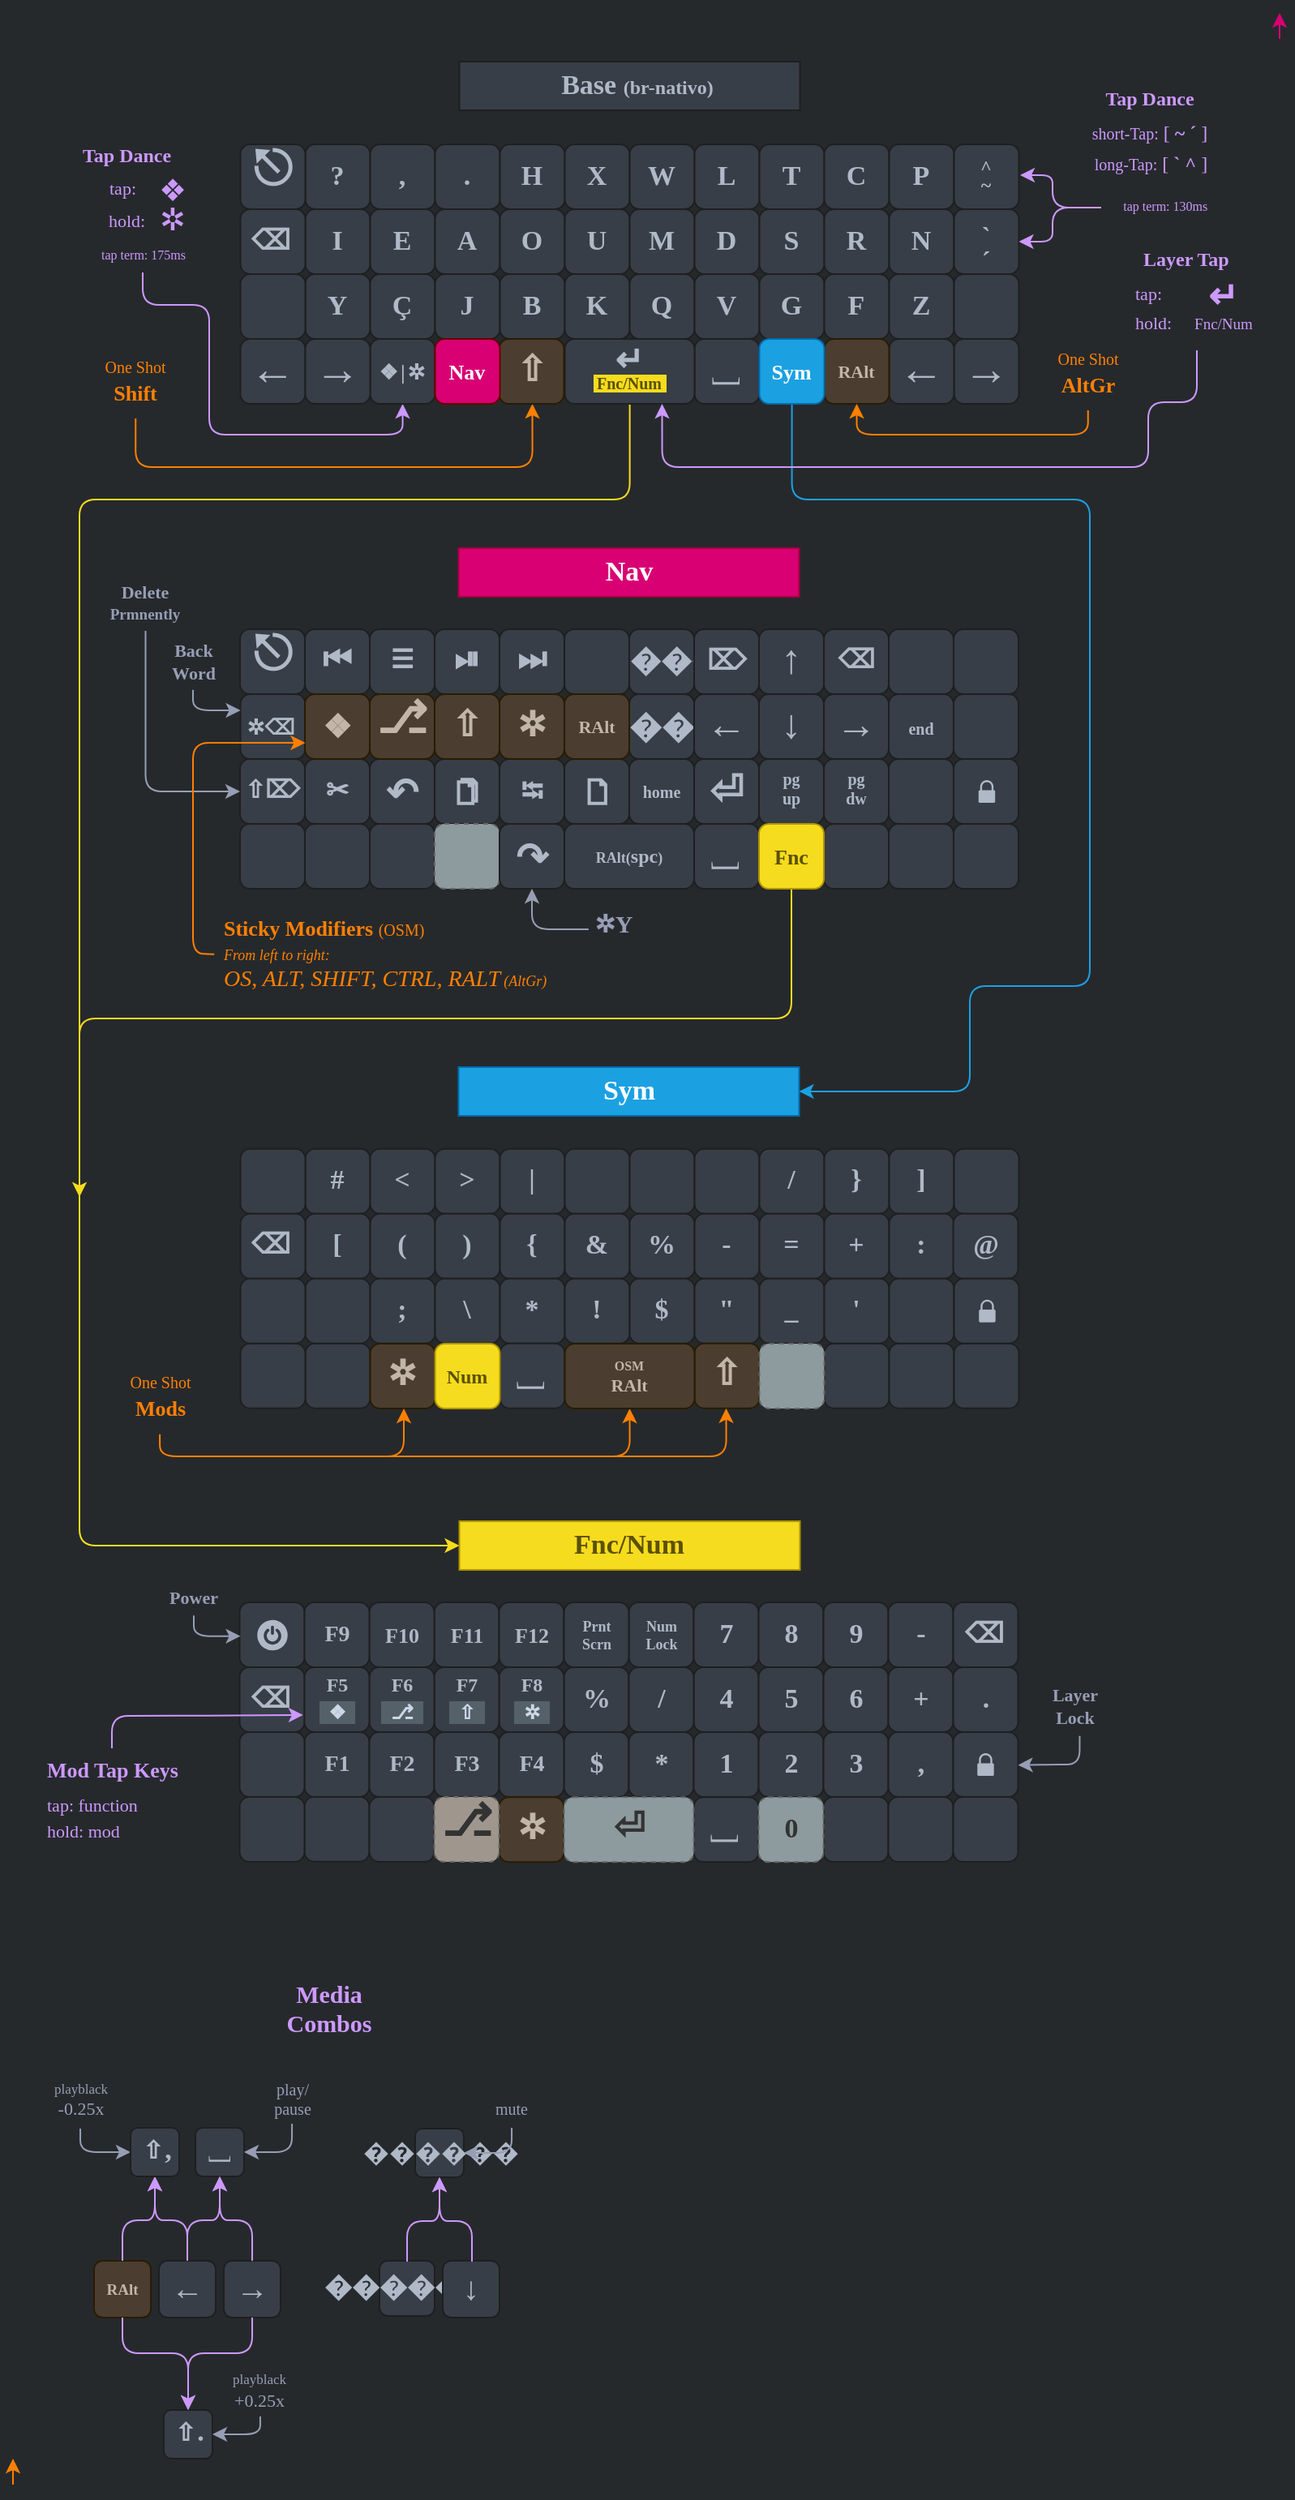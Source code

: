 <mxfile version="20.7.4" type="github" pages="3">
  <diagram id="FzUg_4evW8bTKsdcM-lS" name="layers">
    <mxGraphModel dx="835" dy="1857" grid="1" gridSize="10" guides="1" tooltips="1" connect="1" arrows="1" fold="1" page="1" pageScale="1" pageWidth="827" pageHeight="1169" background="#26292C" math="0" shadow="0">
      <root>
        <mxCell id="0" />
        <mxCell id="1" parent="0" />
        <mxCell id="iwDeJrG9YnzXXPkuRzG3-46" value="������" style="whiteSpace=wrap;html=1;aspect=fixed;fontSize=19;fontFamily=Verdana;fontStyle=1;fontColor=#AFB9C7;fillColor=#383E47;rounded=1;strokeColor=#1E1F20;spacingRight=1;" parent="1" vertex="1">
          <mxGeometry x="400" y="380" width="40" height="40" as="geometry" />
        </mxCell>
        <mxCell id="UWFcoripv2O7oYNJgkxH-39" value="" style="edgeStyle=orthogonalEdgeStyle;rounded=1;orthogonalLoop=1;jettySize=auto;html=1;strokeColor=#CC99FF;fontSize=7;fontColor=#CC99FF;entryX=0.5;entryY=1;entryDx=0;entryDy=0;" parent="1" target="q-oMBy3fRmky4EhN0mfx-17" edge="1">
          <mxGeometry relative="1" as="geometry">
            <mxPoint x="100" y="160" as="sourcePoint" />
            <mxPoint x="21" y="220" as="targetPoint" />
            <Array as="points">
              <mxPoint x="100" y="160" />
              <mxPoint x="100" y="180" />
              <mxPoint x="141" y="180" />
              <mxPoint x="141" y="260" />
              <mxPoint x="260" y="260" />
            </Array>
          </mxGeometry>
        </mxCell>
        <mxCell id="iwDeJrG9YnzXXPkuRzG3-109" value="Nav" style="rounded=0;whiteSpace=wrap;html=1;fontFamily=Verdana;fontSize=17;fontStyle=1;fillColor=#d80073;strokeColor=#A50040;fontColor=#ffffff;" parent="1" vertex="1">
          <mxGeometry x="294.75" y="330" width="210" height="30" as="geometry" />
        </mxCell>
        <mxCell id="iwDeJrG9YnzXXPkuRzG3-110" value="&lt;b&gt;Sym&lt;/b&gt;" style="rounded=0;whiteSpace=wrap;html=1;fontFamily=Verdana;fontSize=17;fillColor=#1ba1e2;strokeColor=#006EAF;fontStyle=0;fontColor=#ffffff;" parent="1" vertex="1">
          <mxGeometry x="294.75" y="650" width="210" height="30" as="geometry" />
        </mxCell>
        <mxCell id="qOO70KsoDbuKheBEqoZG-35" value="&lt;b&gt;Base &lt;font style=&quot;font-size: 12px;&quot;&gt;(br-nativo)&lt;/font&gt;&lt;/b&gt;" style="rounded=0;whiteSpace=wrap;html=1;fontFamily=Verdana;fontSize=17;fontColor=#AFB9C7;fillColor=#383E47;strokeColor=#1E1F20;spacingRight=-10;" parent="1" vertex="1">
          <mxGeometry x="295.25" y="30" width="210" height="30" as="geometry" />
        </mxCell>
        <mxCell id="qOO70KsoDbuKheBEqoZG-253" style="edgeStyle=orthogonalEdgeStyle;rounded=1;orthogonalLoop=1;jettySize=auto;html=1;exitX=0.5;exitY=1;exitDx=0;exitDy=0;entryX=0;entryY=0.5;entryDx=0;entryDy=0;fontFamily=Verdana;fontSize=14;fontColor=#61A92F;strokeColor=#F6DC1E;fillColor=#e3c800;spacingLeft=2;" parent="1" source="iwDeJrG9YnzXXPkuRzG3-107" target="qOO70KsoDbuKheBEqoZG-187" edge="1">
          <mxGeometry relative="1" as="geometry">
            <mxPoint x="529.245" y="863.142" as="sourcePoint" />
            <Array as="points">
              <mxPoint x="500" y="620" />
              <mxPoint x="61" y="620" />
              <mxPoint x="61" y="945" />
            </Array>
          </mxGeometry>
        </mxCell>
        <mxCell id="qOO70KsoDbuKheBEqoZG-151" value="&lt;div&gt;&lt;b&gt;Sticky Modifiers &lt;/b&gt;&lt;font style=&quot;font-size: 10px;&quot;&gt;(OSM)&lt;/font&gt;&lt;br&gt;&lt;i style=&quot;background-color: initial;&quot;&gt;&lt;font style=&quot;font-size: 9px;&quot;&gt;From left to right:&lt;/font&gt;&lt;br&gt;&lt;/i&gt;&lt;i style=&quot;background-color: initial;&quot;&gt;&lt;span style=&quot;font-size: 14px;&quot;&gt;OS, ALT, SHIFT, CTRL, RALT&lt;/span&gt;&lt;font style=&quot;font-size: 8px;&quot;&gt; &lt;/font&gt;&lt;font style=&quot;font-size: 9px;&quot;&gt;(AltGr)&lt;/font&gt;&lt;/i&gt;&lt;i style=&quot;font-size: 14px; background-color: initial;&quot;&gt;&lt;br&gt;&lt;/i&gt;&lt;/div&gt;" style="text;html=1;strokeColor=none;fillColor=none;align=left;verticalAlign=middle;whiteSpace=wrap;rounded=0;shadow=0;glass=0;sketch=0;fontFamily=Verdana;fontSize=13;fontColor=#FF8000;spacingLeft=2;" parent="1" vertex="1">
          <mxGeometry x="146" y="550" width="240" height="60" as="geometry" />
        </mxCell>
        <mxCell id="qOO70KsoDbuKheBEqoZG-187" value="&lt;font color=&quot;#5c5100&quot;&gt;Fnc/Num&lt;/font&gt;" style="rounded=0;whiteSpace=wrap;html=1;fontFamily=Verdana;fontSize=17;fontStyle=1;fillColor=#F6DC1E;strokeColor=#B09500;fontColor=#000000;" parent="1" vertex="1">
          <mxGeometry x="295.25" y="930" width="210" height="30" as="geometry" />
        </mxCell>
        <mxCell id="qOO70KsoDbuKheBEqoZG-1" value="?" style="whiteSpace=wrap;html=1;aspect=fixed;fontSize=17;fontFamily=Verdana;fontStyle=1;fontColor=#AFB9C7;fillColor=#383E47;rounded=1;strokeColor=#1E1F20;" parent="1" vertex="1">
          <mxGeometry x="200.25" y="81" width="40" height="40" as="geometry" />
        </mxCell>
        <mxCell id="qOO70KsoDbuKheBEqoZG-2" value="," style="whiteSpace=wrap;html=1;aspect=fixed;fontSize=17;fontFamily=Verdana;fontStyle=1;fontColor=#AFB9C7;fillColor=#383E47;rounded=1;strokeColor=#1E1F20;" parent="1" vertex="1">
          <mxGeometry x="240.25" y="81" width="40" height="40" as="geometry" />
        </mxCell>
        <mxCell id="qOO70KsoDbuKheBEqoZG-3" value="." style="whiteSpace=wrap;html=1;aspect=fixed;fontSize=17;fontFamily=Verdana;fontStyle=1;fontColor=#AFB9C7;fillColor=#383E47;rounded=1;strokeColor=#1E1F20;" parent="1" vertex="1">
          <mxGeometry x="280.25" y="81" width="40" height="40" as="geometry" />
        </mxCell>
        <mxCell id="qOO70KsoDbuKheBEqoZG-4" value="H" style="whiteSpace=wrap;html=1;aspect=fixed;fontSize=17;fontFamily=Verdana;fontStyle=1;fontColor=#AFB9C7;fillColor=#383E47;rounded=1;strokeColor=#1E1F20;" parent="1" vertex="1">
          <mxGeometry x="320.25" y="81" width="40" height="40" as="geometry" />
        </mxCell>
        <mxCell id="qOO70KsoDbuKheBEqoZG-5" value="X" style="whiteSpace=wrap;html=1;aspect=fixed;fontSize=17;fontFamily=Verdana;fontStyle=1;fontColor=#AFB9C7;fillColor=#383E47;rounded=1;strokeColor=#1E1F20;" parent="1" vertex="1">
          <mxGeometry x="360.25" y="81" width="40" height="40" as="geometry" />
        </mxCell>
        <mxCell id="qOO70KsoDbuKheBEqoZG-6" value="I" style="whiteSpace=wrap;html=1;aspect=fixed;fontSize=17;fontFamily=Verdana;fontStyle=1;fontColor=#AFB9C7;fillColor=#383E47;rounded=1;strokeColor=#1E1F20;" parent="1" vertex="1">
          <mxGeometry x="200.25" y="121" width="40" height="40" as="geometry" />
        </mxCell>
        <mxCell id="qOO70KsoDbuKheBEqoZG-7" value="E" style="whiteSpace=wrap;html=1;aspect=fixed;fontSize=17;fontFamily=Verdana;fontStyle=1;fontColor=#AFB9C7;fillColor=#383E47;rounded=1;strokeColor=#1E1F20;" parent="1" vertex="1">
          <mxGeometry x="240.25" y="121" width="40" height="40" as="geometry" />
        </mxCell>
        <mxCell id="qOO70KsoDbuKheBEqoZG-8" value="A" style="whiteSpace=wrap;html=1;aspect=fixed;fontSize=17;fontFamily=Verdana;fontStyle=1;fontColor=#AFB9C7;fillColor=#383E47;rounded=1;strokeColor=#1E1F20;" parent="1" vertex="1">
          <mxGeometry x="280.25" y="121" width="40" height="40" as="geometry" />
        </mxCell>
        <mxCell id="qOO70KsoDbuKheBEqoZG-9" value="O" style="whiteSpace=wrap;html=1;aspect=fixed;fontSize=17;fontFamily=Verdana;fontStyle=1;fontColor=#AFB9C7;fillColor=#383E47;rounded=1;strokeColor=#1E1F20;" parent="1" vertex="1">
          <mxGeometry x="320.25" y="121" width="40" height="40" as="geometry" />
        </mxCell>
        <mxCell id="qOO70KsoDbuKheBEqoZG-10" value="U" style="whiteSpace=wrap;html=1;aspect=fixed;fontSize=17;fontFamily=Verdana;fontStyle=1;fontColor=#AFB9C7;fillColor=#383E47;rounded=1;strokeColor=#1E1F20;" parent="1" vertex="1">
          <mxGeometry x="360.25" y="121" width="40" height="40" as="geometry" />
        </mxCell>
        <mxCell id="qOO70KsoDbuKheBEqoZG-11" value="Y" style="whiteSpace=wrap;html=1;aspect=fixed;fontSize=17;fontFamily=Verdana;fontStyle=1;fontColor=#AFB9C7;fillColor=#383E47;rounded=1;strokeColor=#1E1F20;" parent="1" vertex="1">
          <mxGeometry x="200.25" y="161" width="40" height="40" as="geometry" />
        </mxCell>
        <mxCell id="qOO70KsoDbuKheBEqoZG-12" value="Ç" style="whiteSpace=wrap;html=1;aspect=fixed;fontSize=17;fontFamily=Verdana;fontStyle=1;fontColor=#AFB9C7;fillColor=#383E47;rounded=1;strokeColor=#1E1F20;" parent="1" vertex="1">
          <mxGeometry x="240.25" y="161" width="40" height="40" as="geometry" />
        </mxCell>
        <mxCell id="qOO70KsoDbuKheBEqoZG-13" value="J" style="whiteSpace=wrap;html=1;aspect=fixed;fontSize=17;fontFamily=Verdana;fontStyle=1;fontColor=#AFB9C7;fillColor=#383E47;rounded=1;strokeColor=#1E1F20;" parent="1" vertex="1">
          <mxGeometry x="280.25" y="161" width="40" height="40" as="geometry" />
        </mxCell>
        <mxCell id="qOO70KsoDbuKheBEqoZG-14" value="B" style="whiteSpace=wrap;html=1;aspect=fixed;fontSize=17;fontFamily=Verdana;fontStyle=1;fontColor=#AFB9C7;fillColor=#383E47;rounded=1;strokeColor=#1E1F20;" parent="1" vertex="1">
          <mxGeometry x="320.25" y="161" width="40" height="40" as="geometry" />
        </mxCell>
        <mxCell id="qOO70KsoDbuKheBEqoZG-15" value="K" style="whiteSpace=wrap;html=1;aspect=fixed;fontSize=17;fontFamily=Verdana;fontStyle=1;fontColor=#AFB9C7;fillColor=#383E47;rounded=1;strokeColor=#1E1F20;" parent="1" vertex="1">
          <mxGeometry x="360.25" y="161" width="40" height="40" as="geometry" />
        </mxCell>
        <mxCell id="qOO70KsoDbuKheBEqoZG-18" value="W" style="whiteSpace=wrap;html=1;aspect=fixed;fontSize=17;fontFamily=Verdana;fontStyle=1;fontColor=#AFB9C7;fillColor=#383E47;rounded=1;strokeColor=#1E1F20;" parent="1" vertex="1">
          <mxGeometry x="400.25" y="81" width="40" height="40" as="geometry" />
        </mxCell>
        <mxCell id="qOO70KsoDbuKheBEqoZG-19" value="L" style="whiteSpace=wrap;html=1;aspect=fixed;fontSize=17;fontFamily=Verdana;fontStyle=1;fontColor=#AFB9C7;fillColor=#383E47;rounded=1;strokeColor=#1E1F20;" parent="1" vertex="1">
          <mxGeometry x="440.25" y="81" width="40" height="40" as="geometry" />
        </mxCell>
        <mxCell id="qOO70KsoDbuKheBEqoZG-20" value="T" style="whiteSpace=wrap;html=1;aspect=fixed;fontSize=17;fontFamily=Verdana;fontStyle=1;fontColor=#AFB9C7;fillColor=#383E47;rounded=1;strokeColor=#1E1F20;" parent="1" vertex="1">
          <mxGeometry x="480.25" y="81" width="40" height="40" as="geometry" />
        </mxCell>
        <mxCell id="qOO70KsoDbuKheBEqoZG-21" value="C" style="whiteSpace=wrap;html=1;aspect=fixed;fontSize=17;fontFamily=Verdana;fontStyle=1;fontColor=#AFB9C7;fillColor=#383E47;rounded=1;strokeColor=#1E1F20;" parent="1" vertex="1">
          <mxGeometry x="520.25" y="81" width="40" height="40" as="geometry" />
        </mxCell>
        <mxCell id="qOO70KsoDbuKheBEqoZG-22" value="P" style="whiteSpace=wrap;html=1;aspect=fixed;fontSize=17;fontFamily=Verdana;fontStyle=1;fontColor=#AFB9C7;fillColor=#383E47;rounded=1;strokeColor=#1E1F20;" parent="1" vertex="1">
          <mxGeometry x="560.25" y="81" width="40" height="40" as="geometry" />
        </mxCell>
        <mxCell id="qOO70KsoDbuKheBEqoZG-23" value="M" style="whiteSpace=wrap;html=1;aspect=fixed;fontSize=17;fontFamily=Verdana;fontStyle=1;fontColor=#AFB9C7;fillColor=#383E47;rounded=1;strokeColor=#1E1F20;" parent="1" vertex="1">
          <mxGeometry x="400.25" y="121" width="40" height="40" as="geometry" />
        </mxCell>
        <mxCell id="qOO70KsoDbuKheBEqoZG-24" value="D" style="whiteSpace=wrap;html=1;aspect=fixed;fontSize=17;fontFamily=Verdana;fontStyle=1;fontColor=#AFB9C7;fillColor=#383E47;rounded=1;strokeColor=#1E1F20;" parent="1" vertex="1">
          <mxGeometry x="440.25" y="121" width="40" height="40" as="geometry" />
        </mxCell>
        <mxCell id="qOO70KsoDbuKheBEqoZG-25" value="S" style="whiteSpace=wrap;html=1;aspect=fixed;fontSize=17;fontFamily=Verdana;fontStyle=1;fontColor=#AFB9C7;fillColor=#383E47;rounded=1;strokeColor=#1E1F20;" parent="1" vertex="1">
          <mxGeometry x="480.25" y="121" width="40" height="40" as="geometry" />
        </mxCell>
        <mxCell id="qOO70KsoDbuKheBEqoZG-26" value="R" style="whiteSpace=wrap;html=1;aspect=fixed;fontSize=17;fontFamily=Verdana;fontStyle=1;fontColor=#AFB9C7;fillColor=#383E47;rounded=1;strokeColor=#1E1F20;" parent="1" vertex="1">
          <mxGeometry x="520.25" y="121" width="40" height="40" as="geometry" />
        </mxCell>
        <mxCell id="qOO70KsoDbuKheBEqoZG-27" value="N" style="whiteSpace=wrap;html=1;aspect=fixed;fontSize=17;fontFamily=Verdana;fontStyle=1;fontColor=#AFB9C7;fillColor=#383E47;rounded=1;strokeColor=#1E1F20;" parent="1" vertex="1">
          <mxGeometry x="560.25" y="121" width="40" height="40" as="geometry" />
        </mxCell>
        <mxCell id="qOO70KsoDbuKheBEqoZG-28" value="Q" style="whiteSpace=wrap;html=1;aspect=fixed;fontSize=17;fontFamily=Verdana;fontStyle=1;fontColor=#AFB9C7;fillColor=#383E47;rounded=1;strokeColor=#1E1F20;" parent="1" vertex="1">
          <mxGeometry x="400.25" y="161" width="40" height="40" as="geometry" />
        </mxCell>
        <mxCell id="qOO70KsoDbuKheBEqoZG-29" value="V" style="whiteSpace=wrap;html=1;aspect=fixed;fontSize=17;fontFamily=Verdana;fontStyle=1;fontColor=#AFB9C7;fillColor=#383E47;rounded=1;strokeColor=#1E1F20;" parent="1" vertex="1">
          <mxGeometry x="440.25" y="161" width="40" height="40" as="geometry" />
        </mxCell>
        <mxCell id="qOO70KsoDbuKheBEqoZG-30" value="G" style="whiteSpace=wrap;html=1;aspect=fixed;fontSize=17;fontFamily=Verdana;fontStyle=1;fontColor=#AFB9C7;fillColor=#383E47;rounded=1;strokeColor=#1E1F20;" parent="1" vertex="1">
          <mxGeometry x="480.25" y="161" width="40" height="40" as="geometry" />
        </mxCell>
        <mxCell id="qOO70KsoDbuKheBEqoZG-31" value="F" style="whiteSpace=wrap;html=1;aspect=fixed;fontSize=17;fontFamily=Verdana;fontStyle=1;fontColor=#AFB9C7;fillColor=#383E47;rounded=1;strokeColor=#1E1F20;" parent="1" vertex="1">
          <mxGeometry x="520.25" y="161" width="40" height="40" as="geometry" />
        </mxCell>
        <mxCell id="qOO70KsoDbuKheBEqoZG-32" value="Z" style="whiteSpace=wrap;html=1;aspect=fixed;fontSize=17;fontFamily=Verdana;fontStyle=1;fontColor=#AFB9C7;fillColor=#383E47;rounded=1;strokeColor=#1E1F20;" parent="1" vertex="1">
          <mxGeometry x="560.25" y="161" width="40" height="40" as="geometry" />
        </mxCell>
        <mxCell id="qOO70KsoDbuKheBEqoZG-33" value="[" style="whiteSpace=wrap;html=1;aspect=fixed;rotation=0;fontSize=20;fontFamily=Verdana;fontStyle=0;fontColor=#AFB9C7;fillColor=#383E47;rounded=1;strokeColor=#1E1F20;horizontal=0;spacingLeft=-12;spacingTop=-6;" parent="1" vertex="1">
          <mxGeometry x="440.25" y="201" width="40" height="40" as="geometry" />
        </mxCell>
        <mxCell id="gDNsKO5x_6u3mnAIkDh--76" value="" style="edgeStyle=orthogonalEdgeStyle;rounded=1;orthogonalLoop=1;jettySize=auto;html=1;fontSize=14;fontColor=#61A92F;fontFamily=Verdana;strokeColor=#F6DC1E;fillColor=#e3c800;" parent="1" source="iwDeJrG9YnzXXPkuRzG3-3" edge="1">
          <mxGeometry relative="1" as="geometry">
            <mxPoint x="61" y="730" as="targetPoint" />
            <Array as="points">
              <mxPoint x="400" y="300" />
              <mxPoint x="61" y="300" />
            </Array>
          </mxGeometry>
        </mxCell>
        <mxCell id="iwDeJrG9YnzXXPkuRzG3-3" value="&lt;p style=&quot;line-height: 0%;&quot;&gt;&lt;font face=&quot;Times New Roman&quot; style=&quot;font-size: 21px;&quot;&gt;↵&lt;/font&gt;&lt;/p&gt;&lt;div style=&quot;line-height: 0%; font-size: 10px;&quot;&gt;&lt;font color=&quot;#1f1f1f&quot; style=&quot;font-size: 10px; background-color: rgb(246, 220, 30);&quot;&gt;&amp;nbsp;&lt;/font&gt;&lt;font color=&quot;#5c5100&quot; style=&quot;font-size: 10px; background-color: rgb(246, 220, 30);&quot;&gt;Fnc/Num&lt;/font&gt;&lt;font color=&quot;#1f1f1f&quot; style=&quot;font-size: 10px; background-color: rgb(246, 220, 30);&quot;&gt;&amp;nbsp;&lt;/font&gt;&lt;br&gt;&lt;/div&gt;&lt;p&gt;&lt;/p&gt;" style="whiteSpace=wrap;html=1;rotation=0;fontSize=12;fontFamily=Verdana;fontStyle=1;fontColor=#AFB9C7;fillColor=#383E47;rounded=1;spacingBottom=0;strokeColor=#1E1F20;spacingTop=-1;" parent="1" vertex="1">
          <mxGeometry x="360.25" y="201" width="80" height="40" as="geometry" />
        </mxCell>
        <mxCell id="iwDeJrG9YnzXXPkuRzG3-7" value="⎋" style="whiteSpace=wrap;html=1;aspect=fixed;fontSize=30;fontFamily=Verdana;fontStyle=1;fontColor=#AFB9C7;fillColor=#383E47;rounded=1;spacingTop=-12;strokeColor=#1E1F20;" parent="1" vertex="1">
          <mxGeometry x="160.25" y="81" width="40" height="40" as="geometry" />
        </mxCell>
        <mxCell id="iwDeJrG9YnzXXPkuRzG3-8" value="⌫" style="whiteSpace=wrap;html=1;aspect=fixed;fontSize=17;fontFamily=Verdana;fontStyle=1;fontColor=#AFB9C7;fillColor=#383E47;rounded=1;spacingLeft=-2;strokeColor=#1E1F20;" parent="1" vertex="1">
          <mxGeometry x="160.25" y="121" width="40" height="40" as="geometry" />
        </mxCell>
        <mxCell id="iwDeJrG9YnzXXPkuRzG3-9" value="" style="whiteSpace=wrap;html=1;aspect=fixed;fontSize=17;fontFamily=Verdana;fontStyle=1;fontColor=#AFB9C7;fillColor=#383E47;rounded=1;strokeColor=#1E1F20;" parent="1" vertex="1">
          <mxGeometry x="160.25" y="161" width="40" height="40" as="geometry" />
        </mxCell>
        <mxCell id="iwDeJrG9YnzXXPkuRzG3-13" value="&lt;p style=&quot;line-height: 90%; font-size: 12px;&quot;&gt;^&lt;br style=&quot;font-size: 12px;&quot;&gt;~&lt;/p&gt;" style="whiteSpace=wrap;html=1;aspect=fixed;fontSize=12;fontFamily=Verdana;fontStyle=1;fontColor=#AFB9C7;fillColor=#383E47;rounded=1;spacingTop=-2;strokeColor=#1E1F20;" parent="1" vertex="1">
          <mxGeometry x="600.25" y="81" width="40" height="40" as="geometry" />
        </mxCell>
        <mxCell id="iwDeJrG9YnzXXPkuRzG3-119" value="" style="edgeStyle=orthogonalEdgeStyle;rounded=1;orthogonalLoop=1;jettySize=auto;html=1;fontSize=14;fontColor=#9933FF;fontFamily=Verdana;strokeColor=#1BA1E2;fillColor=#1ba1e2;entryX=1;entryY=0.5;entryDx=0;entryDy=0;" parent="1" source="qOO70KsoDbuKheBEqoZG-34" target="iwDeJrG9YnzXXPkuRzG3-110" edge="1">
          <mxGeometry relative="1" as="geometry">
            <mxPoint x="260.25" y="660" as="targetPoint" />
            <Array as="points">
              <mxPoint x="500" y="300" />
              <mxPoint x="684" y="300" />
              <mxPoint x="684" y="600" />
              <mxPoint x="610" y="600" />
              <mxPoint x="610" y="665" />
            </Array>
          </mxGeometry>
        </mxCell>
        <mxCell id="iwDeJrG9YnzXXPkuRzG3-15" value="" style="whiteSpace=wrap;html=1;aspect=fixed;fontSize=17;fontFamily=Verdana;fontStyle=1;fontColor=#AFB9C7;fillColor=#383E47;rounded=1;glass=0;strokeColor=#1E1F20;" parent="1" vertex="1">
          <mxGeometry x="600.25" y="161" width="40" height="40" as="geometry" />
        </mxCell>
        <mxCell id="iwDeJrG9YnzXXPkuRzG3-17" value="&lt;p style=&quot;line-height: 90%; font-size: 16px;&quot;&gt;`&lt;br style=&quot;font-size: 16px;&quot;&gt;´&lt;/p&gt;" style="whiteSpace=wrap;html=1;aspect=fixed;fontSize=16;fontFamily=Verdana;fontStyle=1;fontColor=#AFB9C7;fillColor=#383E47;rounded=1;spacingBottom=-7;strokeColor=#1E1F20;" parent="1" vertex="1">
          <mxGeometry x="600.25" y="121" width="40" height="40" as="geometry" />
        </mxCell>
        <mxCell id="iwDeJrG9YnzXXPkuRzG3-18" value="⏮" style="whiteSpace=wrap;html=1;aspect=fixed;fontSize=20;fontFamily=Verdana;fontStyle=1;fontColor=#AFB9C7;fillColor=#383E47;rounded=1;spacingTop=-6;strokeColor=#1E1F20;" parent="1" vertex="1">
          <mxGeometry x="200" y="380" width="40" height="40" as="geometry" />
        </mxCell>
        <mxCell id="iwDeJrG9YnzXXPkuRzG3-19" value="☰" style="whiteSpace=wrap;html=1;aspect=fixed;fontSize=16;fontFamily=Verdana;fontStyle=1;fontColor=#AFB9C7;fillColor=#383E47;rounded=1;spacingTop=-4;strokeColor=#1E1F20;" parent="1" vertex="1">
          <mxGeometry x="240" y="380" width="40" height="40" as="geometry" />
        </mxCell>
        <mxCell id="iwDeJrG9YnzXXPkuRzG3-20" value="⏯" style="whiteSpace=wrap;html=1;aspect=fixed;fontSize=20;fontFamily=Verdana;fontStyle=1;fontColor=#AFB9C7;fillColor=#383E47;rounded=1;spacingTop=-6;strokeColor=#1E1F20;" parent="1" vertex="1">
          <mxGeometry x="280" y="380" width="40" height="40" as="geometry" />
        </mxCell>
        <mxCell id="iwDeJrG9YnzXXPkuRzG3-21" value="⏭" style="whiteSpace=wrap;html=1;aspect=fixed;fontSize=20;fontFamily=Verdana;fontStyle=1;fontColor=#AFB9C7;fillColor=#383E47;rounded=1;spacingTop=-6;strokeColor=#1E1F20;" parent="1" vertex="1">
          <mxGeometry x="320" y="380" width="40" height="40" as="geometry" />
        </mxCell>
        <mxCell id="iwDeJrG9YnzXXPkuRzG3-22" value="" style="whiteSpace=wrap;html=1;aspect=fixed;fontSize=17;fontFamily=Verdana;fontStyle=1;fontColor=#AFB9C7;fillColor=#383E47;rounded=1;strokeColor=#1E1F20;" parent="1" vertex="1">
          <mxGeometry x="360" y="380" width="40" height="40" as="geometry" />
        </mxCell>
        <mxCell id="iwDeJrG9YnzXXPkuRzG3-29" value="✂" style="whiteSpace=wrap;html=1;aspect=fixed;fontSize=17;fontFamily=Verdana;fontStyle=1;fontColor=#AFB9C7;fillColor=#383E47;rounded=1;strokeColor=#1E1F20;" parent="1" vertex="1">
          <mxGeometry x="200" y="460" width="40" height="40" as="geometry" />
        </mxCell>
        <mxCell id="iwDeJrG9YnzXXPkuRzG3-30" value="" style="whiteSpace=wrap;html=1;aspect=fixed;fontSize=17;fontFamily=Verdana;fontStyle=1;fontColor=#AFB9C7;fillColor=#383E47;rounded=1;strokeColor=#1E1F20;" parent="1" vertex="1">
          <mxGeometry x="280" y="460" width="40" height="40" as="geometry" />
        </mxCell>
        <mxCell id="iwDeJrG9YnzXXPkuRzG3-31" value="" style="whiteSpace=wrap;html=1;aspect=fixed;fontSize=17;fontFamily=Verdana;fontStyle=1;fontColor=#AFB9C7;fillColor=#383E47;rounded=1;strokeColor=#1E1F20;" parent="1" vertex="1">
          <mxGeometry x="360" y="460" width="40" height="40" as="geometry" />
        </mxCell>
        <mxCell id="iwDeJrG9YnzXXPkuRzG3-32" value="&lt;font style=&quot;font-size: 24px;&quot;&gt;↶&lt;/font&gt;" style="whiteSpace=wrap;html=1;aspect=fixed;fontSize=23;fontFamily=Verdana;fontStyle=1;fontColor=#AFB9C7;fillColor=#383E47;rounded=1;spacingBottom=-1;strokeColor=#1E1F20;" parent="1" vertex="1">
          <mxGeometry x="240" y="460" width="40" height="40" as="geometry" />
        </mxCell>
        <mxCell id="iwDeJrG9YnzXXPkuRzG3-34" value="pg&lt;br&gt;up" style="whiteSpace=wrap;html=1;aspect=fixed;fontSize=10;fontFamily=Verdana;fontStyle=1;fontColor=#AFB9C7;fillColor=#383E47;rounded=1;spacingTop=-4;strokeColor=#1E1F20;" parent="1" vertex="1">
          <mxGeometry x="480" y="460" width="40" height="40" as="geometry" />
        </mxCell>
        <mxCell id="iwDeJrG9YnzXXPkuRzG3-37" value="⌫" style="whiteSpace=wrap;html=1;aspect=fixed;fontSize=16;fontFamily=Verdana;fontStyle=1;fontColor=#AFB9C7;fillColor=#383E47;rounded=1;spacingTop=-4;strokeColor=#1E1F20;" parent="1" vertex="1">
          <mxGeometry x="520" y="380" width="40" height="40" as="geometry" />
        </mxCell>
        <mxCell id="iwDeJrG9YnzXXPkuRzG3-38" value="pg&lt;br style=&quot;font-size: 10px;&quot;&gt;dw" style="whiteSpace=wrap;html=1;aspect=fixed;fontSize=10;fontFamily=Verdana;fontStyle=1;fontColor=#AFB9C7;fillColor=#383E47;rounded=1;spacingTop=-4;strokeColor=#1E1F20;" parent="1" vertex="1">
          <mxGeometry x="520" y="460" width="40" height="40" as="geometry" />
        </mxCell>
        <mxCell id="iwDeJrG9YnzXXPkuRzG3-39" value="home" style="whiteSpace=wrap;html=1;aspect=fixed;fontSize=10;fontFamily=Verdana;fontStyle=1;fontColor=#AFB9C7;fillColor=#383E47;rounded=1;strokeColor=#1E1F20;spacingTop=-1;spacingBottom=-1;" parent="1" vertex="1">
          <mxGeometry x="400" y="460" width="40" height="40" as="geometry" />
        </mxCell>
        <mxCell id="iwDeJrG9YnzXXPkuRzG3-43" value="end" style="whiteSpace=wrap;html=1;aspect=fixed;fontSize=10;fontFamily=Verdana;fontStyle=1;fontColor=#AFB9C7;fillColor=#383E47;rounded=1;strokeColor=#1E1F20;spacingBottom=-1;" parent="1" vertex="1">
          <mxGeometry x="560" y="420" width="40" height="40" as="geometry" />
        </mxCell>
        <mxCell id="iwDeJrG9YnzXXPkuRzG3-44" value="������" style="whiteSpace=wrap;html=1;aspect=fixed;fontSize=20;fontFamily=Verdana;fontStyle=1;fontColor=#AFB9C7;fillColor=#383E47;rounded=1;spacingTop=-2;spacingLeft=0;strokeColor=#1E1F20;spacingRight=0;" parent="1" vertex="1">
          <mxGeometry x="400" y="420" width="40" height="40" as="geometry" />
        </mxCell>
        <mxCell id="iwDeJrG9YnzXXPkuRzG3-45" value="&lt;p style=&quot;line-height: 6px;&quot;&gt;&lt;font style=&quot;font-size: 25px;&quot;&gt;⏎&lt;/font&gt;&lt;/p&gt;" style="whiteSpace=wrap;html=1;aspect=fixed;fontSize=24;fontFamily=Verdana;fontStyle=1;fontColor=#AFB9C7;fillColor=#383E47;rounded=1;spacingTop=-3;strokeColor=#1E1F20;fillStyle=solid;glass=0;shadow=0;sketch=0;" parent="1" vertex="1">
          <mxGeometry x="440" y="460" width="40" height="40" as="geometry" />
        </mxCell>
        <mxCell id="iwDeJrG9YnzXXPkuRzG3-47" value="" style="whiteSpace=wrap;html=1;aspect=fixed;fontSize=17;fontFamily=Verdana;fontStyle=1;fontColor=#AFB9C7;fillColor=#383E47;rounded=1;strokeColor=#1E1F20;" parent="1" vertex="1">
          <mxGeometry x="560" y="380" width="40" height="40" as="geometry" />
        </mxCell>
        <mxCell id="iwDeJrG9YnzXXPkuRzG3-48" value="" style="whiteSpace=wrap;html=1;aspect=fixed;fontSize=17;fontFamily=Verdana;fontStyle=1;fontColor=#AFB9C7;fillColor=#383E47;rounded=1;strokeColor=#1E1F20;" parent="1" vertex="1">
          <mxGeometry x="560" y="460" width="40" height="40" as="geometry" />
        </mxCell>
        <mxCell id="iwDeJrG9YnzXXPkuRzG3-51" value="" style="whiteSpace=wrap;html=1;aspect=fixed;fontSize=17;fontFamily=Verdana;fontStyle=1;fontColor=#AFB9C7;fillColor=#383E47;rounded=1;strokeColor=#1E1F20;" parent="1" vertex="1">
          <mxGeometry x="200" y="500" width="40" height="40" as="geometry" />
        </mxCell>
        <mxCell id="iwDeJrG9YnzXXPkuRzG3-52" value="" style="whiteSpace=wrap;html=1;aspect=fixed;fontSize=17;fontFamily=Verdana;fontStyle=1;fontColor=#AFB9C7;fillColor=#383E47;rounded=1;strokeColor=#1E1F20;" parent="1" vertex="1">
          <mxGeometry x="240" y="500" width="40" height="40" as="geometry" />
        </mxCell>
        <mxCell id="iwDeJrG9YnzXXPkuRzG3-53" value="⎋" style="whiteSpace=wrap;html=1;aspect=fixed;fontSize=30;fontFamily=Verdana;fontStyle=1;fontColor=#AFB9C7;fillColor=#383E47;rounded=1;spacingTop=-12;strokeColor=#1E1F20;" parent="1" vertex="1">
          <mxGeometry x="160" y="380" width="40" height="40" as="geometry" />
        </mxCell>
        <mxCell id="iwDeJrG9YnzXXPkuRzG3-54" value="✲⌫" style="whiteSpace=wrap;html=1;aspect=fixed;fontSize=13;fontFamily=Verdana;fontStyle=1;fontColor=#AFB9C7;fillColor=#383E47;rounded=1;spacingLeft=-2;strokeColor=#1E1F20;" parent="1" vertex="1">
          <mxGeometry x="160.25" y="420" width="40" height="40" as="geometry" />
        </mxCell>
        <mxCell id="iwDeJrG9YnzXXPkuRzG3-55" value="⇧⌦" style="whiteSpace=wrap;html=1;aspect=fixed;fontSize=15;fontFamily=Verdana;fontStyle=1;fontColor=#AFB9C7;fillColor=#383E47;rounded=1;spacingTop=-4;strokeColor=#1E1F20;" parent="1" vertex="1">
          <mxGeometry x="160" y="460" width="40" height="40" as="geometry" />
        </mxCell>
        <mxCell id="iwDeJrG9YnzXXPkuRzG3-56" value="" style="whiteSpace=wrap;html=1;aspect=fixed;fontSize=17;fontFamily=Verdana;fontStyle=1;fontColor=#AFB9C7;fillColor=#383E47;rounded=1;strokeColor=#1E1F20;" parent="1" vertex="1">
          <mxGeometry x="160" y="500" width="40" height="40" as="geometry" />
        </mxCell>
        <mxCell id="iwDeJrG9YnzXXPkuRzG3-57" value="" style="whiteSpace=wrap;html=1;aspect=fixed;fontSize=17;fontFamily=Verdana;fontStyle=1;fontColor=#AFB9C7;fillColor=#383E47;rounded=1;strokeColor=#1E1F20;" parent="1" vertex="1">
          <mxGeometry x="520" y="500" width="40" height="40" as="geometry" />
        </mxCell>
        <mxCell id="iwDeJrG9YnzXXPkuRzG3-58" value="" style="whiteSpace=wrap;html=1;aspect=fixed;fontSize=17;fontFamily=Verdana;fontStyle=1;fontColor=#AFB9C7;fillColor=#383E47;rounded=1;strokeColor=#1E1F20;" parent="1" vertex="1">
          <mxGeometry x="560" y="500" width="40" height="40" as="geometry" />
        </mxCell>
        <mxCell id="iwDeJrG9YnzXXPkuRzG3-62" value="" style="whiteSpace=wrap;html=1;aspect=fixed;fontSize=17;fontFamily=Verdana;fontStyle=1;fontColor=#AFB9C7;fillColor=#383E47;rounded=1;strokeColor=#1E1F20;" parent="1" vertex="1">
          <mxGeometry x="600" y="500" width="40" height="40" as="geometry" />
        </mxCell>
        <mxCell id="iwDeJrG9YnzXXPkuRzG3-63" value="&lt;p style=&quot;line-height: 90%; font-size: 16px;&quot;&gt;&lt;br&gt;&lt;/p&gt;" style="whiteSpace=wrap;html=1;aspect=fixed;fontSize=16;fontFamily=Verdana;fontStyle=1;fontColor=#AFB9C7;fillColor=#383E47;rounded=1;spacingBottom=-7;strokeColor=#1E1F20;" parent="1" vertex="1">
          <mxGeometry x="600" y="420" width="40" height="40" as="geometry" />
        </mxCell>
        <mxCell id="iwDeJrG9YnzXXPkuRzG3-65" value="&lt;p style=&quot;line-height: 50%;&quot;&gt;&lt;font style=&quot;font-size: 9px;&quot;&gt;RAlt(&lt;/font&gt;&lt;font style=&quot;font-size: 12px;&quot;&gt;spc&lt;/font&gt;&lt;span style=&quot;font-size: 9px;&quot;&gt;)&lt;/span&gt;&lt;br style=&quot;font-size: 9px;&quot;&gt;&lt;/p&gt;&lt;p style=&quot;font-size: 9px;&quot;&gt;&lt;/p&gt;" style="whiteSpace=wrap;html=1;rotation=0;fontSize=9;fontFamily=Verdana;fontStyle=1;fontColor=#AFB9C7;fillColor=#383E47;rounded=1;strokeColor=#1E1F20;" parent="1" vertex="1">
          <mxGeometry x="360" y="500" width="80" height="40" as="geometry" />
        </mxCell>
        <mxCell id="iwDeJrG9YnzXXPkuRzG3-83" value="" style="html=1;verticalLabelPosition=bottom;align=center;labelBackgroundColor=#ffffff;verticalAlign=top;strokeWidth=2;strokeColor=#AFB9C7;shadow=0;dashed=0;shape=mxgraph.ios7.icons.document;rounded=1;glass=0;sketch=0;fillStyle=solid;fontSize=5;fontColor=#A63AC7;fillColor=none;" parent="1" vertex="1">
          <mxGeometry x="375.3" y="472.84" width="10.15" height="14.5" as="geometry" />
        </mxCell>
        <mxCell id="iwDeJrG9YnzXXPkuRzG3-84" value="" style="html=1;verticalLabelPosition=bottom;align=center;labelBackgroundColor=#ffffff;verticalAlign=top;strokeWidth=2;strokeColor=#AFB9C7;shadow=0;dashed=0;shape=mxgraph.ios7.icons.documents;rounded=1;glass=0;sketch=0;fillStyle=solid;fontSize=5;fontColor=#A63AC7;fillColor=none;" parent="1" vertex="1">
          <mxGeometry x="294.75" y="472.67" width="11" height="14.67" as="geometry" />
        </mxCell>
        <mxCell id="qOO70KsoDbuKheBEqoZG-69" value="" style="whiteSpace=wrap;html=1;aspect=fixed;rotation=0;fontSize=17;fontFamily=Verdana;fontStyle=1;fontColor=#333333;fillColor=#8D9A9E;strokeColor=#666666;shadow=0;sketch=0;rounded=1;glass=0;dashed=1;fillStyle=auto;" parent="1" vertex="1">
          <mxGeometry x="280" y="500" width="40" height="40" as="geometry" />
        </mxCell>
        <mxCell id="iwDeJrG9YnzXXPkuRzG3-105" value="⌦" style="whiteSpace=wrap;html=1;aspect=fixed;fontSize=17;fontFamily=Verdana;fontStyle=1;fontColor=#AFB9C7;fillColor=#383E47;rounded=1;strokeColor=#1E1F20;" parent="1" vertex="1">
          <mxGeometry x="440" y="380" width="40" height="40" as="geometry" />
        </mxCell>
        <mxCell id="iwDeJrG9YnzXXPkuRzG3-123" value="" style="edgeStyle=orthogonalEdgeStyle;rounded=1;orthogonalLoop=1;jettySize=auto;html=1;fontSize=14;fontColor=#FF8000;entryX=0.5;entryY=1;entryDx=0;entryDy=0;fontFamily=Verdana;strokeColor=#FF8000;fillColor=#1ba1e2;exitX=0.5;exitY=1;exitDx=0;exitDy=0;" parent="1" source="iwDeJrG9YnzXXPkuRzG3-122" edge="1">
          <mxGeometry relative="1" as="geometry">
            <mxPoint x="340.25" y="241" as="targetPoint" />
            <Array as="points">
              <mxPoint x="96" y="280" />
              <mxPoint x="340" y="280" />
            </Array>
          </mxGeometry>
        </mxCell>
        <mxCell id="iwDeJrG9YnzXXPkuRzG3-122" value="&lt;font style=&quot;font-size: 10px;&quot;&gt;One Shot&lt;/font&gt;&lt;br&gt;&lt;font size=&quot;1&quot; style=&quot;&quot;&gt;&lt;b style=&quot;font-size: 13px;&quot;&gt;Shift&lt;/b&gt;&lt;/font&gt;" style="text;html=1;align=center;verticalAlign=middle;whiteSpace=wrap;rounded=0;shadow=0;glass=0;sketch=0;fontFamily=Verdana;fontSize=14;fillColor=none;fontColor=#FF8000;" parent="1" vertex="1">
          <mxGeometry x="71.25" y="201" width="48.75" height="49" as="geometry" />
        </mxCell>
        <mxCell id="iwDeJrG9YnzXXPkuRzG3-127" value="&lt;p style=&quot;line-height: 90%; font-size: 12px;&quot;&gt;&lt;br&gt;&lt;/p&gt;" style="whiteSpace=wrap;html=1;aspect=fixed;fontSize=12;fontFamily=Verdana;fontStyle=1;fontColor=#AFB9C7;fillColor=#383E47;rounded=1;spacingTop=-2;strokeColor=#1E1F20;" parent="1" vertex="1">
          <mxGeometry x="600" y="380" width="40" height="40" as="geometry" />
        </mxCell>
        <mxCell id="iwDeJrG9YnzXXPkuRzG3-132" value="&lt;font style=&quot;font-size: 18px;&quot;&gt;⭾&lt;/font&gt;" style="whiteSpace=wrap;html=1;aspect=fixed;fontSize=19;fontFamily=Verdana;fontStyle=1;fontColor=#AFB9C7;fillColor=#383E47;rounded=1;strokeColor=#1E1F20;" parent="1" vertex="1">
          <mxGeometry x="320" y="460" width="40" height="40" as="geometry" />
        </mxCell>
        <mxCell id="gDNsKO5x_6u3mnAIkDh--15" value="&lt;span style=&quot;font-family: &amp;quot;segoe ui emoji&amp;quot;, &amp;quot;apple color emoji&amp;quot;, &amp;quot;noto color emoji&amp;quot;; font-size: 25px;&quot;&gt;←&lt;/span&gt;" style="whiteSpace=wrap;html=1;aspect=fixed;fontSize=25;fontFamily=Verdana;fontStyle=1;fontColor=#AFB9C7;fillColor=#383E47;rounded=1;spacingTop=-4;strokeColor=#1E1F20;" parent="1" vertex="1">
          <mxGeometry x="440" y="420" width="40" height="40" as="geometry" />
        </mxCell>
        <mxCell id="gDNsKO5x_6u3mnAIkDh--16" value="&lt;span style=&quot;font-family: &amp;quot;segoe ui emoji&amp;quot;, &amp;quot;apple color emoji&amp;quot;, &amp;quot;noto color emoji&amp;quot;; font-size: 25px;&quot;&gt;↑&lt;/span&gt;" style="whiteSpace=wrap;html=1;aspect=fixed;fontSize=25;fontFamily=Verdana;fontStyle=1;fontColor=#AFB9C7;fillColor=#383E47;rounded=1;spacingTop=-4;strokeColor=#1E1F20;" parent="1" vertex="1">
          <mxGeometry x="480" y="380" width="40" height="40" as="geometry" />
        </mxCell>
        <mxCell id="gDNsKO5x_6u3mnAIkDh--17" value="&lt;span style=&quot;font-family: &amp;quot;segoe ui emoji&amp;quot;, &amp;quot;apple color emoji&amp;quot;, &amp;quot;noto color emoji&amp;quot;; font-size: 25px;&quot;&gt;↓&lt;/span&gt;" style="whiteSpace=wrap;html=1;aspect=fixed;fontSize=25;fontFamily=Verdana;fontStyle=1;fontColor=#AFB9C7;fillColor=#383E47;rounded=1;spacingTop=-4;strokeColor=#1E1F20;" parent="1" vertex="1">
          <mxGeometry x="480" y="420" width="40" height="40" as="geometry" />
        </mxCell>
        <mxCell id="gDNsKO5x_6u3mnAIkDh--18" value="&lt;span style=&quot;font-family: &amp;quot;segoe ui emoji&amp;quot;, &amp;quot;apple color emoji&amp;quot;, &amp;quot;noto color emoji&amp;quot;; font-size: 25px;&quot;&gt;→&lt;/span&gt;" style="whiteSpace=wrap;html=1;aspect=fixed;fontSize=25;fontFamily=Verdana;fontStyle=1;fontColor=#AFB9C7;fillColor=#383E47;rounded=1;spacingTop=-4;strokeColor=#1E1F20;" parent="1" vertex="1">
          <mxGeometry x="520" y="420" width="40" height="40" as="geometry" />
        </mxCell>
        <mxCell id="gDNsKO5x_6u3mnAIkDh--19" value="&lt;span style=&quot;font-family: &amp;quot;segoe ui emoji&amp;quot;, &amp;quot;apple color emoji&amp;quot;, &amp;quot;noto color emoji&amp;quot;; font-size: 28px;&quot;&gt;→&lt;/span&gt;" style="whiteSpace=wrap;html=1;aspect=fixed;fontSize=28;fontFamily=Verdana;fontStyle=1;fontColor=#AFB9C7;fillColor=#383E47;rounded=1;spacingTop=-4;strokeColor=#1E1F20;" parent="1" vertex="1">
          <mxGeometry x="600.25" y="201" width="40" height="40" as="geometry" />
        </mxCell>
        <mxCell id="gDNsKO5x_6u3mnAIkDh--20" value="&lt;span style=&quot;font-family: &amp;quot;segoe ui emoji&amp;quot;, &amp;quot;apple color emoji&amp;quot;, &amp;quot;noto color emoji&amp;quot;; font-size: 28px;&quot;&gt;←&lt;/span&gt;" style="whiteSpace=wrap;html=1;aspect=fixed;fontSize=28;fontFamily=Verdana;fontStyle=1;fontColor=#AFB9C7;fillColor=#383E47;rounded=1;spacingTop=-4;strokeColor=#1E1F20;" parent="1" vertex="1">
          <mxGeometry x="560.25" y="201" width="40" height="40" as="geometry" />
        </mxCell>
        <mxCell id="iwDeJrG9YnzXXPkuRzG3-114" value="&lt;span style=&quot;font-family: &amp;quot;segoe ui emoji&amp;quot;, &amp;quot;apple color emoji&amp;quot;, &amp;quot;noto color emoji&amp;quot;; font-size: 21px;&quot;&gt;✲&lt;/span&gt;" style="whiteSpace=wrap;html=1;aspect=fixed;fontSize=21;fontFamily=Verdana;fontStyle=1;fillColor=#4B3E30;strokeColor=#281C01;fontColor=#C2B6A8;rounded=1;spacingTop=-3;" parent="1" vertex="1">
          <mxGeometry x="320" y="420" width="40" height="40" as="geometry" />
        </mxCell>
        <mxCell id="iwDeJrG9YnzXXPkuRzG3-115" value="RAlt" style="whiteSpace=wrap;html=1;aspect=fixed;fontSize=11;fontFamily=Verdana;fontStyle=1;fillColor=#4B3E30;strokeColor=#281C01;fontColor=#C2B6A8;rounded=1;spacingBottom=0;" parent="1" vertex="1">
          <mxGeometry x="360" y="420" width="40" height="40" as="geometry" />
        </mxCell>
        <mxCell id="gDNsKO5x_6u3mnAIkDh--46" value="" style="whiteSpace=wrap;html=1;aspect=fixed;fontSize=17;fontFamily=Verdana;fontStyle=1;fontColor=#AFB9C7;fillColor=#383E47;rounded=1;strokeColor=#1E1F20;" parent="1" vertex="1">
          <mxGeometry x="200.25" y="820.34" width="40" height="40" as="geometry" />
        </mxCell>
        <mxCell id="gDNsKO5x_6u3mnAIkDh--51" value="" style="whiteSpace=wrap;html=1;aspect=fixed;fontSize=17;fontFamily=Verdana;fontStyle=1;fontColor=#AFB9C7;fillColor=#383E47;rounded=1;strokeColor=#1E1F20;" parent="1" vertex="1">
          <mxGeometry x="160.25" y="820.34" width="40" height="40" as="geometry" />
        </mxCell>
        <mxCell id="gDNsKO5x_6u3mnAIkDh--52" value="" style="whiteSpace=wrap;html=1;aspect=fixed;fontSize=17;fontFamily=Verdana;fontStyle=1;fontColor=#AFB9C7;fillColor=#383E47;rounded=1;strokeColor=#1E1F20;" parent="1" vertex="1">
          <mxGeometry x="520.25" y="820.34" width="40" height="40" as="geometry" />
        </mxCell>
        <mxCell id="gDNsKO5x_6u3mnAIkDh--53" value="" style="whiteSpace=wrap;html=1;aspect=fixed;fontSize=17;fontFamily=Verdana;fontStyle=1;fontColor=#AFB9C7;fillColor=#383E47;rounded=1;strokeColor=#1E1F20;" parent="1" vertex="1">
          <mxGeometry x="560.25" y="820.34" width="40" height="40" as="geometry" />
        </mxCell>
        <mxCell id="gDNsKO5x_6u3mnAIkDh--55" value="" style="whiteSpace=wrap;html=1;aspect=fixed;fontSize=17;fontFamily=Verdana;fontStyle=1;fontColor=#AFB9C7;fillColor=#383E47;rounded=1;strokeColor=#1E1F20;" parent="1" vertex="1">
          <mxGeometry x="600.25" y="820.34" width="40" height="40" as="geometry" />
        </mxCell>
        <mxCell id="gDNsKO5x_6u3mnAIkDh--77" value="&lt;span style=&quot;font-family: &amp;quot;segoe ui emoji&amp;quot;, &amp;quot;apple color emoji&amp;quot;, &amp;quot;noto color emoji&amp;quot;; font-size: 20px;&quot;&gt;❖&lt;/span&gt;" style="whiteSpace=wrap;html=1;aspect=fixed;fontSize=20;fontFamily=Verdana;fontStyle=1;fillColor=#4B3E30;strokeColor=#281C01;fontColor=#C2B6A8;rounded=1;spacingTop=-2;" parent="1" vertex="1">
          <mxGeometry x="200" y="420" width="40" height="40" as="geometry" />
        </mxCell>
        <mxCell id="gDNsKO5x_6u3mnAIkDh--78" value="&lt;font face=&quot;segoe ui emoji, apple color emoji, noto color emoji&quot; style=&quot;font-size: 27px;&quot;&gt;⎇&lt;/font&gt;" style="whiteSpace=wrap;html=1;aspect=fixed;fontSize=27;fontFamily=Verdana;fontStyle=1;fillColor=#4B3E30;strokeColor=#281C01;fontColor=#C2B6A8;rounded=1;spacingTop=-10;" parent="1" vertex="1">
          <mxGeometry x="240" y="420" width="40" height="40" as="geometry" />
        </mxCell>
        <mxCell id="gDNsKO5x_6u3mnAIkDh--79" value="&lt;span style=&quot;font-family: &amp;quot;segoe ui emoji&amp;quot;, &amp;quot;apple color emoji&amp;quot;, &amp;quot;noto color emoji&amp;quot;; font-size: 22px;&quot;&gt;⇧&lt;/span&gt;" style="whiteSpace=wrap;html=1;aspect=fixed;fontSize=22;fontFamily=Verdana;fontStyle=1;fillColor=#4B3E30;strokeColor=#281C01;fontColor=#C2B6A8;rounded=1;spacingTop=-3;" parent="1" vertex="1">
          <mxGeometry x="280" y="420" width="40" height="40" as="geometry" />
        </mxCell>
        <mxCell id="gDNsKO5x_6u3mnAIkDh--87" value="#" style="whiteSpace=wrap;html=1;aspect=fixed;fontSize=17;fontFamily=Verdana;fontStyle=1;fontColor=#AFB9C7;fillColor=#383E47;rounded=1;strokeColor=#1E1F20;" parent="1" vertex="1">
          <mxGeometry x="200.25" y="700.34" width="40" height="40" as="geometry" />
        </mxCell>
        <mxCell id="gDNsKO5x_6u3mnAIkDh--88" value="&amp;lt;" style="whiteSpace=wrap;html=1;aspect=fixed;fontSize=17;fontFamily=Verdana;fontStyle=1;fontColor=#AFB9C7;fillColor=#383E47;rounded=1;strokeColor=#1E1F20;" parent="1" vertex="1">
          <mxGeometry x="240.25" y="700.34" width="40" height="40" as="geometry" />
        </mxCell>
        <mxCell id="gDNsKO5x_6u3mnAIkDh--89" value="&amp;gt;" style="whiteSpace=wrap;html=1;aspect=fixed;fontSize=17;fontFamily=Verdana;fontStyle=1;fontColor=#AFB9C7;fillColor=#383E47;rounded=1;strokeColor=#1E1F20;" parent="1" vertex="1">
          <mxGeometry x="280.25" y="700.34" width="40" height="40" as="geometry" />
        </mxCell>
        <mxCell id="gDNsKO5x_6u3mnAIkDh--90" value="|" style="whiteSpace=wrap;html=1;aspect=fixed;fontSize=17;fontFamily=Verdana;fontStyle=1;fontColor=#AFB9C7;fillColor=#383E47;rounded=1;strokeColor=#1E1F20;" parent="1" vertex="1">
          <mxGeometry x="320.25" y="700.34" width="40" height="40" as="geometry" />
        </mxCell>
        <mxCell id="gDNsKO5x_6u3mnAIkDh--91" value="" style="whiteSpace=wrap;html=1;aspect=fixed;fontSize=17;fontFamily=Verdana;fontStyle=1;fontColor=#AFB9C7;fillColor=#383E47;rounded=1;strokeColor=#1E1F20;" parent="1" vertex="1">
          <mxGeometry x="360.25" y="700.34" width="40" height="40" as="geometry" />
        </mxCell>
        <mxCell id="gDNsKO5x_6u3mnAIkDh--92" value="[" style="whiteSpace=wrap;html=1;aspect=fixed;fontSize=17;fontFamily=Verdana;fontStyle=1;fontColor=#AFB9C7;fillColor=#383E47;rounded=1;strokeColor=#1E1F20;" parent="1" vertex="1">
          <mxGeometry x="200.25" y="740.34" width="40" height="40" as="geometry" />
        </mxCell>
        <mxCell id="gDNsKO5x_6u3mnAIkDh--93" value="(" style="whiteSpace=wrap;html=1;aspect=fixed;fontSize=17;fontFamily=Verdana;fontStyle=1;fontColor=#AFB9C7;fillColor=#383E47;rounded=1;strokeColor=#1E1F20;" parent="1" vertex="1">
          <mxGeometry x="240.25" y="740.34" width="40" height="40" as="geometry" />
        </mxCell>
        <mxCell id="gDNsKO5x_6u3mnAIkDh--94" value=")" style="whiteSpace=wrap;html=1;aspect=fixed;fontSize=17;fontFamily=Verdana;fontStyle=1;fontColor=#AFB9C7;fillColor=#383E47;rounded=1;strokeColor=#1E1F20;" parent="1" vertex="1">
          <mxGeometry x="280.25" y="740.34" width="40" height="40" as="geometry" />
        </mxCell>
        <mxCell id="gDNsKO5x_6u3mnAIkDh--95" value="{" style="whiteSpace=wrap;html=1;aspect=fixed;fontSize=17;fontFamily=Verdana;fontStyle=1;fontColor=#AFB9C7;fillColor=#383E47;rounded=1;strokeColor=#1E1F20;" parent="1" vertex="1">
          <mxGeometry x="320.25" y="740.34" width="40" height="40" as="geometry" />
        </mxCell>
        <mxCell id="gDNsKO5x_6u3mnAIkDh--96" value="&amp;amp;" style="whiteSpace=wrap;html=1;aspect=fixed;fontSize=17;fontFamily=Verdana;fontStyle=1;fontColor=#AFB9C7;fillColor=#383E47;rounded=1;strokeColor=#1E1F20;" parent="1" vertex="1">
          <mxGeometry x="360.25" y="740.34" width="40" height="40" as="geometry" />
        </mxCell>
        <mxCell id="gDNsKO5x_6u3mnAIkDh--97" value="" style="whiteSpace=wrap;html=1;aspect=fixed;fontSize=17;fontFamily=Verdana;fontStyle=1;fontColor=#AFB9C7;fillColor=#383E47;rounded=1;strokeColor=#1E1F20;" parent="1" vertex="1">
          <mxGeometry x="200.25" y="780.34" width="40" height="40" as="geometry" />
        </mxCell>
        <mxCell id="gDNsKO5x_6u3mnAIkDh--98" value=";" style="whiteSpace=wrap;html=1;aspect=fixed;fontSize=17;fontFamily=Verdana;fontStyle=1;fontColor=#AFB9C7;fillColor=#383E47;rounded=1;strokeColor=#1E1F20;" parent="1" vertex="1">
          <mxGeometry x="240.25" y="780.34" width="40" height="40" as="geometry" />
        </mxCell>
        <mxCell id="gDNsKO5x_6u3mnAIkDh--99" value="\" style="whiteSpace=wrap;html=1;aspect=fixed;fontSize=17;fontFamily=Verdana;fontStyle=1;fontColor=#AFB9C7;fillColor=#383E47;rounded=1;strokeColor=#1E1F20;" parent="1" vertex="1">
          <mxGeometry x="280.25" y="780.34" width="40" height="40" as="geometry" />
        </mxCell>
        <mxCell id="gDNsKO5x_6u3mnAIkDh--100" value="*" style="whiteSpace=wrap;html=1;aspect=fixed;fontSize=17;fontFamily=Verdana;fontStyle=1;fontColor=#AFB9C7;fillColor=#383E47;rounded=1;strokeColor=#1E1F20;" parent="1" vertex="1">
          <mxGeometry x="320.25" y="780.34" width="40" height="40" as="geometry" />
        </mxCell>
        <mxCell id="gDNsKO5x_6u3mnAIkDh--101" value="!" style="whiteSpace=wrap;html=1;aspect=fixed;fontSize=17;fontFamily=Verdana;fontStyle=1;fontColor=#AFB9C7;fillColor=#383E47;rounded=1;strokeColor=#1E1F20;" parent="1" vertex="1">
          <mxGeometry x="360.25" y="780.34" width="40" height="40" as="geometry" />
        </mxCell>
        <mxCell id="gDNsKO5x_6u3mnAIkDh--102" value="" style="whiteSpace=wrap;html=1;aspect=fixed;fontSize=17;fontFamily=Verdana;fontStyle=1;fontColor=#AFB9C7;fillColor=#383E47;rounded=1;strokeColor=#1E1F20;" parent="1" vertex="1">
          <mxGeometry x="400.25" y="700.34" width="40" height="40" as="geometry" />
        </mxCell>
        <mxCell id="gDNsKO5x_6u3mnAIkDh--103" value="" style="whiteSpace=wrap;html=1;aspect=fixed;fontSize=17;fontFamily=Verdana;fontStyle=1;fontColor=#AFB9C7;fillColor=#383E47;rounded=1;strokeColor=#1E1F20;" parent="1" vertex="1">
          <mxGeometry x="440.25" y="700.34" width="40" height="40" as="geometry" />
        </mxCell>
        <mxCell id="gDNsKO5x_6u3mnAIkDh--104" value="/" style="whiteSpace=wrap;html=1;aspect=fixed;fontSize=17;fontFamily=Verdana;fontStyle=1;fontColor=#AFB9C7;fillColor=#383E47;rounded=1;strokeColor=#1E1F20;" parent="1" vertex="1">
          <mxGeometry x="480.25" y="700.34" width="40" height="40" as="geometry" />
        </mxCell>
        <mxCell id="gDNsKO5x_6u3mnAIkDh--105" value="}" style="whiteSpace=wrap;html=1;aspect=fixed;fontSize=17;fontFamily=Verdana;fontStyle=1;fontColor=#AFB9C7;fillColor=#383E47;rounded=1;strokeColor=#1E1F20;" parent="1" vertex="1">
          <mxGeometry x="520.25" y="700.34" width="40" height="40" as="geometry" />
        </mxCell>
        <mxCell id="gDNsKO5x_6u3mnAIkDh--106" value="]" style="whiteSpace=wrap;html=1;aspect=fixed;fontSize=17;fontFamily=Verdana;fontStyle=1;fontColor=#AFB9C7;fillColor=#383E47;rounded=1;strokeColor=#1E1F20;" parent="1" vertex="1">
          <mxGeometry x="560.25" y="700.34" width="40" height="40" as="geometry" />
        </mxCell>
        <mxCell id="gDNsKO5x_6u3mnAIkDh--107" value="%" style="whiteSpace=wrap;html=1;aspect=fixed;fontSize=17;fontFamily=Verdana;fontStyle=1;fontColor=#AFB9C7;fillColor=#383E47;rounded=1;strokeColor=#1E1F20;" parent="1" vertex="1">
          <mxGeometry x="400.25" y="740.34" width="40" height="40" as="geometry" />
        </mxCell>
        <mxCell id="gDNsKO5x_6u3mnAIkDh--108" value="-" style="whiteSpace=wrap;html=1;aspect=fixed;fontSize=17;fontFamily=Verdana;fontStyle=1;fontColor=#AFB9C7;fillColor=#383E47;rounded=1;strokeColor=#1E1F20;" parent="1" vertex="1">
          <mxGeometry x="440.25" y="740.34" width="40" height="40" as="geometry" />
        </mxCell>
        <mxCell id="gDNsKO5x_6u3mnAIkDh--109" value="=" style="whiteSpace=wrap;html=1;aspect=fixed;fontSize=17;fontFamily=Verdana;fontStyle=1;fontColor=#AFB9C7;fillColor=#383E47;rounded=1;strokeColor=#1E1F20;" parent="1" vertex="1">
          <mxGeometry x="480.25" y="740.34" width="40" height="40" as="geometry" />
        </mxCell>
        <mxCell id="gDNsKO5x_6u3mnAIkDh--110" value="+" style="whiteSpace=wrap;html=1;aspect=fixed;fontSize=17;fontFamily=Verdana;fontStyle=1;fontColor=#AFB9C7;fillColor=#383E47;rounded=1;strokeColor=#1E1F20;" parent="1" vertex="1">
          <mxGeometry x="520.25" y="740.34" width="40" height="40" as="geometry" />
        </mxCell>
        <mxCell id="gDNsKO5x_6u3mnAIkDh--111" value=":" style="whiteSpace=wrap;html=1;aspect=fixed;fontSize=17;fontFamily=Verdana;fontStyle=1;fontColor=#AFB9C7;fillColor=#383E47;rounded=1;strokeColor=#1E1F20;" parent="1" vertex="1">
          <mxGeometry x="560.25" y="740.34" width="40" height="40" as="geometry" />
        </mxCell>
        <mxCell id="gDNsKO5x_6u3mnAIkDh--112" value="$" style="whiteSpace=wrap;html=1;aspect=fixed;fontSize=17;fontFamily=Verdana;fontStyle=1;fontColor=#AFB9C7;fillColor=#383E47;rounded=1;strokeColor=#1E1F20;" parent="1" vertex="1">
          <mxGeometry x="400.25" y="780.34" width="40" height="40" as="geometry" />
        </mxCell>
        <mxCell id="gDNsKO5x_6u3mnAIkDh--113" value="&quot;" style="whiteSpace=wrap;html=1;aspect=fixed;fontSize=17;fontFamily=Verdana;fontStyle=1;fontColor=#AFB9C7;fillColor=#383E47;rounded=1;strokeColor=#1E1F20;" parent="1" vertex="1">
          <mxGeometry x="440.25" y="780.34" width="40" height="40" as="geometry" />
        </mxCell>
        <mxCell id="gDNsKO5x_6u3mnAIkDh--114" value="_" style="whiteSpace=wrap;html=1;aspect=fixed;fontSize=17;fontFamily=Verdana;fontStyle=1;fontColor=#AFB9C7;fillColor=#383E47;rounded=1;strokeColor=#1E1F20;" parent="1" vertex="1">
          <mxGeometry x="480.25" y="780.34" width="40" height="40" as="geometry" />
        </mxCell>
        <mxCell id="gDNsKO5x_6u3mnAIkDh--115" value="&#39;" style="whiteSpace=wrap;html=1;aspect=fixed;fontSize=17;fontFamily=Verdana;fontStyle=1;fontColor=#AFB9C7;fillColor=#383E47;rounded=1;strokeColor=#1E1F20;" parent="1" vertex="1">
          <mxGeometry x="520.25" y="780.34" width="40" height="40" as="geometry" />
        </mxCell>
        <mxCell id="gDNsKO5x_6u3mnAIkDh--116" value="" style="whiteSpace=wrap;html=1;aspect=fixed;fontSize=17;fontFamily=Verdana;fontStyle=1;fontColor=#AFB9C7;fillColor=#383E47;rounded=1;strokeColor=#1E1F20;" parent="1" vertex="1">
          <mxGeometry x="560.25" y="780.34" width="40" height="40" as="geometry" />
        </mxCell>
        <mxCell id="gDNsKO5x_6u3mnAIkDh--117" value="" style="whiteSpace=wrap;html=1;aspect=fixed;fontSize=30;fontFamily=Verdana;fontStyle=1;fontColor=#AFB9C7;fillColor=#383E47;rounded=1;spacingTop=-12;strokeColor=#1E1F20;" parent="1" vertex="1">
          <mxGeometry x="160.25" y="700.34" width="40" height="40" as="geometry" />
        </mxCell>
        <mxCell id="gDNsKO5x_6u3mnAIkDh--118" value="⌫" style="whiteSpace=wrap;html=1;aspect=fixed;fontSize=17;fontFamily=Verdana;fontStyle=1;fontColor=#AFB9C7;fillColor=#383E47;rounded=1;spacingLeft=-2;strokeColor=#1E1F20;" parent="1" vertex="1">
          <mxGeometry x="160.25" y="740.34" width="40" height="40" as="geometry" />
        </mxCell>
        <mxCell id="gDNsKO5x_6u3mnAIkDh--119" value="" style="whiteSpace=wrap;html=1;aspect=fixed;fontSize=17;fontFamily=Verdana;fontStyle=1;fontColor=#AFB9C7;fillColor=#383E47;rounded=1;strokeColor=#1E1F20;" parent="1" vertex="1">
          <mxGeometry x="160.25" y="780.34" width="40" height="40" as="geometry" />
        </mxCell>
        <mxCell id="gDNsKO5x_6u3mnAIkDh--120" value="&lt;p style=&quot;line-height: 90%; font-size: 12px;&quot;&gt;&lt;br&gt;&lt;/p&gt;" style="whiteSpace=wrap;html=1;aspect=fixed;fontSize=12;fontFamily=Verdana;fontStyle=1;fontColor=#AFB9C7;fillColor=#383E47;rounded=1;spacingTop=-2;strokeColor=#1E1F20;" parent="1" vertex="1">
          <mxGeometry x="600.25" y="700.34" width="40" height="40" as="geometry" />
        </mxCell>
        <mxCell id="gDNsKO5x_6u3mnAIkDh--123" value="@" style="whiteSpace=wrap;html=1;aspect=fixed;fontSize=17;fontFamily=Verdana;fontStyle=1;fontColor=#AFB9C7;fillColor=#383E47;rounded=1;strokeColor=#1E1F20;" parent="1" vertex="1">
          <mxGeometry x="599.75" y="740.34" width="40" height="40" as="geometry" />
        </mxCell>
        <mxCell id="q-oMBy3fRmky4EhN0mfx-3" value="[" style="whiteSpace=wrap;html=1;aspect=fixed;rotation=0;fontSize=20;fontFamily=Verdana;fontStyle=0;fontColor=#AFB9C7;fillColor=#383E47;rounded=1;strokeColor=#1E1F20;horizontal=0;spacingLeft=-12;spacingTop=-6;" parent="1" vertex="1">
          <mxGeometry x="320.25" y="820.34" width="40" height="40" as="geometry" />
        </mxCell>
        <mxCell id="q-oMBy3fRmky4EhN0mfx-4" value="[" style="whiteSpace=wrap;html=1;aspect=fixed;rotation=0;fontSize=20;fontFamily=Verdana;fontStyle=0;fontColor=#AFB9C7;fillColor=#383E47;rounded=1;strokeColor=#1E1F20;horizontal=0;spacingLeft=-12;spacingTop=-6;" parent="1" vertex="1">
          <mxGeometry x="440" y="500" width="40" height="40" as="geometry" />
        </mxCell>
        <mxCell id="iwDeJrG9YnzXXPkuRzG3-107" value="&lt;font color=&quot;#5c5100&quot;&gt;Fnc&lt;/font&gt;" style="whiteSpace=wrap;html=1;aspect=fixed;rotation=0;fontSize=13;fontFamily=Verdana;fontStyle=1;fillColor=#F6DC1E;strokeColor=#B09500;fontColor=#000000;rounded=1;fillStyle=solid;" parent="1" vertex="1">
          <mxGeometry x="480" y="500" width="40" height="40" as="geometry" />
        </mxCell>
        <mxCell id="q-oMBy3fRmky4EhN0mfx-8" value="&lt;font style=&quot;font-size: 24px;&quot;&gt;↷&lt;/font&gt;" style="whiteSpace=wrap;html=1;aspect=fixed;fontSize=23;fontFamily=Verdana;fontStyle=1;fontColor=#AFB9C7;fillColor=#383E47;rounded=1;spacingBottom=-1;strokeColor=#1E1F20;" parent="1" vertex="1">
          <mxGeometry x="320" y="500" width="40" height="40" as="geometry" />
        </mxCell>
        <mxCell id="q-oMBy3fRmky4EhN0mfx-9" value="&lt;span style=&quot;font-size: 15px;&quot;&gt;&lt;b style=&quot;font-size: 15px;&quot;&gt;✲Y&lt;/b&gt;&lt;/span&gt;" style="text;html=1;align=center;verticalAlign=middle;whiteSpace=wrap;rounded=0;shadow=0;glass=0;sketch=0;fontFamily=Verdana;fontSize=15;fillColor=none;fontColor=#979EB5;" parent="1" vertex="1">
          <mxGeometry x="375" y="556" width="31" height="10" as="geometry" />
        </mxCell>
        <mxCell id="q-oMBy3fRmky4EhN0mfx-10" value="" style="edgeStyle=orthogonalEdgeStyle;rounded=1;orthogonalLoop=1;jettySize=auto;html=1;fontSize=14;fontColor=#6FBAD3;entryX=0.5;entryY=1;entryDx=0;entryDy=0;fontFamily=Verdana;strokeColor=#979EB5;fillColor=#1ba1e2;exitX=-0.003;exitY=0.9;exitDx=0;exitDy=0;exitPerimeter=0;" parent="1" source="q-oMBy3fRmky4EhN0mfx-9" target="q-oMBy3fRmky4EhN0mfx-8" edge="1">
          <mxGeometry relative="1" as="geometry">
            <mxPoint x="410.25" y="560" as="sourcePoint" />
            <mxPoint x="664.95" y="579.83" as="targetPoint" />
            <Array as="points">
              <mxPoint x="340" y="565" />
            </Array>
          </mxGeometry>
        </mxCell>
        <mxCell id="q-oMBy3fRmky4EhN0mfx-15" value="&lt;span style=&quot;font-family: &amp;quot;segoe ui emoji&amp;quot;, &amp;quot;apple color emoji&amp;quot;, &amp;quot;noto color emoji&amp;quot;; font-size: 22px;&quot;&gt;⇧&lt;/span&gt;" style="whiteSpace=wrap;html=1;aspect=fixed;fontSize=22;fontFamily=Verdana;fontStyle=1;fillColor=#4B3E30;strokeColor=#281C01;fontColor=#C2B6A8;rounded=1;spacingTop=-3;" parent="1" vertex="1">
          <mxGeometry x="319.75" y="201.0" width="40" height="40" as="geometry" />
        </mxCell>
        <mxCell id="q-oMBy3fRmky4EhN0mfx-16" value="&lt;span style=&quot;font-family: &amp;quot;segoe ui emoji&amp;quot;, &amp;quot;apple color emoji&amp;quot;, &amp;quot;noto color emoji&amp;quot;; font-size: 21px;&quot;&gt;✲&lt;/span&gt;" style="whiteSpace=wrap;html=1;aspect=fixed;fontSize=21;fontFamily=Verdana;fontStyle=1;fillColor=#4B3E30;strokeColor=#281C01;fontColor=#C2B6A8;rounded=1;spacingTop=-3;" parent="1" vertex="1">
          <mxGeometry x="240.25" y="820.51" width="40" height="40" as="geometry" />
        </mxCell>
        <mxCell id="q-oMBy3fRmky4EhN0mfx-17" value="&lt;span style=&quot;font-size: 13px;&quot;&gt;&lt;/span&gt;&lt;span style=&quot;font-family: &amp;quot;segoe ui emoji&amp;quot;, &amp;quot;apple color emoji&amp;quot;, &amp;quot;noto color emoji&amp;quot;; font-size: 13px;&quot;&gt;❖&lt;/span&gt;&lt;span style=&quot;font-family: &amp;quot;segoe ui emoji&amp;quot;, &amp;quot;apple color emoji&amp;quot;, &amp;quot;noto color emoji&amp;quot;;&quot;&gt;&lt;font style=&quot;font-size: 6px;&quot;&gt; &lt;/font&gt;&lt;font style=&quot;font-size: 13px;&quot;&gt;|&lt;/font&gt;&lt;font style=&quot;font-size: 6px;&quot;&gt;&amp;nbsp;&lt;/font&gt;&lt;/span&gt;&lt;span style=&quot;font-family: &amp;quot;segoe ui emoji&amp;quot;, &amp;quot;apple color emoji&amp;quot;, &amp;quot;noto color emoji&amp;quot;; font-size: 13px;&quot;&gt;✲&lt;/span&gt;" style="whiteSpace=wrap;html=1;aspect=fixed;fontSize=13;fontFamily=Verdana;fontStyle=1;fontColor=#AFB9C7;fillColor=#383E47;rounded=1;strokeColor=#1E1F20;" parent="1" vertex="1">
          <mxGeometry x="240.25" y="201.0" width="40" height="40" as="geometry" />
        </mxCell>
        <mxCell id="2kq-ViG5CG2kdELd6mRq-2" value="" style="whiteSpace=wrap;html=1;aspect=fixed;fontSize=17;fontFamily=Verdana;fontStyle=1;fontColor=#AFB9C7;fillColor=#383E47;rounded=1;strokeColor=#1E1F20;" parent="1" vertex="1">
          <mxGeometry x="199.75" y="1099.83" width="40" height="40" as="geometry" />
        </mxCell>
        <mxCell id="2kq-ViG5CG2kdELd6mRq-3" value="" style="whiteSpace=wrap;html=1;aspect=fixed;fontSize=17;fontFamily=Verdana;fontStyle=1;fontColor=#AFB9C7;fillColor=#383E47;rounded=1;strokeColor=#1E1F20;" parent="1" vertex="1">
          <mxGeometry x="159.75" y="1100" width="40" height="40" as="geometry" />
        </mxCell>
        <mxCell id="2kq-ViG5CG2kdELd6mRq-4" value="" style="whiteSpace=wrap;html=1;aspect=fixed;fontSize=17;fontFamily=Verdana;fontStyle=1;fontColor=#AFB9C7;fillColor=#383E47;rounded=1;strokeColor=#1E1F20;" parent="1" vertex="1">
          <mxGeometry x="519.75" y="1100" width="40" height="40" as="geometry" />
        </mxCell>
        <mxCell id="2kq-ViG5CG2kdELd6mRq-5" value="" style="whiteSpace=wrap;html=1;aspect=fixed;fontSize=17;fontFamily=Verdana;fontStyle=1;fontColor=#AFB9C7;fillColor=#383E47;rounded=1;strokeColor=#1E1F20;" parent="1" vertex="1">
          <mxGeometry x="559.75" y="1100" width="40" height="40" as="geometry" />
        </mxCell>
        <mxCell id="2kq-ViG5CG2kdELd6mRq-6" value="" style="whiteSpace=wrap;html=1;aspect=fixed;fontSize=17;fontFamily=Verdana;fontStyle=1;fontColor=#AFB9C7;fillColor=#383E47;rounded=1;strokeColor=#1E1F20;" parent="1" vertex="1">
          <mxGeometry x="599.75" y="1100" width="40" height="40" as="geometry" />
        </mxCell>
        <mxCell id="2kq-ViG5CG2kdELd6mRq-18" value="$" style="whiteSpace=wrap;html=1;aspect=fixed;fontSize=17;fontFamily=Verdana;fontStyle=1;fontColor=#AFB9C7;fillColor=#383E47;rounded=1;strokeColor=#1E1F20;" parent="1" vertex="1">
          <mxGeometry x="359.75" y="1060" width="40" height="40" as="geometry" />
        </mxCell>
        <mxCell id="2kq-ViG5CG2kdELd6mRq-19" value="F1" style="whiteSpace=wrap;html=1;aspect=fixed;fontSize=14;fontFamily=Verdana;fontStyle=1;fontColor=#AFB9C7;fillColor=#383E47;rounded=1;strokeColor=#1E1F20;" parent="1" vertex="1">
          <mxGeometry x="199.75" y="1060" width="40" height="40" as="geometry" />
        </mxCell>
        <mxCell id="2kq-ViG5CG2kdELd6mRq-20" value="F2" style="whiteSpace=wrap;html=1;aspect=fixed;fontSize=14;fontFamily=Verdana;fontStyle=1;fontColor=#AFB9C7;fillColor=#383E47;rounded=1;strokeColor=#1E1F20;" parent="1" vertex="1">
          <mxGeometry x="239.75" y="1060" width="40" height="40" as="geometry" />
        </mxCell>
        <mxCell id="2kq-ViG5CG2kdELd6mRq-21" value="F3" style="whiteSpace=wrap;html=1;aspect=fixed;fontSize=14;fontFamily=Verdana;fontStyle=1;fontColor=#AFB9C7;fillColor=#383E47;rounded=1;strokeColor=#1E1F20;" parent="1" vertex="1">
          <mxGeometry x="279.75" y="1060" width="40" height="40" as="geometry" />
        </mxCell>
        <mxCell id="2kq-ViG5CG2kdELd6mRq-22" value="F4" style="whiteSpace=wrap;html=1;aspect=fixed;fontSize=14;fontFamily=Verdana;fontStyle=1;fontColor=#AFB9C7;fillColor=#383E47;rounded=1;strokeColor=#1E1F20;" parent="1" vertex="1">
          <mxGeometry x="319.75" y="1060" width="40" height="40" as="geometry" />
        </mxCell>
        <mxCell id="2kq-ViG5CG2kdELd6mRq-23" value="%" style="whiteSpace=wrap;html=1;aspect=fixed;fontSize=17;fontFamily=Verdana;fontStyle=1;fontColor=#AFB9C7;fillColor=#383E47;rounded=1;strokeColor=#1E1F20;" parent="1" vertex="1">
          <mxGeometry x="359.75" y="1020" width="40" height="40" as="geometry" />
        </mxCell>
        <mxCell id="2kq-ViG5CG2kdELd6mRq-24" value="Num&lt;br style=&quot;font-size: 9px;&quot;&gt;Lock" style="whiteSpace=wrap;html=1;aspect=fixed;fontSize=9;fontFamily=Verdana;fontStyle=1;fontColor=#AFB9C7;fillColor=#383E47;rounded=1;strokeColor=#1E1F20;" parent="1" vertex="1">
          <mxGeometry x="399.75" y="980" width="40" height="40" as="geometry" />
        </mxCell>
        <mxCell id="2kq-ViG5CG2kdELd6mRq-25" value="7" style="whiteSpace=wrap;html=1;aspect=fixed;fontSize=17;fontFamily=Verdana;fontStyle=1;fontColor=#AFB9C7;fillColor=#383E47;rounded=1;strokeColor=#1E1F20;" parent="1" vertex="1">
          <mxGeometry x="439.75" y="980" width="40" height="40" as="geometry" />
        </mxCell>
        <mxCell id="2kq-ViG5CG2kdELd6mRq-26" value="8" style="whiteSpace=wrap;html=1;aspect=fixed;fontSize=17;fontFamily=Verdana;fontStyle=1;fontColor=#AFB9C7;fillColor=#383E47;rounded=1;strokeColor=#1E1F20;" parent="1" vertex="1">
          <mxGeometry x="479.75" y="980" width="40" height="40" as="geometry" />
        </mxCell>
        <mxCell id="2kq-ViG5CG2kdELd6mRq-27" value="9" style="whiteSpace=wrap;html=1;aspect=fixed;fontSize=17;fontFamily=Verdana;fontStyle=1;fontColor=#AFB9C7;fillColor=#383E47;rounded=1;strokeColor=#1E1F20;" parent="1" vertex="1">
          <mxGeometry x="519.75" y="980" width="40" height="40" as="geometry" />
        </mxCell>
        <mxCell id="2kq-ViG5CG2kdELd6mRq-28" value="-" style="whiteSpace=wrap;html=1;aspect=fixed;fontSize=17;fontFamily=Verdana;fontStyle=1;fontColor=#AFB9C7;fillColor=#383E47;rounded=1;strokeColor=#1E1F20;" parent="1" vertex="1">
          <mxGeometry x="559.75" y="980" width="40" height="40" as="geometry" />
        </mxCell>
        <mxCell id="2kq-ViG5CG2kdELd6mRq-29" value="*" style="whiteSpace=wrap;html=1;aspect=fixed;fontSize=17;fontFamily=Verdana;fontStyle=1;fontColor=#AFB9C7;fillColor=#383E47;rounded=1;strokeColor=#1E1F20;" parent="1" vertex="1">
          <mxGeometry x="399.75" y="1060" width="40" height="40" as="geometry" />
        </mxCell>
        <mxCell id="2kq-ViG5CG2kdELd6mRq-30" value="4" style="whiteSpace=wrap;html=1;aspect=fixed;fontSize=17;fontFamily=Verdana;fontStyle=1;fontColor=#AFB9C7;fillColor=#383E47;rounded=1;strokeColor=#1E1F20;" parent="1" vertex="1">
          <mxGeometry x="439.75" y="1020" width="40" height="40" as="geometry" />
        </mxCell>
        <mxCell id="2kq-ViG5CG2kdELd6mRq-31" value="5" style="whiteSpace=wrap;html=1;aspect=fixed;fontSize=17;fontFamily=Verdana;fontStyle=1;fontColor=#AFB9C7;fillColor=#383E47;rounded=1;strokeColor=#1E1F20;" parent="1" vertex="1">
          <mxGeometry x="479.75" y="1020" width="40" height="40" as="geometry" />
        </mxCell>
        <mxCell id="2kq-ViG5CG2kdELd6mRq-32" value="6" style="whiteSpace=wrap;html=1;aspect=fixed;fontSize=17;fontFamily=Verdana;fontStyle=1;fontColor=#AFB9C7;fillColor=#383E47;rounded=1;strokeColor=#1E1F20;" parent="1" vertex="1">
          <mxGeometry x="519.75" y="1020" width="40" height="40" as="geometry" />
        </mxCell>
        <mxCell id="2kq-ViG5CG2kdELd6mRq-33" value="+" style="whiteSpace=wrap;html=1;aspect=fixed;fontSize=17;fontFamily=Verdana;fontStyle=1;fontColor=#AFB9C7;fillColor=#383E47;rounded=1;strokeColor=#1E1F20;" parent="1" vertex="1">
          <mxGeometry x="559.75" y="1020" width="40" height="40" as="geometry" />
        </mxCell>
        <mxCell id="2kq-ViG5CG2kdELd6mRq-34" value="/" style="whiteSpace=wrap;html=1;aspect=fixed;fontSize=17;fontFamily=Verdana;fontStyle=1;fontColor=#AFB9C7;fillColor=#383E47;rounded=1;strokeColor=#1E1F20;" parent="1" vertex="1">
          <mxGeometry x="399.75" y="1020" width="40" height="40" as="geometry" />
        </mxCell>
        <mxCell id="2kq-ViG5CG2kdELd6mRq-35" value="1" style="whiteSpace=wrap;html=1;aspect=fixed;fontSize=17;fontFamily=Verdana;fontStyle=1;fontColor=#AFB9C7;fillColor=#383E47;rounded=1;strokeColor=#1E1F20;" parent="1" vertex="1">
          <mxGeometry x="439.75" y="1060" width="40" height="40" as="geometry" />
        </mxCell>
        <mxCell id="2kq-ViG5CG2kdELd6mRq-36" value="2" style="whiteSpace=wrap;html=1;aspect=fixed;fontSize=17;fontFamily=Verdana;fontStyle=1;fontColor=#AFB9C7;fillColor=#383E47;rounded=1;strokeColor=#1E1F20;" parent="1" vertex="1">
          <mxGeometry x="479.75" y="1060" width="40" height="40" as="geometry" />
        </mxCell>
        <mxCell id="2kq-ViG5CG2kdELd6mRq-37" value="3" style="whiteSpace=wrap;html=1;aspect=fixed;fontSize=17;fontFamily=Verdana;fontStyle=1;fontColor=#AFB9C7;fillColor=#383E47;rounded=1;strokeColor=#1E1F20;" parent="1" vertex="1">
          <mxGeometry x="519.75" y="1060" width="40" height="40" as="geometry" />
        </mxCell>
        <mxCell id="2kq-ViG5CG2kdELd6mRq-38" value="," style="whiteSpace=wrap;html=1;aspect=fixed;fontSize=17;fontFamily=Verdana;fontStyle=1;fontColor=#AFB9C7;fillColor=#383E47;rounded=1;strokeColor=#1E1F20;" parent="1" vertex="1">
          <mxGeometry x="559.75" y="1060" width="40" height="40" as="geometry" />
        </mxCell>
        <mxCell id="2kq-ViG5CG2kdELd6mRq-39" value="" style="whiteSpace=wrap;html=1;aspect=fixed;fontSize=30;fontFamily=Verdana;fontStyle=1;fontColor=#AFB9C7;fillColor=#383E47;rounded=1;spacingTop=-12;strokeColor=#1E1F20;" parent="1" vertex="1">
          <mxGeometry x="159.75" y="980" width="40" height="40" as="geometry" />
        </mxCell>
        <mxCell id="2kq-ViG5CG2kdELd6mRq-40" value="⌫" style="whiteSpace=wrap;html=1;aspect=fixed;fontSize=17;fontFamily=Verdana;fontStyle=1;fontColor=#AFB9C7;fillColor=#383E47;rounded=1;spacingLeft=-2;strokeColor=#1E1F20;" parent="1" vertex="1">
          <mxGeometry x="159.75" y="1020" width="40" height="40" as="geometry" />
        </mxCell>
        <mxCell id="2kq-ViG5CG2kdELd6mRq-41" value="" style="whiteSpace=wrap;html=1;aspect=fixed;fontSize=17;fontFamily=Verdana;fontStyle=1;fontColor=#AFB9C7;fillColor=#383E47;rounded=1;strokeColor=#1E1F20;" parent="1" vertex="1">
          <mxGeometry x="159.75" y="1060" width="40" height="40" as="geometry" />
        </mxCell>
        <mxCell id="2kq-ViG5CG2kdELd6mRq-43" value="" style="whiteSpace=wrap;html=1;aspect=fixed;fontSize=17;fontFamily=Verdana;fontStyle=1;fontColor=#AFB9C7;fillColor=#383E47;rounded=1;glass=0;strokeColor=#1E1F20;" parent="1" vertex="1">
          <mxGeometry x="599.75" y="1060" width="40" height="40" as="geometry" />
        </mxCell>
        <mxCell id="2kq-ViG5CG2kdELd6mRq-44" value="." style="whiteSpace=wrap;html=1;aspect=fixed;fontSize=17;fontFamily=Verdana;fontStyle=1;fontColor=#AFB9C7;fillColor=#383E47;rounded=1;strokeColor=#1E1F20;" parent="1" vertex="1">
          <mxGeometry x="599.75" y="1020" width="40" height="40" as="geometry" />
        </mxCell>
        <mxCell id="2kq-ViG5CG2kdELd6mRq-46" value="[" style="whiteSpace=wrap;html=1;aspect=fixed;rotation=0;fontSize=20;fontFamily=Verdana;fontStyle=0;fontColor=#AFB9C7;fillColor=#383E47;rounded=1;strokeColor=#1E1F20;horizontal=0;spacingLeft=-12;spacingTop=-6;" parent="1" vertex="1">
          <mxGeometry x="439.75" y="1100.17" width="40" height="40" as="geometry" />
        </mxCell>
        <mxCell id="2kq-ViG5CG2kdELd6mRq-47" value="&lt;span style=&quot;font-family: &amp;quot;segoe ui emoji&amp;quot;, &amp;quot;apple color emoji&amp;quot;, &amp;quot;noto color emoji&amp;quot;; font-size: 21px;&quot;&gt;✲&lt;/span&gt;" style="whiteSpace=wrap;html=1;aspect=fixed;fontSize=21;fontFamily=Verdana;fontStyle=1;fillColor=#4B3E30;strokeColor=#281C01;fontColor=#C2B6A8;rounded=1;spacingTop=-3;" parent="1" vertex="1">
          <mxGeometry x="319.75" y="1100.17" width="40" height="40" as="geometry" />
        </mxCell>
        <mxCell id="2kq-ViG5CG2kdELd6mRq-53" value="F11" style="whiteSpace=wrap;html=1;aspect=fixed;fontSize=13;fontFamily=Verdana;fontStyle=1;fontColor=#AFB9C7;fillColor=#383E47;rounded=1;strokeColor=#1E1F20;" parent="1" vertex="1">
          <mxGeometry x="279.75" y="980" width="40" height="40" as="geometry" />
        </mxCell>
        <mxCell id="2kq-ViG5CG2kdELd6mRq-54" value="F12" style="whiteSpace=wrap;html=1;aspect=fixed;fontSize=13;fontFamily=Verdana;fontStyle=1;fontColor=#AFB9C7;fillColor=#383E47;rounded=1;strokeColor=#1E1F20;" parent="1" vertex="1">
          <mxGeometry x="319.75" y="980" width="40" height="40" as="geometry" />
        </mxCell>
        <mxCell id="2kq-ViG5CG2kdELd6mRq-55" value="F10" style="whiteSpace=wrap;html=1;aspect=fixed;fontSize=13;fontFamily=Verdana;fontStyle=1;fontColor=#AFB9C7;fillColor=#383E47;rounded=1;strokeColor=#1E1F20;" parent="1" vertex="1">
          <mxGeometry x="239.75" y="980" width="40" height="40" as="geometry" />
        </mxCell>
        <mxCell id="2kq-ViG5CG2kdELd6mRq-56" value="F9" style="whiteSpace=wrap;html=1;aspect=fixed;fontSize=14;fontFamily=Verdana;fontStyle=1;fontColor=#AFB9C7;fillColor=#383E47;rounded=1;strokeColor=#1E1F20;" parent="1" vertex="1">
          <mxGeometry x="199.75" y="980" width="40" height="40" as="geometry" />
        </mxCell>
        <mxCell id="2kq-ViG5CG2kdELd6mRq-59" value="" style="whiteSpace=wrap;html=1;aspect=fixed;fontSize=17;fontFamily=Verdana;fontStyle=1;fontColor=#AFB9C7;fillColor=#383E47;rounded=1;strokeColor=#1E1F20;" parent="1" vertex="1">
          <mxGeometry x="239.75" y="1100" width="40" height="40" as="geometry" />
        </mxCell>
        <mxCell id="2kq-ViG5CG2kdELd6mRq-58" value="⎇" style="whiteSpace=wrap;html=1;aspect=fixed;rotation=0;fontSize=27;fontFamily=Verdana;fontStyle=1;fontColor=#333333;fillColor=#9F978E;strokeColor=#666666;shadow=0;sketch=0;rounded=1;glass=0;dashed=1;spacingTop=-10;" parent="1" vertex="1">
          <mxGeometry x="279.75" y="1100.0" width="40" height="40" as="geometry" />
        </mxCell>
        <mxCell id="2kq-ViG5CG2kdELd6mRq-7" value="0" style="whiteSpace=wrap;html=1;aspect=fixed;rotation=0;fontSize=17;fontFamily=Verdana;fontStyle=1;fontColor=#333333;fillColor=#8D9A9E;strokeColor=#666666;shadow=0;sketch=0;rounded=1;glass=0;dashed=1;" parent="1" vertex="1">
          <mxGeometry x="479.75" y="1100.17" width="40" height="40" as="geometry" />
        </mxCell>
        <mxCell id="gDNsKO5x_6u3mnAIkDh--81" value="&lt;font color=&quot;#5c5100&quot; style=&quot;font-size: 12px;&quot;&gt;Num&lt;/font&gt;" style="whiteSpace=wrap;html=1;aspect=fixed;rotation=0;fontSize=12;fontFamily=Verdana;fontStyle=1;fillColor=#F6DC1E;strokeColor=#B09500;fontColor=#000000;rounded=1;fillStyle=solid;" parent="1" vertex="1">
          <mxGeometry x="280.25" y="820.51" width="40" height="40" as="geometry" />
        </mxCell>
        <mxCell id="2kq-ViG5CG2kdELd6mRq-60" value="&lt;span style=&quot;font-family: &amp;quot;segoe ui emoji&amp;quot;, &amp;quot;apple color emoji&amp;quot;, &amp;quot;noto color emoji&amp;quot;; font-size: 22px;&quot;&gt;⇧&lt;/span&gt;" style="whiteSpace=wrap;html=1;aspect=fixed;fontSize=22;fontFamily=Verdana;fontStyle=1;fillColor=#4B3E30;strokeColor=#281C01;fontColor=#C2B6A8;rounded=1;spacingTop=-3;" parent="1" vertex="1">
          <mxGeometry x="440.25" y="820.34" width="40" height="40" as="geometry" />
        </mxCell>
        <mxCell id="gDNsKO5x_6u3mnAIkDh--60" value="" style="whiteSpace=wrap;html=1;aspect=fixed;rotation=0;fontSize=17;fontFamily=Verdana;fontStyle=1;fontColor=#333333;fillColor=#8D9A9E;strokeColor=#666666;shadow=0;sketch=0;rounded=1;glass=0;dashed=1;" parent="1" vertex="1">
          <mxGeometry x="480.25" y="820.51" width="40" height="40" as="geometry" />
        </mxCell>
        <mxCell id="2kq-ViG5CG2kdELd6mRq-61" value="⌫" style="whiteSpace=wrap;html=1;aspect=fixed;fontSize=17;fontFamily=Verdana;fontStyle=1;fontColor=#AFB9C7;fillColor=#383E47;rounded=1;spacingLeft=-2;strokeColor=#1E1F20;" parent="1" vertex="1">
          <mxGeometry x="599.75" y="980" width="40" height="40" as="geometry" />
        </mxCell>
        <mxCell id="2kq-ViG5CG2kdELd6mRq-62" value="" style="sketch=0;pointerEvents=1;shadow=0;dashed=0;html=1;strokeColor=none;labelPosition=center;verticalLabelPosition=bottom;verticalAlign=top;outlineConnect=0;align=center;shape=mxgraph.office.security.lock_protected;fillColor=#AFB9C7;labelBackgroundColor=none;fontSize=9;fontColor=#AFB9C7;" parent="1" vertex="1">
          <mxGeometry x="614.63" y="1073" width="10.23" height="14" as="geometry" />
        </mxCell>
        <mxCell id="2kq-ViG5CG2kdELd6mRq-65" value="" style="group" parent="1" vertex="1" connectable="0">
          <mxGeometry x="600.25" y="780.34" width="40" height="40" as="geometry" />
        </mxCell>
        <mxCell id="2kq-ViG5CG2kdELd6mRq-63" value="" style="whiteSpace=wrap;html=1;aspect=fixed;fontSize=17;fontFamily=Verdana;fontStyle=1;fontColor=#AFB9C7;fillColor=#383E47;rounded=1;glass=0;strokeColor=#1E1F20;" parent="2kq-ViG5CG2kdELd6mRq-65" vertex="1">
          <mxGeometry width="40" height="40" as="geometry" />
        </mxCell>
        <mxCell id="2kq-ViG5CG2kdELd6mRq-64" value="" style="sketch=0;pointerEvents=1;shadow=0;dashed=0;html=1;strokeColor=none;labelPosition=center;verticalLabelPosition=bottom;verticalAlign=top;outlineConnect=0;align=center;shape=mxgraph.office.security.lock_protected;fillColor=#AFB9C7;labelBackgroundColor=none;fontSize=9;fontColor=#AFB9C7;" parent="2kq-ViG5CG2kdELd6mRq-65" vertex="1">
          <mxGeometry x="15.37" y="13" width="10.23" height="14" as="geometry" />
        </mxCell>
        <mxCell id="2kq-ViG5CG2kdELd6mRq-66" value="" style="group" parent="1" vertex="1" connectable="0">
          <mxGeometry x="600" y="460" width="40" height="40" as="geometry" />
        </mxCell>
        <mxCell id="2kq-ViG5CG2kdELd6mRq-67" value="" style="whiteSpace=wrap;html=1;aspect=fixed;fontSize=17;fontFamily=Verdana;fontStyle=1;fontColor=#AFB9C7;fillColor=#383E47;rounded=1;glass=0;strokeColor=#1E1F20;" parent="2kq-ViG5CG2kdELd6mRq-66" vertex="1">
          <mxGeometry width="40" height="40" as="geometry" />
        </mxCell>
        <mxCell id="2kq-ViG5CG2kdELd6mRq-68" value="" style="sketch=0;pointerEvents=1;shadow=0;dashed=0;html=1;strokeColor=none;labelPosition=center;verticalLabelPosition=bottom;verticalAlign=top;outlineConnect=0;align=center;shape=mxgraph.office.security.lock_protected;fillColor=#AFB9C7;labelBackgroundColor=none;fontSize=9;fontColor=#AFB9C7;" parent="2kq-ViG5CG2kdELd6mRq-66" vertex="1">
          <mxGeometry x="15.37" y="13" width="10.23" height="14" as="geometry" />
        </mxCell>
        <mxCell id="2kq-ViG5CG2kdELd6mRq-69" value="&lt;div style=&quot;line-height: 160%;&quot;&gt;&lt;b&gt;&lt;font style=&quot;font-size: 13px;&quot;&gt;Mod Tap Keys&lt;/font&gt;&lt;/b&gt;&lt;/div&gt;&lt;div style=&quot;line-height: 149%;&quot;&gt;&lt;font style=&quot;font-size: 11px;&quot;&gt;tap: function&lt;/font&gt;&lt;/div&gt;&lt;div style=&quot;line-height: 110%; font-size: 11px;&quot;&gt;&lt;font style=&quot;background-color: initial; font-size: 11px;&quot;&gt;hold: mod&lt;/font&gt;&lt;i style=&quot;background-color: initial;&quot;&gt;&lt;font style=&quot;font-size: 11px;&quot;&gt;&amp;nbsp;&lt;/font&gt;&lt;/i&gt;&lt;/div&gt;" style="text;html=1;strokeColor=none;fillColor=none;align=left;verticalAlign=middle;whiteSpace=wrap;rounded=0;shadow=0;glass=0;sketch=0;fontFamily=Verdana;fontSize=13;fontColor=#CC99FF;" parent="1" vertex="1">
          <mxGeometry x="38.75" y="1071" width="106.25" height="58" as="geometry" />
        </mxCell>
        <mxCell id="2kq-ViG5CG2kdELd6mRq-70" value="" style="endArrow=classic;html=1;fontFamily=Verdana;fontSize=14;fontColor=#9933FF;rounded=1;strokeColor=#CC99FF;entryX=-0.02;entryY=0.178;entryDx=0;entryDy=0;entryPerimeter=0;fillColor=#1ba1e2;" parent="1" edge="1">
          <mxGeometry width="50" height="50" relative="1" as="geometry">
            <mxPoint x="81" y="1070" as="sourcePoint" />
            <mxPoint x="198.95" y="1049.48" as="targetPoint" />
            <Array as="points">
              <mxPoint x="81" y="1050" />
              <mxPoint x="130.25" y="1049.87" />
            </Array>
          </mxGeometry>
        </mxCell>
        <mxCell id="2kq-ViG5CG2kdELd6mRq-77" value="&lt;p style=&quot;line-height: 60%;&quot;&gt;&lt;font style=&quot;font-size: 12px;&quot;&gt;F8&lt;/font&gt;&lt;/p&gt;&lt;div style=&quot;line-height: 20%;&quot;&gt;&lt;font color=&quot;#ccd8e8&quot; style=&quot;background-color: rgb(84, 97, 104);&quot;&gt;&amp;nbsp; ✲&amp;nbsp;&amp;nbsp;&lt;/font&gt;&lt;br&gt;&lt;/div&gt;&lt;p&gt;&lt;/p&gt;" style="whiteSpace=wrap;html=1;rotation=0;fontSize=12;fontFamily=Verdana;fontStyle=1;fontColor=#AFB9C7;fillColor=#383E47;rounded=1;strokeColor=#1E1F20;spacingBottom=0;spacingTop=-4;" parent="1" vertex="1">
          <mxGeometry x="319.75" y="1020" width="40" height="40" as="geometry" />
        </mxCell>
        <mxCell id="2kq-ViG5CG2kdELd6mRq-78" value="&lt;p style=&quot;line-height: 60%;&quot;&gt;&lt;font style=&quot;font-size: 12px;&quot;&gt;F7&lt;/font&gt;&lt;/p&gt;&lt;div style=&quot;line-height: 20%;&quot;&gt;&lt;font color=&quot;#ccd8e8&quot; style=&quot;background-color: rgb(84, 97, 104);&quot;&gt;&amp;nbsp; ⇧&amp;nbsp;&amp;nbsp;&lt;/font&gt;&lt;br&gt;&lt;/div&gt;&lt;p&gt;&lt;/p&gt;" style="whiteSpace=wrap;html=1;rotation=0;fontSize=12;fontFamily=Verdana;fontStyle=1;fontColor=#AFB9C7;fillColor=#383E47;rounded=1;strokeColor=#1E1F20;spacingBottom=0;spacingTop=-4;" parent="1" vertex="1">
          <mxGeometry x="279.75" y="1020" width="40" height="40" as="geometry" />
        </mxCell>
        <mxCell id="2kq-ViG5CG2kdELd6mRq-79" value="&lt;p style=&quot;line-height: 60%;&quot;&gt;&lt;font style=&quot;font-size: 12px;&quot;&gt;F6&lt;/font&gt;&lt;/p&gt;&lt;div style=&quot;line-height: 20%;&quot;&gt;&lt;font color=&quot;#ccd8e8&quot; style=&quot;background-color: rgb(84, 97, 104);&quot;&gt;&amp;nbsp; ⎇&amp;nbsp;&amp;nbsp;&lt;/font&gt;&lt;br&gt;&lt;/div&gt;&lt;p&gt;&lt;/p&gt;" style="whiteSpace=wrap;html=1;rotation=0;fontSize=12;fontFamily=Verdana;fontStyle=1;fontColor=#AFB9C7;fillColor=#383E47;rounded=1;strokeColor=#1E1F20;spacingBottom=0;spacingTop=-4;" parent="1" vertex="1">
          <mxGeometry x="239.75" y="1020" width="40" height="40" as="geometry" />
        </mxCell>
        <mxCell id="2kq-ViG5CG2kdELd6mRq-80" value="&lt;p style=&quot;line-height: 60%;&quot;&gt;&lt;font style=&quot;font-size: 12px;&quot;&gt;F5&lt;/font&gt;&lt;/p&gt;&lt;div style=&quot;line-height: 20%;&quot;&gt;&lt;font color=&quot;#ccd8e8&quot; style=&quot;background-color: rgb(84, 97, 104);&quot;&gt;&amp;nbsp; ❖&amp;nbsp;&amp;nbsp;&lt;/font&gt;&lt;br&gt;&lt;/div&gt;&lt;p&gt;&lt;/p&gt;" style="whiteSpace=wrap;html=1;rotation=0;fontSize=12;fontFamily=Verdana;fontStyle=1;fontColor=#AFB9C7;fillColor=#383E47;rounded=1;strokeColor=#1E1F20;spacingBottom=0;spacingTop=-4;" parent="1" vertex="1">
          <mxGeometry x="199.75" y="1020" width="40" height="40" as="geometry" />
        </mxCell>
        <mxCell id="2kq-ViG5CG2kdELd6mRq-81" value="" style="edgeStyle=orthogonalEdgeStyle;rounded=1;orthogonalLoop=1;jettySize=auto;html=1;fontSize=14;fontColor=#6FBAD3;fontFamily=Verdana;strokeColor=#979EB5;fillColor=#1ba1e2;exitX=0.563;exitY=1.012;exitDx=0;exitDy=0;exitPerimeter=0;entryX=1;entryY=0.5;entryDx=0;entryDy=0;" parent="1" source="2kq-ViG5CG2kdELd6mRq-82" edge="1">
          <mxGeometry relative="1" as="geometry">
            <mxPoint x="699.75" y="1060" as="sourcePoint" />
            <mxPoint x="639.75" y="1080.34" as="targetPoint" />
            <Array as="points">
              <mxPoint x="677.5" y="1080" />
              <mxPoint x="661.5" y="1080" />
              <mxPoint x="639.5" y="1081" />
            </Array>
          </mxGeometry>
        </mxCell>
        <mxCell id="2kq-ViG5CG2kdELd6mRq-82" value="&lt;span style=&quot;font-size: 11px;&quot;&gt;&lt;b style=&quot;font-size: 11px;&quot;&gt;Layer&lt;br&gt;Lock&lt;/b&gt;&lt;/span&gt;" style="text;html=1;align=center;verticalAlign=middle;whiteSpace=wrap;rounded=0;shadow=0;glass=0;sketch=0;fontFamily=Verdana;fontSize=11;fillColor=none;fontColor=#979EB5;spacingBottom=3;" parent="1" vertex="1">
          <mxGeometry x="653.25" y="1028" width="43.5" height="34" as="geometry" />
        </mxCell>
        <mxCell id="2kq-ViG5CG2kdELd6mRq-45" value="&lt;p style=&quot;line-height: 0%; font-size: 23px;&quot;&gt;&lt;span style=&quot;font-size: 23px;&quot;&gt;⏎&lt;/span&gt;&lt;br style=&quot;font-size: 23px;&quot;&gt;&lt;/p&gt;&lt;p style=&quot;font-size: 23px;&quot;&gt;&lt;/p&gt;" style="whiteSpace=wrap;html=1;rotation=0;fontSize=17;fontFamily=Verdana;fontStyle=1;fontColor=#333333;fillColor=#8D9A9E;rounded=1;spacingTop=-4;strokeColor=#666666;spacingBottom=0;shadow=0;sketch=0;glass=0;dashed=1;" parent="1" vertex="1">
          <mxGeometry x="359.75" y="1100.17" width="80" height="40" as="geometry" />
        </mxCell>
        <mxCell id="UWFcoripv2O7oYNJgkxH-1" value="RAlt" style="whiteSpace=wrap;html=1;aspect=fixed;fontSize=11;fontFamily=Verdana;fontStyle=1;fillColor=#4B3E30;strokeColor=#281C01;fontColor=#C2B6A8;rounded=1;spacingBottom=0;" parent="1" vertex="1">
          <mxGeometry x="520.25" y="201.0" width="40" height="40" as="geometry" />
        </mxCell>
        <mxCell id="qOO70KsoDbuKheBEqoZG-34" value="Sym" style="whiteSpace=wrap;html=1;aspect=fixed;rotation=0;fontSize=13;fontFamily=Verdana;fontStyle=1;fillColor=#1ba1e2;strokeColor=#006EAF;fontColor=#ffffff;rounded=1;fillStyle=solid;" parent="1" vertex="1">
          <mxGeometry x="480.25" y="201" width="40" height="40" as="geometry" />
        </mxCell>
        <mxCell id="qOO70KsoDbuKheBEqoZG-16" value="Nav" style="whiteSpace=wrap;html=1;aspect=fixed;rotation=0;fontSize=13;fontFamily=Verdana;fontStyle=1;fillColor=#D80073;strokeColor=#6F0000;fontColor=#ffffff;rounded=1;" parent="1" vertex="1">
          <mxGeometry x="280.25" y="201" width="40" height="40" as="geometry" />
        </mxCell>
        <mxCell id="UWFcoripv2O7oYNJgkxH-4" value="" style="edgeStyle=orthogonalEdgeStyle;rounded=1;orthogonalLoop=1;jettySize=auto;html=1;fontSize=14;fontColor=#FF8000;entryX=0.5;entryY=1;entryDx=0;entryDy=0;fontFamily=Verdana;strokeColor=#FF8000;fillColor=#1ba1e2;exitX=0.5;exitY=1;exitDx=0;exitDy=0;" parent="1" source="UWFcoripv2O7oYNJgkxH-5" target="UWFcoripv2O7oYNJgkxH-1" edge="1">
          <mxGeometry relative="1" as="geometry">
            <mxPoint x="931" y="236" as="targetPoint" />
            <Array as="points">
              <mxPoint x="683" y="260" />
              <mxPoint x="540" y="260" />
            </Array>
          </mxGeometry>
        </mxCell>
        <mxCell id="UWFcoripv2O7oYNJgkxH-5" value="&lt;font style=&quot;font-size: 10px;&quot;&gt;One Shot&lt;/font&gt;&lt;br&gt;&lt;font size=&quot;1&quot; style=&quot;&quot;&gt;&lt;b style=&quot;font-size: 13px;&quot;&gt;AltGr&lt;/b&gt;&lt;/font&gt;" style="text;html=1;align=center;verticalAlign=middle;whiteSpace=wrap;rounded=0;shadow=0;glass=0;sketch=0;fontFamily=Verdana;fontSize=14;fillColor=none;fontColor=#FF8000;" parent="1" vertex="1">
          <mxGeometry x="656" y="196" width="53.75" height="49" as="geometry" />
        </mxCell>
        <mxCell id="UWFcoripv2O7oYNJgkxH-6" value="Prnt&lt;br&gt;Scrn" style="whiteSpace=wrap;html=1;aspect=fixed;fontSize=9;fontFamily=Verdana;fontStyle=1;fontColor=#AFB9C7;fillColor=#383E47;rounded=1;strokeColor=#1E1F20;" parent="1" vertex="1">
          <mxGeometry x="359.75" y="980" width="40" height="40" as="geometry" />
        </mxCell>
        <mxCell id="UWFcoripv2O7oYNJgkxH-9" value="" style="endArrow=classic;html=1;rounded=0;strokeColor=#FF8000;fontSize=12;fontColor=#FF8000;" parent="1" edge="1">
          <mxGeometry width="50" height="50" relative="1" as="geometry">
            <mxPoint x="20" y="1524" as="sourcePoint" />
            <mxPoint x="20" y="1508" as="targetPoint" />
          </mxGeometry>
        </mxCell>
        <mxCell id="UWFcoripv2O7oYNJgkxH-10" value="" style="endArrow=classic;html=1;rounded=0;strokeColor=#D80073;fontSize=12;fontColor=#FF8000;" parent="1" edge="1">
          <mxGeometry width="50" height="50" relative="1" as="geometry">
            <mxPoint x="801" y="16" as="sourcePoint" />
            <mxPoint x="801" as="targetPoint" />
          </mxGeometry>
        </mxCell>
        <mxCell id="UWFcoripv2O7oYNJgkxH-13" value="" style="edgeStyle=orthogonalEdgeStyle;rounded=1;orthogonalLoop=1;jettySize=auto;html=1;strokeColor=#CC99FF;fontSize=7;fontColor=#CC99FF;entryX=1;entryY=0.5;entryDx=0;entryDy=0;" parent="1" target="iwDeJrG9YnzXXPkuRzG3-17" edge="1">
          <mxGeometry relative="1" as="geometry">
            <mxPoint x="691" y="120" as="sourcePoint" />
            <Array as="points">
              <mxPoint x="661" y="120" />
              <mxPoint x="661" y="141" />
            </Array>
          </mxGeometry>
        </mxCell>
        <mxCell id="UWFcoripv2O7oYNJgkxH-15" value="" style="edgeStyle=orthogonalEdgeStyle;rounded=1;orthogonalLoop=1;jettySize=auto;html=1;strokeColor=#CC99FF;fontSize=7;fontColor=#CC99FF;" parent="1" edge="1">
          <mxGeometry relative="1" as="geometry">
            <mxPoint x="691" y="120" as="sourcePoint" />
            <mxPoint x="641" y="100" as="targetPoint" />
            <Array as="points">
              <mxPoint x="661" y="120" />
              <mxPoint x="661" y="100" />
            </Array>
          </mxGeometry>
        </mxCell>
        <mxCell id="UWFcoripv2O7oYNJgkxH-11" value="&lt;p style=&quot;line-height: 67%;&quot;&gt;&lt;b style=&quot;&quot;&gt;&lt;font style=&quot;font-size: 12px;&quot;&gt;Tap Dance&lt;/font&gt;&lt;/b&gt;&lt;/p&gt;&lt;p style=&quot;text-align: right; line-height: 40%; font-size: 12px;&quot;&gt;&lt;font style=&quot;background-color: initial; font-size: 10px;&quot;&gt;short-Tap:&lt;/font&gt;&lt;span style=&quot;background-color: initial;&quot;&gt;&amp;nbsp;[&amp;nbsp;&lt;/span&gt;&lt;span style=&quot;background-color: initial;&quot;&gt;&lt;font style=&quot;font-size: 12px;&quot;&gt;&lt;b&gt;~ ´&lt;/b&gt; ]&lt;/font&gt;&lt;/span&gt;&lt;/p&gt;&lt;font style=&quot;font-size: 12px;&quot;&gt;&lt;div style=&quot;text-align: right; line-height: 50%;&quot;&gt;&lt;font style=&quot;background-color: initial; font-size: 10px;&quot;&gt;long-Tap:&lt;/font&gt;&lt;font style=&quot;font-size: 12px; background-color: initial;&quot;&gt;&amp;nbsp;[&amp;nbsp;&lt;/font&gt;&lt;span style=&quot;background-color: initial;&quot;&gt;&lt;font style=&quot;font-size: 12px;&quot;&gt;&lt;b&gt;` ^&lt;/b&gt; ]&lt;/font&gt;&lt;/span&gt;&lt;/div&gt;&lt;/font&gt;&lt;p style=&quot;line-height: 290%;&quot;&gt;&lt;/p&gt;&lt;p style=&quot;text-align: right; line-height: 98%;&quot;&gt;&lt;span style=&quot;background-color: initial;&quot;&gt;&lt;font style=&quot;font-size: 8px;&quot;&gt;tap term: 130ms&lt;/font&gt;&lt;/span&gt;&lt;/p&gt;&lt;p&gt;&lt;/p&gt;" style="text;html=1;align=center;verticalAlign=middle;whiteSpace=wrap;rounded=0;shadow=0;glass=0;sketch=0;fontFamily=Verdana;fontSize=14;fillColor=none;fontColor=#CC99FF;direction=west;" parent="1" vertex="1">
          <mxGeometry x="664" y="52" width="114" height="70" as="geometry" />
        </mxCell>
        <mxCell id="UWFcoripv2O7oYNJgkxH-45" value="&lt;span style=&quot;font-size: 11px;&quot;&gt;&lt;b style=&quot;font-size: 11px;&quot;&gt;Back&lt;br&gt;Word&lt;br&gt;&lt;/b&gt;&lt;/span&gt;" style="text;html=1;align=center;verticalAlign=middle;whiteSpace=wrap;rounded=0;shadow=0;glass=0;sketch=0;fontFamily=Verdana;fontSize=11;fillColor=none;fontColor=#979EB5;" parent="1" vertex="1">
          <mxGeometry x="109.66" y="383.32" width="42.62" height="34" as="geometry" />
        </mxCell>
        <mxCell id="UWFcoripv2O7oYNJgkxH-47" value="" style="edgeStyle=orthogonalEdgeStyle;rounded=1;orthogonalLoop=1;jettySize=auto;html=1;fontSize=14;fontColor=#6FBAD3;entryX=0;entryY=0.25;entryDx=0;entryDy=0;fontFamily=Verdana;strokeColor=#979EB5;fillColor=#1ba1e2;" parent="1" source="UWFcoripv2O7oYNJgkxH-45" target="iwDeJrG9YnzXXPkuRzG3-54" edge="1">
          <mxGeometry relative="1" as="geometry">
            <mxPoint x="171" y="360" as="sourcePoint" />
            <mxPoint x="159.75" y="439.66" as="targetPoint" />
            <Array as="points">
              <mxPoint x="131" y="430" />
              <mxPoint x="160" y="430" />
            </Array>
          </mxGeometry>
        </mxCell>
        <mxCell id="UWFcoripv2O7oYNJgkxH-48" value="" style="sketch=0;html=1;aspect=fixed;strokeColor=none;shadow=0;align=center;verticalAlign=top;fillColor=#AFB9C7;shape=mxgraph.gcp2.a7_power;labelBackgroundColor=none;fontSize=8;fontColor=#CC99FF;gradientColor=none;strokeWidth=0;perimeterSpacing=1;fillStyle=auto;" parent="1" vertex="1">
          <mxGeometry x="170.38" y="990.62" width="18.75" height="18.75" as="geometry" />
        </mxCell>
        <mxCell id="65Xmhk6v3r6BpIGmpauC-1" value="&lt;b style=&quot;font-size: 11px;&quot;&gt;Delete&lt;/b&gt;&lt;br&gt;&lt;b&gt;&lt;font style=&quot;font-size: 9.5px;&quot;&gt;Prmnently&lt;/font&gt;&lt;/b&gt;" style="text;html=1;align=center;verticalAlign=middle;whiteSpace=wrap;rounded=0;shadow=0;glass=0;sketch=0;fontFamily=Verdana;fontSize=11;fillColor=none;fontColor=#979EB5;" parent="1" vertex="1">
          <mxGeometry x="72.47" y="347" width="58.5" height="34" as="geometry" />
        </mxCell>
        <mxCell id="65Xmhk6v3r6BpIGmpauC-2" value="" style="edgeStyle=orthogonalEdgeStyle;rounded=1;orthogonalLoop=1;jettySize=auto;html=1;fontSize=14;fontColor=#BCD4DC;entryX=0;entryY=0.5;entryDx=0;entryDy=0;fontFamily=Verdana;strokeColor=#979EB5;fillColor=#1ba1e2;" parent="1" source="65Xmhk6v3r6BpIGmpauC-1" target="iwDeJrG9YnzXXPkuRzG3-55" edge="1">
          <mxGeometry relative="1" as="geometry">
            <mxPoint x="36.25" y="457" as="sourcePoint" />
            <mxPoint x="55" y="508.66" as="targetPoint" />
            <Array as="points">
              <mxPoint x="102" y="480" />
            </Array>
          </mxGeometry>
        </mxCell>
        <mxCell id="65Xmhk6v3r6BpIGmpauC-7" value="&lt;font style=&quot;font-size: 10px;&quot;&gt;One Shot&lt;/font&gt;&lt;br&gt;&lt;span style=&quot;font-size: 13px;&quot;&gt;&lt;b&gt;Mods&lt;/b&gt;&lt;/span&gt;" style="text;html=1;align=center;verticalAlign=middle;whiteSpace=wrap;rounded=0;shadow=0;glass=0;sketch=0;fontFamily=Verdana;fontSize=14;fillColor=none;fontColor=#FF8000;" parent="1" vertex="1">
          <mxGeometry x="70.75" y="827.34" width="79.5" height="49" as="geometry" />
        </mxCell>
        <mxCell id="65Xmhk6v3r6BpIGmpauC-8" value="" style="edgeStyle=orthogonalEdgeStyle;rounded=1;orthogonalLoop=1;jettySize=auto;html=1;fontSize=14;fontColor=#FF8000;entryX=0.5;entryY=1;entryDx=0;entryDy=0;fontFamily=Verdana;strokeColor=#FF8000;fillColor=#1ba1e2;" parent="1" source="65Xmhk6v3r6BpIGmpauC-7" target="q-oMBy3fRmky4EhN0mfx-16" edge="1">
          <mxGeometry relative="1" as="geometry">
            <mxPoint x="352.47" y="860.34" as="targetPoint" />
            <Array as="points">
              <mxPoint x="111" y="890" />
              <mxPoint x="261" y="890" />
              <mxPoint x="261" y="861" />
            </Array>
          </mxGeometry>
        </mxCell>
        <mxCell id="65Xmhk6v3r6BpIGmpauC-10" value="" style="edgeStyle=orthogonalEdgeStyle;rounded=1;orthogonalLoop=1;jettySize=auto;html=1;fontSize=14;fontColor=#FF8000;entryX=0.5;entryY=1;entryDx=0;entryDy=0;fontFamily=Verdana;strokeColor=#FF8000;fillColor=#1ba1e2;" parent="1" target="gDNsKO5x_6u3mnAIkDh--124" edge="1">
          <mxGeometry relative="1" as="geometry">
            <mxPoint x="369.17" y="860.51" as="targetPoint" />
            <Array as="points">
              <mxPoint x="171" y="890" />
              <mxPoint x="400" y="890" />
              <mxPoint x="400" y="861" />
            </Array>
            <mxPoint x="169" y="890" as="sourcePoint" />
          </mxGeometry>
        </mxCell>
        <mxCell id="65Xmhk6v3r6BpIGmpauC-11" value="" style="edgeStyle=orthogonalEdgeStyle;rounded=1;orthogonalLoop=1;jettySize=auto;html=1;fontSize=14;fontColor=#FF8000;entryX=0.5;entryY=1;entryDx=0;entryDy=0;fontFamily=Verdana;strokeColor=#FF8000;fillColor=#1ba1e2;" parent="1" edge="1">
          <mxGeometry relative="1" as="geometry">
            <mxPoint x="459.75" y="860.35" as="targetPoint" />
            <Array as="points">
              <mxPoint x="231" y="890" />
              <mxPoint x="460" y="890" />
              <mxPoint x="460" y="860" />
            </Array>
            <mxPoint x="230" y="890" as="sourcePoint" />
          </mxGeometry>
        </mxCell>
        <mxCell id="65Xmhk6v3r6BpIGmpauC-13" value="" style="group;spacingBottom=5;" parent="1" vertex="1" connectable="0">
          <mxGeometry x="62" y="78" width="78.974" height="77" as="geometry" />
        </mxCell>
        <mxCell id="UWFcoripv2O7oYNJgkxH-18" value="&lt;p style=&quot;line-height: 93%;&quot;&gt;&lt;b style=&quot;&quot;&gt;&lt;font style=&quot;font-size: 12px;&quot;&gt;Tap Dance&lt;/font&gt;&lt;/b&gt;&lt;/p&gt;&lt;p&gt;&lt;/p&gt;" style="text;html=1;align=left;verticalAlign=middle;whiteSpace=wrap;rounded=0;shadow=0;glass=0;sketch=0;fontFamily=Verdana;fontSize=14;fillColor=none;fontColor=#CC99FF;spacing=2;" parent="65Xmhk6v3r6BpIGmpauC-13" vertex="1">
          <mxGeometry x="-1.152" width="78.974" height="17" as="geometry" />
        </mxCell>
        <mxCell id="UWFcoripv2O7oYNJgkxH-37" value="&lt;p style=&quot;line-height: 80%; font-size: 8px;&quot;&gt;&lt;span style=&quot;font-family: Verdana; text-align: right;&quot;&gt;&lt;font style=&quot;font-size: 8px;&quot;&gt;tap term: 175&lt;/font&gt;&lt;/span&gt;&lt;span style=&quot;font-family: Verdana; text-align: right; background-color: initial;&quot;&gt;ms&lt;/span&gt;&lt;/p&gt;" style="text;html=1;strokeColor=none;fillColor=none;align=center;verticalAlign=middle;whiteSpace=wrap;rounded=0;labelBackgroundColor=none;fontSize=19;fontColor=#CC99FF;" parent="65Xmhk6v3r6BpIGmpauC-13" vertex="1">
          <mxGeometry x="3.0" y="67" width="70.67" height="10" as="geometry" />
        </mxCell>
        <mxCell id="65Xmhk6v3r6BpIGmpauC-32" value="" style="group" parent="65Xmhk6v3r6BpIGmpauC-13" vertex="1" connectable="0">
          <mxGeometry x="15.59" y="24" width="45.491" height="30" as="geometry" />
        </mxCell>
        <mxCell id="UWFcoripv2O7oYNJgkxH-27" value="&lt;p style=&quot;line-height: 90%; font-size: 19px;&quot;&gt;&lt;span style=&quot;font-family: Verdana;&quot;&gt;❖&lt;br style=&quot;&quot;&gt;&lt;/span&gt;&lt;span style=&quot;font-family: Verdana;&quot;&gt;✲&lt;/span&gt;&lt;br style=&quot;font-size: 16px;&quot;&gt;&lt;/p&gt;" style="text;html=1;strokeColor=none;fillColor=none;align=center;verticalAlign=middle;whiteSpace=wrap;rounded=0;labelBackgroundColor=none;fontSize=16;fontColor=#CC99FF;" parent="65Xmhk6v3r6BpIGmpauC-32" vertex="1">
          <mxGeometry x="35.062" y="1" width="11.429" height="30" as="geometry" />
        </mxCell>
        <mxCell id="UWFcoripv2O7oYNJgkxH-28" value="&lt;font style=&quot;font-size: 2px;&quot; face=&quot;Verdana&quot;&gt;&amp;nbsp;&lt;/font&gt;&lt;font style=&quot;font-size: 11px;&quot; face=&quot;Verdana&quot;&gt;tap:&lt;br style=&quot;&quot;&gt;&lt;div style=&quot;line-height: 240%;&quot;&gt;&lt;span style=&quot;background-color: initial;&quot;&gt;hold:&lt;/span&gt;&lt;/div&gt;&lt;/font&gt;" style="text;html=1;strokeColor=none;fillColor=none;align=left;verticalAlign=middle;whiteSpace=wrap;rounded=0;labelBackgroundColor=none;fontSize=7;fontColor=#CC99FF;" parent="65Xmhk6v3r6BpIGmpauC-32" vertex="1">
          <mxGeometry x="-1" y="6" width="29.015" height="25" as="geometry" />
        </mxCell>
        <mxCell id="65Xmhk6v3r6BpIGmpauC-20" value="" style="edgeStyle=orthogonalEdgeStyle;rounded=1;orthogonalLoop=1;jettySize=auto;html=1;strokeColor=#CC99FF;fontSize=7;fontColor=#CC99FF;entryX=0.75;entryY=1;entryDx=0;entryDy=0;" parent="1" target="iwDeJrG9YnzXXPkuRzG3-3" edge="1">
          <mxGeometry relative="1" as="geometry">
            <mxPoint x="750" y="208" as="sourcePoint" />
            <mxPoint x="622.023" y="298.5" as="targetPoint" />
            <Array as="points">
              <mxPoint x="750" y="240" />
              <mxPoint x="720" y="240" />
              <mxPoint x="720" y="280" />
              <mxPoint x="420" y="280" />
            </Array>
          </mxGeometry>
        </mxCell>
        <mxCell id="65Xmhk6v3r6BpIGmpauC-27" value="&lt;span style=&quot;font-size: 11px;&quot;&gt;&lt;b style=&quot;font-size: 11px;&quot;&gt;Power&lt;br&gt;&lt;/b&gt;&lt;/span&gt;" style="text;html=1;align=center;verticalAlign=middle;whiteSpace=wrap;rounded=0;shadow=0;glass=0;sketch=0;fontFamily=Verdana;fontSize=11;fillColor=none;fontColor=#979EB5;" parent="1" vertex="1">
          <mxGeometry x="109.66" y="966" width="42.62" height="22" as="geometry" />
        </mxCell>
        <mxCell id="65Xmhk6v3r6BpIGmpauC-28" value="" style="edgeStyle=orthogonalEdgeStyle;rounded=1;orthogonalLoop=1;jettySize=auto;html=1;fontSize=14;fontColor=#6FBAD3;entryX=0;entryY=0.25;entryDx=0;entryDy=0;fontFamily=Verdana;strokeColor=#979EB5;fillColor=#1ba1e2;" parent="1" edge="1">
          <mxGeometry relative="1" as="geometry">
            <mxPoint x="131.5" y="988.17" as="sourcePoint" />
            <mxPoint x="160.25" y="1000.51" as="targetPoint" />
            <Array as="points">
              <mxPoint x="131.5" y="1000.85" />
              <mxPoint x="160.5" y="1000.85" />
            </Array>
          </mxGeometry>
        </mxCell>
        <mxCell id="gDNsKO5x_6u3mnAIkDh--124" value="&lt;p style=&quot;line-height: 0%;&quot;&gt;&lt;font style=&quot;font-size: 8px;&quot;&gt;OSM&lt;/font&gt;&lt;/p&gt;&lt;p style=&quot;line-height: 30%;&quot;&gt;&lt;font style=&quot;font-size: 11px;&quot;&gt;RAlt&lt;/font&gt;&lt;/p&gt;&lt;p style=&quot;font-size: 10px;&quot;&gt;&lt;/p&gt;" style="whiteSpace=wrap;html=1;rotation=0;fontSize=10;fontFamily=Verdana;fontStyle=1;fontColor=#C2B6A8;fillColor=#4B3E30;rounded=1;spacingTop=-1;strokeColor=#281C01;" parent="1" vertex="1">
          <mxGeometry x="360.25" y="820.51" width="80" height="40" as="geometry" />
        </mxCell>
        <mxCell id="MIuMoyG4Ife7hAaodeTP-1" value="&lt;span style=&quot;font-family: &amp;quot;segoe ui emoji&amp;quot;, &amp;quot;apple color emoji&amp;quot;, &amp;quot;noto color emoji&amp;quot;; font-size: 28px;&quot;&gt;←&lt;/span&gt;" style="whiteSpace=wrap;html=1;aspect=fixed;fontSize=28;fontFamily=Verdana;fontStyle=1;fontColor=#AFB9C7;fillColor=#383E47;rounded=1;spacingTop=-4;strokeColor=#1E1F20;" parent="1" vertex="1">
          <mxGeometry x="160.25" y="201" width="40" height="40" as="geometry" />
        </mxCell>
        <mxCell id="MIuMoyG4Ife7hAaodeTP-2" value="&lt;span style=&quot;font-family: &amp;quot;segoe ui emoji&amp;quot;, &amp;quot;apple color emoji&amp;quot;, &amp;quot;noto color emoji&amp;quot;; font-size: 28px;&quot;&gt;→&lt;/span&gt;" style="whiteSpace=wrap;html=1;aspect=fixed;fontSize=28;fontFamily=Verdana;fontStyle=1;fontColor=#AFB9C7;fillColor=#383E47;rounded=1;spacingTop=-4;strokeColor=#1E1F20;" parent="1" vertex="1">
          <mxGeometry x="200.25" y="201" width="40" height="40" as="geometry" />
        </mxCell>
        <mxCell id="0MKrW2GHGFvh4hCPHut9-23" value="" style="group" parent="1" vertex="1" connectable="0">
          <mxGeometry x="710.158" y="142" width="80.174" height="56" as="geometry" />
        </mxCell>
        <mxCell id="65Xmhk6v3r6BpIGmpauC-15" value="&lt;p style=&quot;line-height: 93%;&quot;&gt;&lt;b style=&quot;&quot;&gt;&lt;font style=&quot;font-size: 12px;&quot;&gt;Layer Tap&lt;/font&gt;&lt;/b&gt;&lt;/p&gt;&lt;p&gt;&lt;/p&gt;" style="text;html=1;align=left;verticalAlign=middle;whiteSpace=wrap;rounded=0;shadow=0;glass=0;sketch=0;fontFamily=Verdana;fontSize=14;fillColor=none;fontColor=#CC99FF;spacing=2;container=0;" parent="0MKrW2GHGFvh4hCPHut9-23" vertex="1">
          <mxGeometry x="5.05" width="69.95" height="17" as="geometry" />
        </mxCell>
        <mxCell id="65Xmhk6v3r6BpIGmpauC-26" value="&lt;p style=&quot;line-height: 131%;&quot;&gt;&lt;/p&gt;&lt;div style=&quot;text-align: left; line-height: 126%;&quot;&gt;&lt;span style=&quot;color: rgb(204, 153, 255); font-family: Verdana; font-size: 17px; background-color: initial;&quot;&gt;&amp;nbsp;&amp;nbsp;&lt;/span&gt;&lt;span style=&quot;color: rgb(204, 153, 255); font-family: Verdana; background-color: initial;&quot;&gt;&lt;b style=&quot;&quot;&gt;&lt;font style=&quot;font-size: 22px;&quot;&gt;↵&lt;/font&gt;&lt;/b&gt;&lt;/span&gt;&lt;/div&gt;&lt;font style=&quot;color: rgb(204, 153, 255); font-family: Verdana; text-align: left; font-size: 9.5px;&quot;&gt;Fnc/Num&lt;/font&gt;&lt;p&gt;&lt;/p&gt;" style="text;html=1;strokeColor=none;fillColor=none;align=center;verticalAlign=middle;whiteSpace=wrap;rounded=0;fontSize=9.5;fontColor=#979EB5;container=0;" parent="0MKrW2GHGFvh4hCPHut9-23" vertex="1">
          <mxGeometry x="34.46" y="26" width="43.139" height="30" as="geometry" />
        </mxCell>
        <mxCell id="65Xmhk6v3r6BpIGmpauC-18" value="&lt;font style=&quot;font-size: 11px;&quot; face=&quot;Verdana&quot;&gt;tap:&lt;br style=&quot;&quot;&gt;&lt;div style=&quot;line-height: 200%;&quot;&gt;&lt;span style=&quot;background-color: initial;&quot;&gt;hold:&lt;/span&gt;&lt;/div&gt;&lt;/font&gt;" style="text;html=1;strokeColor=none;fillColor=none;align=left;verticalAlign=middle;whiteSpace=wrap;rounded=0;labelBackgroundColor=none;fontSize=7;fontColor=#CC99FF;container=0;" parent="0MKrW2GHGFvh4hCPHut9-23" vertex="1">
          <mxGeometry y="29" width="27.619" height="25" as="geometry" />
        </mxCell>
        <mxCell id="qOO70KsoDbuKheBEqoZG-152" value="" style="endArrow=classic;html=1;fontFamily=Verdana;fontSize=13;fontColor=#FF8000;rounded=1;strokeColor=#FF8000;entryX=1;entryY=0.75;entryDx=0;entryDy=0;exitX=-0.008;exitY=0.506;exitDx=0;exitDy=0;exitPerimeter=0;" parent="1" source="qOO70KsoDbuKheBEqoZG-151" target="iwDeJrG9YnzXXPkuRzG3-54" edge="1">
          <mxGeometry width="50" height="50" relative="1" as="geometry">
            <mxPoint x="150.25" y="580" as="sourcePoint" />
            <mxPoint x="156.75" y="418" as="targetPoint" />
            <Array as="points">
              <mxPoint x="131" y="580" />
              <mxPoint x="131" y="500" />
              <mxPoint x="131" y="450" />
            </Array>
          </mxGeometry>
        </mxCell>
        <mxCell id="0MKrW2GHGFvh4hCPHut9-1" value="&lt;span style=&quot;font-family: &amp;quot;segoe ui emoji&amp;quot;, &amp;quot;apple color emoji&amp;quot;, &amp;quot;noto color emoji&amp;quot;; font-size: 20px;&quot;&gt;→&lt;/span&gt;" style="whiteSpace=wrap;html=1;fontSize=20;fontFamily=Verdana;fontStyle=1;fontColor=#AFB9C7;fillColor=#383E47;rounded=1;spacingTop=-4;strokeColor=#1E1F20;aspect=fixed;" parent="1" vertex="1">
          <mxGeometry x="150.0" y="1386" width="35" height="35" as="geometry" />
        </mxCell>
        <mxCell id="0MKrW2GHGFvh4hCPHut9-2" value="&lt;span style=&quot;font-family: &amp;quot;segoe ui emoji&amp;quot;, &amp;quot;apple color emoji&amp;quot;, &amp;quot;noto color emoji&amp;quot;; font-size: 20px;&quot;&gt;←&lt;/span&gt;" style="whiteSpace=wrap;html=1;fontSize=20;fontFamily=Verdana;fontStyle=1;fontColor=#AFB9C7;fillColor=#383E47;rounded=1;spacingTop=-4;strokeColor=#1E1F20;aspect=fixed;" parent="1" vertex="1">
          <mxGeometry x="110.0" y="1386" width="35" height="35" as="geometry" />
        </mxCell>
        <mxCell id="0MKrW2GHGFvh4hCPHut9-3" value="RAlt" style="whiteSpace=wrap;html=1;fontSize=9.5;fontFamily=Verdana;fontStyle=1;fillColor=#4B3E30;strokeColor=#281C01;fontColor=#C2B6A8;rounded=1;spacingBottom=-1;aspect=fixed;" parent="1" vertex="1">
          <mxGeometry x="70.0" y="1386" width="35" height="35" as="geometry" />
        </mxCell>
        <mxCell id="0MKrW2GHGFvh4hCPHut9-4" value="[" style="whiteSpace=wrap;html=1;rotation=0;fontSize=16;fontFamily=Verdana;fontStyle=0;fontColor=#AFB9C7;fillColor=#383E47;rounded=1;strokeColor=#1E1F20;horizontal=0;spacingLeft=-9;spacingTop=-4;aspect=fixed;" parent="1" vertex="1">
          <mxGeometry x="132.5" y="1304" width="30" height="30" as="geometry" />
        </mxCell>
        <mxCell id="0MKrW2GHGFvh4hCPHut9-5" value="" style="edgeStyle=orthogonalEdgeStyle;rounded=1;orthogonalLoop=1;jettySize=auto;html=1;fontSize=7;fontColor=#CC99FF;strokeColor=#CC99FF;exitX=0.5;exitY=0;exitDx=0;exitDy=0;entryX=0.5;entryY=1;entryDx=0;entryDy=0;" parent="1" source="0MKrW2GHGFvh4hCPHut9-1" target="0MKrW2GHGFvh4hCPHut9-4" edge="1">
          <mxGeometry relative="1" as="geometry">
            <Array as="points">
              <mxPoint x="168" y="1361" />
              <mxPoint x="148" y="1361" />
            </Array>
            <mxPoint x="140" y="1344" as="targetPoint" />
          </mxGeometry>
        </mxCell>
        <mxCell id="0MKrW2GHGFvh4hCPHut9-6" value="" style="edgeStyle=orthogonalEdgeStyle;rounded=1;orthogonalLoop=1;jettySize=auto;html=1;fontSize=7;fontColor=#CC99FF;strokeColor=#CC99FF;exitX=0.5;exitY=0;exitDx=0;exitDy=0;entryX=0.5;entryY=1;entryDx=0;entryDy=0;" parent="1" source="0MKrW2GHGFvh4hCPHut9-2" target="0MKrW2GHGFvh4hCPHut9-4" edge="1">
          <mxGeometry relative="1" as="geometry">
            <Array as="points">
              <mxPoint x="128" y="1361" />
              <mxPoint x="148" y="1361" />
            </Array>
            <mxPoint x="170" y="1344" as="targetPoint" />
          </mxGeometry>
        </mxCell>
        <mxCell id="0MKrW2GHGFvh4hCPHut9-7" value="&lt;span style=&quot;font-size: 15px;&quot;&gt;Media&lt;br style=&quot;font-size: 15px;&quot;&gt;Combos&lt;/span&gt;" style="text;html=1;align=center;verticalAlign=middle;whiteSpace=wrap;rounded=0;shadow=0;glass=0;sketch=0;fontFamily=Verdana;fontSize=15;fillColor=none;fontColor=#CC99FF;spacingBottom=3;fontStyle=1;container=0;" parent="1" vertex="1">
          <mxGeometry x="182" y="1214" width="66" height="34" as="geometry" />
        </mxCell>
        <mxCell id="0MKrW2GHGFvh4hCPHut9-9" value="" style="edgeStyle=orthogonalEdgeStyle;rounded=1;orthogonalLoop=1;jettySize=auto;html=1;fontSize=7;fontColor=#CC99FF;strokeColor=#CC99FF;entryX=0.5;entryY=1;entryDx=0;entryDy=0;exitX=0.5;exitY=0;exitDx=0;exitDy=0;" parent="1" source="0MKrW2GHGFvh4hCPHut9-2" target="I4Db28moz7x29331kjKI-3" edge="1">
          <mxGeometry relative="1" as="geometry">
            <Array as="points">
              <mxPoint x="128" y="1361" />
              <mxPoint x="108" y="1361" />
            </Array>
            <mxPoint x="104.83" y="1335.5" as="targetPoint" />
          </mxGeometry>
        </mxCell>
        <mxCell id="0MKrW2GHGFvh4hCPHut9-10" value="" style="edgeStyle=orthogonalEdgeStyle;rounded=1;orthogonalLoop=1;jettySize=auto;html=1;fontSize=7;fontColor=#CC99FF;strokeColor=#CC99FF;entryX=0.5;entryY=1;entryDx=0;entryDy=0;exitX=0.5;exitY=0;exitDx=0;exitDy=0;" parent="1" source="0MKrW2GHGFvh4hCPHut9-3" target="I4Db28moz7x29331kjKI-3" edge="1">
          <mxGeometry relative="1" as="geometry">
            <mxPoint x="104.83" y="1335.5" as="targetPoint" />
            <Array as="points">
              <mxPoint x="88" y="1361" />
              <mxPoint x="108" y="1361" />
            </Array>
          </mxGeometry>
        </mxCell>
        <mxCell id="0MKrW2GHGFvh4hCPHut9-11" value="&lt;font style=&quot;&quot;&gt;&lt;span style=&quot;font-size: 15px; font-weight: 700;&quot;&gt;&lt;font style=&quot;font-size: 15px;&quot;&gt;⇧&lt;/font&gt;&lt;/span&gt;&lt;span style=&quot;font-weight: 700;&quot;&gt;&lt;font style=&quot;font-size: 4px;&quot;&gt;&amp;nbsp;&lt;/font&gt;&lt;/span&gt;&lt;/font&gt;&lt;span style=&quot;font-weight: 700; font-size: 17px;&quot;&gt;&lt;font style=&quot;font-size: 17px;&quot;&gt;.&lt;/font&gt;&lt;br&gt;&lt;/span&gt;" style="whiteSpace=wrap;html=1;rotation=0;fontSize=11;fontFamily=Verdana;fontStyle=0;fontColor=#AFB9C7;fillColor=#383E47;rounded=1;strokeColor=#1E1F20;horizontal=1;spacingLeft=0;spacingTop=-3;aspect=fixed;spacingRight=-2;" parent="1" vertex="1">
          <mxGeometry x="113.0" y="1478" width="30" height="30" as="geometry" />
        </mxCell>
        <mxCell id="0MKrW2GHGFvh4hCPHut9-12" value="" style="edgeStyle=orthogonalEdgeStyle;rounded=1;orthogonalLoop=1;jettySize=auto;html=1;fontSize=7;fontColor=#CC99FF;strokeColor=#CC99FF;exitX=0.5;exitY=1;exitDx=0;exitDy=0;entryX=0.5;entryY=0;entryDx=0;entryDy=0;" parent="1" source="0MKrW2GHGFvh4hCPHut9-1" target="0MKrW2GHGFvh4hCPHut9-11" edge="1">
          <mxGeometry relative="1" as="geometry">
            <mxPoint x="99.83" y="1441" as="targetPoint" />
            <Array as="points">
              <mxPoint x="168" y="1443" />
              <mxPoint x="128" y="1443" />
            </Array>
          </mxGeometry>
        </mxCell>
        <mxCell id="0MKrW2GHGFvh4hCPHut9-13" value="" style="edgeStyle=orthogonalEdgeStyle;rounded=1;orthogonalLoop=1;jettySize=auto;html=1;fontSize=7;fontColor=#CC99FF;strokeColor=#CC99FF;exitX=0.5;exitY=1;exitDx=0;exitDy=0;entryX=0.5;entryY=0;entryDx=0;entryDy=0;" parent="1" source="0MKrW2GHGFvh4hCPHut9-3" target="0MKrW2GHGFvh4hCPHut9-11" edge="1">
          <mxGeometry relative="1" as="geometry">
            <mxPoint x="149.83" y="1441" as="targetPoint" />
            <Array as="points">
              <mxPoint x="88" y="1443" />
              <mxPoint x="128" y="1443" />
            </Array>
          </mxGeometry>
        </mxCell>
        <mxCell id="0MKrW2GHGFvh4hCPHut9-14" value="&lt;p style=&quot;line-height: 140%;&quot;&gt;&lt;font style=&quot;font-size: 8.5px;&quot;&gt;playblack &lt;/font&gt;&lt;br&gt;&lt;font style=&quot;font-size: 11px;&quot;&gt;+0.25x&lt;/font&gt;&lt;/p&gt;" style="text;html=1;align=center;verticalAlign=middle;whiteSpace=wrap;rounded=0;shadow=0;glass=0;sketch=0;fontFamily=Verdana;fontSize=9;fillColor=none;fontColor=#979EB5;spacingBottom=3;" parent="1" vertex="1">
          <mxGeometry x="149.42" y="1452" width="46.08" height="30" as="geometry" />
        </mxCell>
        <mxCell id="0MKrW2GHGFvh4hCPHut9-15" value="" style="edgeStyle=orthogonalEdgeStyle;rounded=1;orthogonalLoop=1;jettySize=auto;html=1;fontSize=14;fontColor=#6FBAD3;exitX=0.5;exitY=1;exitDx=0;exitDy=0;fontFamily=Verdana;strokeColor=#979EB5;fillColor=#1ba1e2;entryX=0;entryY=0.5;entryDx=0;entryDy=0;" parent="1" source="0MKrW2GHGFvh4hCPHut9-16" target="I4Db28moz7x29331kjKI-3" edge="1">
          <mxGeometry relative="1" as="geometry">
            <mxPoint x="80" y="1324" as="targetPoint" />
            <Array as="points">
              <mxPoint x="62" y="1319" />
            </Array>
            <mxPoint x="53.58" y="1304.5" as="sourcePoint" />
          </mxGeometry>
        </mxCell>
        <mxCell id="0MKrW2GHGFvh4hCPHut9-16" value="&lt;p style=&quot;line-height: 130%;&quot;&gt;&lt;font style=&quot;font-size: 8.5px;&quot;&gt;playblack &lt;/font&gt;&lt;br&gt;&lt;font style=&quot;font-size: 11px;&quot;&gt;-0.25x&lt;/font&gt;&lt;/p&gt;" style="text;html=1;align=center;verticalAlign=middle;whiteSpace=wrap;rounded=0;shadow=0;glass=0;sketch=0;fontFamily=Verdana;fontSize=9;fillColor=none;fontColor=#979EB5;spacingBottom=3;" parent="1" vertex="1">
          <mxGeometry x="38.75" y="1273" width="45.58" height="31.5" as="geometry" />
        </mxCell>
        <mxCell id="0MKrW2GHGFvh4hCPHut9-17" value="" style="rounded=1;orthogonalLoop=1;jettySize=auto;html=1;fontSize=14;fontColor=#6FBAD3;exitX=0.5;exitY=1;exitDx=0;exitDy=0;fontFamily=Verdana;strokeColor=#979EB5;fillColor=#1ba1e2;edgeStyle=orthogonalEdgeStyle;entryX=1;entryY=0.5;entryDx=0;entryDy=0;" parent="1" source="0MKrW2GHGFvh4hCPHut9-18" target="0MKrW2GHGFvh4hCPHut9-4" edge="1">
          <mxGeometry relative="1" as="geometry">
            <mxPoint x="149.83" y="1309" as="targetPoint" />
            <Array as="points">
              <mxPoint x="192" y="1319" />
            </Array>
          </mxGeometry>
        </mxCell>
        <mxCell id="0MKrW2GHGFvh4hCPHut9-18" value="play/&lt;br style=&quot;font-size: 10px;&quot;&gt;pause" style="text;html=1;align=center;verticalAlign=middle;whiteSpace=wrap;rounded=0;shadow=0;glass=0;sketch=0;fontFamily=Verdana;fontSize=10;fillColor=none;fontColor=#979EB5;spacingBottom=3;" parent="1" vertex="1">
          <mxGeometry x="174.75" y="1273" width="34.58" height="28.5" as="geometry" />
        </mxCell>
        <mxCell id="0MKrW2GHGFvh4hCPHut9-19" value="" style="edgeStyle=orthogonalEdgeStyle;rounded=1;orthogonalLoop=1;jettySize=auto;html=1;fontSize=14;fontColor=#6FBAD3;entryX=1;entryY=0.5;entryDx=0;entryDy=0;fontFamily=Verdana;strokeColor=#979EB5;fillColor=#1ba1e2;exitX=0.5;exitY=1;exitDx=0;exitDy=0;" parent="1" source="0MKrW2GHGFvh4hCPHut9-14" target="0MKrW2GHGFvh4hCPHut9-11" edge="1">
          <mxGeometry relative="1" as="geometry">
            <mxPoint x="183.0" y="1485" as="sourcePoint" />
            <mxPoint x="139.0" y="1490.5" as="targetPoint" />
            <Array as="points">
              <mxPoint x="173" y="1493" />
            </Array>
          </mxGeometry>
        </mxCell>
        <mxCell id="I4Db28moz7x29331kjKI-2" value="������" style="whiteSpace=wrap;html=1;aspect=fixed;fontSize=17;fontFamily=Verdana;fontStyle=1;fontColor=#AFB9C7;fillColor=#383E47;rounded=1;spacingTop=0;spacingLeft=0;strokeColor=#1E1F20;spacingRight=0;" parent="1" vertex="1">
          <mxGeometry x="246" y="1386" width="34" height="34" as="geometry" />
        </mxCell>
        <mxCell id="I4Db28moz7x29331kjKI-3" value="&lt;font style=&quot;&quot;&gt;&lt;span style=&quot;font-size: 15px; font-weight: 700;&quot;&gt;&lt;font style=&quot;font-size: 15px;&quot;&gt;⇧&lt;/font&gt;&lt;/span&gt;&lt;span style=&quot;font-weight: 700;&quot;&gt;&lt;font style=&quot;font-size: 4px;&quot;&gt;&amp;nbsp;&lt;/font&gt;&lt;/span&gt;&lt;/font&gt;&lt;span style=&quot;font-weight: 700; font-size: 17px;&quot;&gt;&lt;font style=&quot;font-size: 17px;&quot;&gt;,&lt;/font&gt;&lt;br&gt;&lt;/span&gt;" style="whiteSpace=wrap;html=1;rotation=0;fontSize=11;fontFamily=Verdana;fontStyle=0;fontColor=#AFB9C7;fillColor=#383E47;rounded=1;strokeColor=#1E1F20;horizontal=1;spacingLeft=0;spacingTop=-3;aspect=fixed;spacingRight=-2;" parent="1" vertex="1">
          <mxGeometry x="92.5" y="1304" width="30" height="30" as="geometry" />
        </mxCell>
        <mxCell id="I4Db28moz7x29331kjKI-5" value="&lt;span style=&quot;font-family: &amp;quot;segoe ui emoji&amp;quot;, &amp;quot;apple color emoji&amp;quot;, &amp;quot;noto color emoji&amp;quot;;&quot;&gt;&lt;font style=&quot;font-size: 20px;&quot;&gt;↓&lt;/font&gt;&lt;/span&gt;" style="whiteSpace=wrap;html=1;fontSize=20;fontFamily=Verdana;fontStyle=1;fontColor=#AFB9C7;fillColor=#383E47;rounded=1;spacingTop=-4;strokeColor=#1E1F20;aspect=fixed;" parent="1" vertex="1">
          <mxGeometry x="285" y="1386" width="35" height="35" as="geometry" />
        </mxCell>
        <mxCell id="I4Db28moz7x29331kjKI-6" value="������&amp;nbsp;" style="whiteSpace=wrap;html=1;rotation=0;fontSize=16;fontFamily=Verdana;fontStyle=0;fontColor=#AFB9C7;fillColor=#383E47;rounded=1;strokeColor=#1E1F20;horizontal=1;spacingLeft=0;spacingTop=-1;aspect=fixed;spacingRight=-6;" parent="1" vertex="1">
          <mxGeometry x="268" y="1304.5" width="30" height="30" as="geometry" />
        </mxCell>
        <mxCell id="I4Db28moz7x29331kjKI-7" value="" style="edgeStyle=orthogonalEdgeStyle;rounded=1;orthogonalLoop=1;jettySize=auto;html=1;fontSize=7;fontColor=#CC99FF;strokeColor=#CC99FF;exitX=0.5;exitY=0;exitDx=0;exitDy=0;entryX=0.5;entryY=1;entryDx=0;entryDy=0;" parent="1" target="I4Db28moz7x29331kjKI-6" edge="1">
          <mxGeometry relative="1" as="geometry">
            <Array as="points">
              <mxPoint x="303.5" y="1361.5" />
              <mxPoint x="283.5" y="1361.5" />
            </Array>
            <mxPoint x="303" y="1386.5" as="sourcePoint" />
            <mxPoint x="275.5" y="1344.5" as="targetPoint" />
          </mxGeometry>
        </mxCell>
        <mxCell id="I4Db28moz7x29331kjKI-8" value="" style="edgeStyle=orthogonalEdgeStyle;rounded=1;orthogonalLoop=1;jettySize=auto;html=1;fontSize=7;fontColor=#CC99FF;strokeColor=#CC99FF;exitX=0.5;exitY=0;exitDx=0;exitDy=0;entryX=0.5;entryY=1;entryDx=0;entryDy=0;" parent="1" target="I4Db28moz7x29331kjKI-6" edge="1">
          <mxGeometry relative="1" as="geometry">
            <Array as="points">
              <mxPoint x="263.5" y="1361.5" />
              <mxPoint x="283.5" y="1361.5" />
            </Array>
            <mxPoint x="263" y="1386.5" as="sourcePoint" />
            <mxPoint x="305.5" y="1344.5" as="targetPoint" />
          </mxGeometry>
        </mxCell>
        <mxCell id="I4Db28moz7x29331kjKI-9" value="" style="rounded=1;orthogonalLoop=1;jettySize=auto;html=1;fontSize=14;fontColor=#6FBAD3;exitX=0.5;exitY=1;exitDx=0;exitDy=0;fontFamily=Verdana;strokeColor=#979EB5;fillColor=#1ba1e2;edgeStyle=orthogonalEdgeStyle;entryX=1;entryY=0.5;entryDx=0;entryDy=0;" parent="1" target="I4Db28moz7x29331kjKI-6" edge="1">
          <mxGeometry relative="1" as="geometry">
            <mxPoint x="285.33" y="1309.5" as="targetPoint" />
            <Array as="points">
              <mxPoint x="327.5" y="1319.5" />
            </Array>
            <mxPoint x="327.54" y="1304" as="sourcePoint" />
          </mxGeometry>
        </mxCell>
        <mxCell id="I4Db28moz7x29331kjKI-10" value="mute" style="text;html=1;align=center;verticalAlign=middle;whiteSpace=wrap;rounded=0;shadow=0;glass=0;sketch=0;fontFamily=Verdana;fontSize=10;fillColor=none;fontColor=#979EB5;spacingBottom=3;" parent="1" vertex="1">
          <mxGeometry x="313" y="1286" width="28.58" height="14.5" as="geometry" />
        </mxCell>
      </root>
    </mxGraphModel>
  </diagram>
  <diagram id="U_MlzG_QXGDW_-fqgxBv" name="combos">
    <mxGraphModel dx="1002" dy="825" grid="1" gridSize="10" guides="1" tooltips="1" connect="1" arrows="1" fold="1" page="1" pageScale="1" pageWidth="850" pageHeight="1100" math="0" shadow="0">
      <root>
        <mxCell id="0" />
        <mxCell id="1" parent="0" />
        <mxCell id="3RFOdC8K_LXylz74m3o7-2" value="&lt;span style=&quot;font-family: &amp;quot;segoe ui emoji&amp;quot;, &amp;quot;apple color emoji&amp;quot;, &amp;quot;noto color emoji&amp;quot;; font-size: 20px;&quot;&gt;→&lt;/span&gt;" style="whiteSpace=wrap;html=1;aspect=fixed;fontSize=20;fontFamily=Verdana;fontStyle=1;fontColor=#AFB9C7;fillColor=#383E47;rounded=1;spacingTop=-4;strokeColor=#1E1F20;" parent="1" vertex="1">
          <mxGeometry x="472" y="209.5" width="30" height="30" as="geometry" />
        </mxCell>
        <mxCell id="3RFOdC8K_LXylz74m3o7-3" value="&lt;span style=&quot;font-family: &amp;quot;segoe ui emoji&amp;quot;, &amp;quot;apple color emoji&amp;quot;, &amp;quot;noto color emoji&amp;quot;; font-size: 20px;&quot;&gt;←&lt;/span&gt;" style="whiteSpace=wrap;html=1;aspect=fixed;fontSize=20;fontFamily=Verdana;fontStyle=1;fontColor=#AFB9C7;fillColor=#383E47;rounded=1;spacingTop=-4;strokeColor=#1E1F20;" parent="1" vertex="1">
          <mxGeometry x="437" y="209.5" width="30" height="30" as="geometry" />
        </mxCell>
        <mxCell id="3RFOdC8K_LXylz74m3o7-4" value="RAlt" style="whiteSpace=wrap;html=1;aspect=fixed;fontSize=8;fontFamily=Verdana;fontStyle=1;fillColor=#4B3E30;strokeColor=#281C01;fontColor=#C2B6A8;rounded=1;spacingBottom=-1;" parent="1" vertex="1">
          <mxGeometry x="402" y="209.5" width="30" height="30" as="geometry" />
        </mxCell>
        <mxCell id="3RFOdC8K_LXylz74m3o7-5" value="[" style="whiteSpace=wrap;html=1;aspect=fixed;rotation=0;fontSize=13;fontFamily=Verdana;fontStyle=0;fontColor=#AFB9C7;fillColor=#383E47;rounded=1;strokeColor=#1E1F20;horizontal=0;spacingLeft=-9;spacingTop=-2;" parent="1" vertex="1">
          <mxGeometry x="457" y="142.5" width="25" height="25" as="geometry" />
        </mxCell>
        <mxCell id="3RFOdC8K_LXylz74m3o7-6" value="" style="edgeStyle=orthogonalEdgeStyle;rounded=1;orthogonalLoop=1;jettySize=auto;html=1;fontSize=7;fontColor=#CC99FF;strokeColor=#CC99FF;entryX=0.5;entryY=1;entryDx=0;entryDy=0;exitX=0.5;exitY=0;exitDx=0;exitDy=0;" parent="1" source="3RFOdC8K_LXylz74m3o7-2" target="3RFOdC8K_LXylz74m3o7-5" edge="1">
          <mxGeometry relative="1" as="geometry">
            <Array as="points">
              <mxPoint x="487" y="190" />
              <mxPoint x="469" y="190" />
            </Array>
          </mxGeometry>
        </mxCell>
        <mxCell id="3RFOdC8K_LXylz74m3o7-7" value="" style="edgeStyle=orthogonalEdgeStyle;rounded=1;orthogonalLoop=1;jettySize=auto;html=1;fontSize=7;fontColor=#CC99FF;strokeColor=#CC99FF;entryX=0.5;entryY=1;entryDx=0;entryDy=0;" parent="1" source="3RFOdC8K_LXylz74m3o7-3" target="3RFOdC8K_LXylz74m3o7-5" edge="1">
          <mxGeometry relative="1" as="geometry">
            <Array as="points">
              <mxPoint x="452" y="190" />
              <mxPoint x="469" y="190" />
            </Array>
          </mxGeometry>
        </mxCell>
        <mxCell id="3RFOdC8K_LXylz74m3o7-8" value="&lt;span style=&quot;font-size: 12px;&quot;&gt;Media&lt;br&gt;Combos&lt;/span&gt;" style="text;html=1;align=center;verticalAlign=middle;whiteSpace=wrap;rounded=0;shadow=0;glass=0;sketch=0;fontFamily=Verdana;fontSize=12;fillColor=none;fontColor=#CC99FF;spacingBottom=3;fontStyle=1;container=0;" parent="1" vertex="1">
          <mxGeometry x="425.25" y="73" width="56.75" height="33" as="geometry" />
        </mxCell>
        <mxCell id="3RFOdC8K_LXylz74m3o7-9" value="&lt;span style=&quot;font-size: 11px; font-weight: 700;&quot;&gt;⇧&lt;/span&gt;&lt;span style=&quot;font-weight: 700;&quot;&gt;&lt;font style=&quot;font-size: 6px;&quot;&gt;&amp;nbsp;&lt;/font&gt;&lt;/span&gt;&lt;span style=&quot;font-weight: 700;&quot;&gt;&lt;font style=&quot;font-size: 13px;&quot;&gt;,&lt;/font&gt;&lt;br&gt;&lt;/span&gt;" style="whiteSpace=wrap;html=1;aspect=fixed;rotation=0;fontSize=11;fontFamily=Verdana;fontStyle=0;fontColor=#AFB9C7;fillColor=#383E47;rounded=1;strokeColor=#1E1F20;horizontal=1;spacingLeft=0;spacingTop=0;" parent="1" vertex="1">
          <mxGeometry x="422" y="142.5" width="25" height="25" as="geometry" />
        </mxCell>
        <mxCell id="3RFOdC8K_LXylz74m3o7-10" value="" style="edgeStyle=orthogonalEdgeStyle;rounded=1;orthogonalLoop=1;jettySize=auto;html=1;fontSize=7;fontColor=#CC99FF;strokeColor=#CC99FF;entryX=0.5;entryY=1;entryDx=0;entryDy=0;" parent="1" source="3RFOdC8K_LXylz74m3o7-3" target="3RFOdC8K_LXylz74m3o7-9" edge="1">
          <mxGeometry relative="1" as="geometry">
            <Array as="points">
              <mxPoint x="452" y="190" />
              <mxPoint x="435" y="190" />
            </Array>
          </mxGeometry>
        </mxCell>
        <mxCell id="3RFOdC8K_LXylz74m3o7-11" value="" style="edgeStyle=orthogonalEdgeStyle;rounded=1;orthogonalLoop=1;jettySize=auto;html=1;fontSize=7;fontColor=#CC99FF;strokeColor=#CC99FF;entryX=0.5;entryY=1;entryDx=0;entryDy=0;exitX=0.5;exitY=0;exitDx=0;exitDy=0;" parent="1" source="3RFOdC8K_LXylz74m3o7-4" target="3RFOdC8K_LXylz74m3o7-9" edge="1">
          <mxGeometry relative="1" as="geometry">
            <mxPoint x="442" y="198" as="targetPoint" />
            <Array as="points">
              <mxPoint x="417" y="190" />
              <mxPoint x="435" y="190" />
            </Array>
          </mxGeometry>
        </mxCell>
        <mxCell id="3RFOdC8K_LXylz74m3o7-12" value="&lt;span style=&quot;font-size: 11px; font-weight: 700;&quot;&gt;⇧&lt;/span&gt;&lt;span style=&quot;font-weight: 700;&quot;&gt;&lt;font style=&quot;font-size: 5px;&quot;&gt;&amp;nbsp;&lt;/font&gt;&lt;/span&gt;&lt;span style=&quot;font-weight: 700;&quot;&gt;&lt;font style=&quot;font-size: 13px;&quot;&gt;.&lt;/font&gt;&lt;br&gt;&lt;/span&gt;" style="whiteSpace=wrap;html=1;aspect=fixed;rotation=0;fontSize=11;fontFamily=Verdana;fontStyle=0;fontColor=#AFB9C7;fillColor=#383E47;rounded=1;strokeColor=#1E1F20;horizontal=1;spacingLeft=0;spacingTop=0;" parent="1" vertex="1">
          <mxGeometry x="439.5" y="290" width="25" height="25" as="geometry" />
        </mxCell>
        <mxCell id="3RFOdC8K_LXylz74m3o7-13" value="" style="edgeStyle=orthogonalEdgeStyle;rounded=1;orthogonalLoop=1;jettySize=auto;html=1;fontSize=7;fontColor=#CC99FF;strokeColor=#CC99FF;exitX=0.5;exitY=1;exitDx=0;exitDy=0;entryX=0.5;entryY=0;entryDx=0;entryDy=0;" parent="1" source="3RFOdC8K_LXylz74m3o7-2" target="3RFOdC8K_LXylz74m3o7-12" edge="1">
          <mxGeometry relative="1" as="geometry">
            <mxPoint x="432" y="258" as="targetPoint" />
            <Array as="points">
              <mxPoint x="487" y="260" />
              <mxPoint x="452" y="260" />
            </Array>
          </mxGeometry>
        </mxCell>
        <mxCell id="3RFOdC8K_LXylz74m3o7-14" value="" style="edgeStyle=orthogonalEdgeStyle;rounded=1;orthogonalLoop=1;jettySize=auto;html=1;fontSize=7;fontColor=#CC99FF;strokeColor=#CC99FF;exitX=0.5;exitY=1;exitDx=0;exitDy=0;entryX=0.5;entryY=0;entryDx=0;entryDy=0;" parent="1" source="3RFOdC8K_LXylz74m3o7-4" target="3RFOdC8K_LXylz74m3o7-12" edge="1">
          <mxGeometry relative="1" as="geometry">
            <mxPoint x="482" y="258" as="targetPoint" />
            <Array as="points">
              <mxPoint x="417" y="260" />
              <mxPoint x="452" y="260" />
            </Array>
          </mxGeometry>
        </mxCell>
        <mxCell id="3RFOdC8K_LXylz74m3o7-16" value="&lt;p style=&quot;line-height: 130%;&quot;&gt;playblack &lt;br&gt;speed +0.25x&lt;/p&gt;" style="text;html=1;align=center;verticalAlign=middle;whiteSpace=wrap;rounded=0;shadow=0;glass=0;sketch=0;fontFamily=Verdana;fontSize=9;fillColor=none;fontColor=#979EB5;spacingBottom=3;" parent="1" vertex="1">
          <mxGeometry x="470" y="261" width="73" height="33" as="geometry" />
        </mxCell>
        <mxCell id="3RFOdC8K_LXylz74m3o7-17" value="" style="edgeStyle=orthogonalEdgeStyle;rounded=1;orthogonalLoop=1;jettySize=auto;html=1;fontSize=14;fontColor=#6FBAD3;exitX=0.5;exitY=1;exitDx=0;exitDy=0;fontFamily=Verdana;strokeColor=#979EB5;fillColor=#1ba1e2;entryX=0;entryY=0.5;entryDx=0;entryDy=0;" parent="1" source="3RFOdC8K_LXylz74m3o7-18" target="3RFOdC8K_LXylz74m3o7-9" edge="1">
          <mxGeometry relative="1" as="geometry">
            <mxPoint x="390" y="170" as="targetPoint" />
            <Array as="points">
              <mxPoint x="386" y="155" />
            </Array>
          </mxGeometry>
        </mxCell>
        <mxCell id="3RFOdC8K_LXylz74m3o7-18" value="&lt;p style=&quot;line-height: 130%;&quot;&gt;playblack &lt;br&gt;speed -0.25x&lt;/p&gt;" style="text;html=1;align=center;verticalAlign=middle;whiteSpace=wrap;rounded=0;shadow=0;glass=0;sketch=0;fontFamily=Verdana;fontSize=9;fillColor=none;fontColor=#979EB5;spacingBottom=3;" parent="1" vertex="1">
          <mxGeometry x="353" y="110" width="65.5" height="31.5" as="geometry" />
        </mxCell>
        <mxCell id="3RFOdC8K_LXylz74m3o7-19" value="" style="rounded=1;orthogonalLoop=1;jettySize=auto;html=1;fontSize=14;fontColor=#6FBAD3;exitX=0.5;exitY=1;exitDx=0;exitDy=0;fontFamily=Verdana;strokeColor=#979EB5;fillColor=#1ba1e2;edgeStyle=orthogonalEdgeStyle;entryX=1;entryY=0.5;entryDx=0;entryDy=0;" parent="1" source="3RFOdC8K_LXylz74m3o7-20" target="3RFOdC8K_LXylz74m3o7-5" edge="1">
          <mxGeometry relative="1" as="geometry">
            <mxPoint x="472" y="146" as="targetPoint" />
            <Array as="points">
              <mxPoint x="508" y="155" />
            </Array>
          </mxGeometry>
        </mxCell>
        <mxCell id="3RFOdC8K_LXylz74m3o7-20" value="play/pause" style="text;html=1;align=center;verticalAlign=middle;whiteSpace=wrap;rounded=0;shadow=0;glass=0;sketch=0;fontFamily=Verdana;fontSize=9;fillColor=none;fontColor=#979EB5;spacingBottom=3;" parent="1" vertex="1">
          <mxGeometry x="483" y="115" width="50.5" height="22.5" as="geometry" />
        </mxCell>
        <mxCell id="9M88nfiCAoaym-l2MZZ--4" value="" style="edgeStyle=orthogonalEdgeStyle;rounded=1;orthogonalLoop=1;jettySize=auto;html=1;fontSize=14;fontColor=#6FBAD3;entryX=1;entryY=0.5;entryDx=0;entryDy=0;fontFamily=Verdana;strokeColor=#979EB5;fillColor=#1ba1e2;exitX=0.5;exitY=1;exitDx=0;exitDy=0;" parent="1" source="3RFOdC8K_LXylz74m3o7-16" target="3RFOdC8K_LXylz74m3o7-12" edge="1">
          <mxGeometry relative="1" as="geometry">
            <mxPoint x="508.5" y="297.0" as="sourcePoint" />
            <mxPoint x="464.5" y="302.5" as="targetPoint" />
            <Array as="points">
              <mxPoint x="507" y="303" />
              <mxPoint x="490" y="303" />
            </Array>
          </mxGeometry>
        </mxCell>
      </root>
    </mxGraphModel>
  </diagram>
  <diagram id="LNAtPgisddjW0HJwoD2a" name="Page-2">
    <mxGraphModel dx="1621" dy="635" grid="1" gridSize="10" guides="1" tooltips="1" connect="1" arrows="1" fold="1" page="1" pageScale="1" pageWidth="850" pageHeight="1100" math="0" shadow="0">
      <root>
        <mxCell id="0" />
        <mxCell id="1" parent="0" />
        <mxCell id="4EDFmAKFLUPn2XApTLZm-1" value="◀" style="whiteSpace=wrap;html=1;aspect=fixed;fontSize=15;fontFamily=Verdana;fontStyle=1;fontColor=#AFB9C7;fillColor=#383E47;rounded=1;spacingTop=-4;strokeColor=#1E1F20;" parent="1" vertex="1">
          <mxGeometry x="1020" y="399.83" width="40" height="40" as="geometry" />
        </mxCell>
        <mxCell id="4EDFmAKFLUPn2XApTLZm-2" value="⮕" style="whiteSpace=wrap;html=1;aspect=fixed;fontSize=24;fontFamily=Verdana;fontStyle=1;fontColor=#AFB9C7;fillColor=#383E47;rounded=1;strokeColor=#1E1F20;" parent="1" vertex="1">
          <mxGeometry x="960" y="400" width="40" height="40" as="geometry" />
        </mxCell>
        <mxCell id="4EDFmAKFLUPn2XApTLZm-3" value="http://xahlee.info/comp/unicode_computing_symbols.html" style="text;html=1;align=center;verticalAlign=middle;resizable=0;points=[];autosize=1;strokeColor=none;fillColor=none;fontSize=16;fontColor=#A63AC7;" parent="1" vertex="1">
          <mxGeometry x="-560" y="243" width="430" height="30" as="geometry" />
        </mxCell>
        <mxCell id="4EDFmAKFLUPn2XApTLZm-4" value="▼" style="whiteSpace=wrap;html=1;aspect=fixed;fontSize=15;fontFamily=Verdana;fontStyle=1;fontColor=#AFB9C7;fillColor=#383E47;rounded=1;spacingTop=-2;strokeColor=#1E1F20;" parent="1" vertex="1">
          <mxGeometry x="1060" y="399.49" width="40" height="40" as="geometry" />
        </mxCell>
        <mxCell id="4EDFmAKFLUPn2XApTLZm-5" value="▲" style="whiteSpace=wrap;html=1;aspect=fixed;fontSize=15;fontFamily=Verdana;fontStyle=1;fontColor=#AFB9C7;fillColor=#383E47;rounded=1;spacingTop=-4;strokeColor=#1E1F20;" parent="1" vertex="1">
          <mxGeometry x="1060" y="360" width="40" height="40" as="geometry" />
        </mxCell>
        <mxCell id="4EDFmAKFLUPn2XApTLZm-6" value="▶" style="whiteSpace=wrap;html=1;aspect=fixed;fontSize=15;fontFamily=Verdana;fontStyle=1;fontColor=#AFB9C7;fillColor=#383E47;rounded=1;spacingTop=-4;strokeColor=#1E1F20;" parent="1" vertex="1">
          <mxGeometry x="1100" y="400" width="40" height="40" as="geometry" />
        </mxCell>
        <mxCell id="4EDFmAKFLUPn2XApTLZm-7" value="&lt;span style=&quot;font-family: &amp;quot;segoe ui emoji&amp;quot;, &amp;quot;apple color emoji&amp;quot;, &amp;quot;noto color emoji&amp;quot;; font-size: 28px;&quot;&gt;←&lt;/span&gt;" style="whiteSpace=wrap;html=1;aspect=fixed;fontSize=28;fontFamily=Verdana;fontStyle=1;fontColor=#AFB9C7;fillColor=#383E47;rounded=1;spacingTop=-4;strokeColor=#1E1F20;" parent="1" vertex="1">
          <mxGeometry x="880" y="520" width="40" height="40" as="geometry" />
        </mxCell>
        <mxCell id="4EDFmAKFLUPn2XApTLZm-8" value="&lt;span style=&quot;font-family: &amp;quot;segoe ui emoji&amp;quot;, &amp;quot;apple color emoji&amp;quot;, &amp;quot;noto color emoji&amp;quot;; font-size: 28px;&quot;&gt;↑&lt;/span&gt;" style="whiteSpace=wrap;html=1;aspect=fixed;fontSize=28;fontFamily=Verdana;fontStyle=1;fontColor=#AFB9C7;fillColor=#383E47;rounded=1;spacingTop=-4;strokeColor=#1E1F20;" parent="1" vertex="1">
          <mxGeometry x="920" y="480" width="40" height="40" as="geometry" />
        </mxCell>
        <mxCell id="4EDFmAKFLUPn2XApTLZm-9" value="&lt;span style=&quot;font-family: &amp;quot;segoe ui emoji&amp;quot;, &amp;quot;apple color emoji&amp;quot;, &amp;quot;noto color emoji&amp;quot;; font-size: 28px;&quot;&gt;↓&lt;/span&gt;" style="whiteSpace=wrap;html=1;aspect=fixed;fontSize=28;fontFamily=Verdana;fontStyle=1;fontColor=#AFB9C7;fillColor=#383E47;rounded=1;spacingTop=-4;strokeColor=#1E1F20;" parent="1" vertex="1">
          <mxGeometry x="920" y="520" width="40" height="40" as="geometry" />
        </mxCell>
        <mxCell id="4EDFmAKFLUPn2XApTLZm-10" value="&lt;span style=&quot;font-family: &amp;quot;segoe ui emoji&amp;quot;, &amp;quot;apple color emoji&amp;quot;, &amp;quot;noto color emoji&amp;quot;; font-size: 28px;&quot;&gt;→&lt;/span&gt;" style="whiteSpace=wrap;html=1;aspect=fixed;fontSize=28;fontFamily=Verdana;fontStyle=1;fontColor=#AFB9C7;fillColor=#383E47;rounded=1;spacingTop=-4;strokeColor=#1E1F20;" parent="1" vertex="1">
          <mxGeometry x="960" y="520" width="40" height="40" as="geometry" />
        </mxCell>
        <mxCell id="4EDFmAKFLUPn2XApTLZm-11" value="⬇" style="whiteSpace=wrap;html=1;aspect=fixed;fontSize=24;fontFamily=Verdana;fontStyle=1;fontColor=#AFB9C7;fillColor=#383E47;rounded=1;strokeColor=#1E1F20;" parent="1" vertex="1">
          <mxGeometry x="920" y="400" width="40" height="40" as="geometry" />
        </mxCell>
        <mxCell id="4EDFmAKFLUPn2XApTLZm-12" value="⬅" style="whiteSpace=wrap;html=1;aspect=fixed;fontSize=24;fontFamily=Verdana;fontStyle=1;fontColor=#AFB9C7;fillColor=#383E47;rounded=1;strokeColor=#1E1F20;" parent="1" vertex="1">
          <mxGeometry x="880" y="400" width="40" height="40" as="geometry" />
        </mxCell>
        <mxCell id="4EDFmAKFLUPn2XApTLZm-13" value="⬆" style="whiteSpace=wrap;html=1;aspect=fixed;fontSize=24;fontFamily=Verdana;fontStyle=1;fontColor=#AFB9C7;fillColor=#383E47;rounded=1;strokeColor=#1E1F20;" parent="1" vertex="1">
          <mxGeometry x="920" y="360" width="40" height="40" as="geometry" />
        </mxCell>
        <mxCell id="4EDFmAKFLUPn2XApTLZm-14" value="&lt;p style=&quot;line-height: 0%;&quot;&gt;&lt;span style=&quot;font-size: 14px;&quot;&gt;⏎&lt;/span&gt;&lt;br&gt;&lt;/p&gt;&lt;div style=&quot;line-height: 70%;&quot;&gt;&lt;font color=&quot;#ffffff&quot; style=&quot;font-size: 12px; background-color: rgb(84, 97, 104);&quot;&gt;&amp;nbsp; Num/Fn&amp;nbsp;&amp;nbsp;&lt;/font&gt;&lt;br&gt;&lt;/div&gt;&lt;p&gt;&lt;/p&gt;" style="whiteSpace=wrap;html=1;rotation=0;fontSize=12;fontFamily=Verdana;fontStyle=1;fontColor=#AFB9C7;fillColor=#383E47;rounded=1;strokeColor=#1E1F20;" parent="1" vertex="1">
          <mxGeometry x="920" y="243" width="80" height="40" as="geometry" />
        </mxCell>
        <mxCell id="4EDFmAKFLUPn2XApTLZm-15" value="&lt;p style=&quot;line-height: 6px; font-size: 24px;&quot;&gt;&lt;font style=&quot;font-size: 24px;&quot;&gt;↩&lt;/font&gt;&lt;/p&gt;" style="whiteSpace=wrap;html=1;aspect=fixed;fontSize=24;fontFamily=Verdana;fontStyle=1;fontColor=#AFB9C7;fillColor=#383E47;rounded=1;spacingTop=-3;strokeColor=#1E1F20;" parent="1" vertex="1">
          <mxGeometry x="1020" y="243.0" width="40" height="40" as="geometry" />
        </mxCell>
        <mxCell id="QbOERGdembJ3T9NwaVXq-1" value="F1" style="whiteSpace=wrap;html=1;aspect=fixed;fontSize=17;fontFamily=Verdana;fontStyle=1;fontColor=#AFB9C7;fillColor=#383E47;rounded=1;strokeColor=#1E1F20;" parent="1" vertex="1">
          <mxGeometry x="176.5" y="1230" width="40" height="40" as="geometry" />
        </mxCell>
        <mxCell id="QbOERGdembJ3T9NwaVXq-2" value="F2" style="whiteSpace=wrap;html=1;aspect=fixed;fontSize=17;fontFamily=Verdana;fontStyle=1;fontColor=#AFB9C7;fillColor=#383E47;rounded=1;strokeColor=#1E1F20;" parent="1" vertex="1">
          <mxGeometry x="216.5" y="1205" width="40" height="40" as="geometry" />
        </mxCell>
        <mxCell id="QbOERGdembJ3T9NwaVXq-3" value="F3" style="whiteSpace=wrap;html=1;aspect=fixed;fontSize=17;fontFamily=Verdana;fontStyle=1;fontColor=#AFB9C7;fillColor=#383E47;rounded=1;strokeColor=#1E1F20;" parent="1" vertex="1">
          <mxGeometry x="256.5" y="1190" width="40" height="40" as="geometry" />
        </mxCell>
        <mxCell id="QbOERGdembJ3T9NwaVXq-4" value="F4" style="whiteSpace=wrap;html=1;aspect=fixed;fontSize=17;fontFamily=Verdana;fontStyle=1;fontColor=#AFB9C7;fillColor=#383E47;rounded=1;strokeColor=#1E1F20;" parent="1" vertex="1">
          <mxGeometry x="296.5" y="1205" width="40" height="40" as="geometry" />
        </mxCell>
        <mxCell id="QbOERGdembJ3T9NwaVXq-5" value="F5" style="whiteSpace=wrap;html=1;aspect=fixed;fontSize=17;fontFamily=Verdana;fontStyle=1;fontColor=#AFB9C7;fillColor=#383E47;rounded=1;strokeColor=#1E1F20;" parent="1" vertex="1">
          <mxGeometry x="336.5" y="1213" width="40" height="40" as="geometry" />
        </mxCell>
        <mxCell id="QbOERGdembJ3T9NwaVXq-6" value="BT&lt;br style=&quot;font-size: 14px;&quot;&gt;RES" style="whiteSpace=wrap;html=1;aspect=fixed;fontSize=14;fontFamily=Verdana;fontStyle=1;fillColor=#5C8CCA;strokeColor=#456893;fontColor=#090e14;rounded=1;" parent="1" vertex="1">
          <mxGeometry x="176.5" y="1310" width="40" height="40" as="geometry" />
        </mxCell>
        <mxCell id="QbOERGdembJ3T9NwaVXq-7" value="" style="whiteSpace=wrap;html=1;aspect=fixed;fontSize=17;fontFamily=Verdana;fontStyle=1;fontColor=#AFB9C7;fillColor=#383E47;rounded=1;strokeColor=#1E1F20;" parent="1" vertex="1">
          <mxGeometry x="216.5" y="1285" width="40" height="40" as="geometry" />
        </mxCell>
        <mxCell id="QbOERGdembJ3T9NwaVXq-8" value="" style="whiteSpace=wrap;html=1;aspect=fixed;fontSize=17;fontFamily=Verdana;fontStyle=1;fontColor=#AFB9C7;fillColor=#383E47;rounded=1;strokeColor=#1E1F20;" parent="1" vertex="1">
          <mxGeometry x="256.5" y="1270" width="40" height="40" as="geometry" />
        </mxCell>
        <mxCell id="QbOERGdembJ3T9NwaVXq-9" value="" style="whiteSpace=wrap;html=1;aspect=fixed;fontSize=17;fontFamily=Verdana;fontStyle=1;fontColor=#AFB9C7;fillColor=#383E47;rounded=1;strokeColor=#1E1F20;" parent="1" vertex="1">
          <mxGeometry x="296.5" y="1285" width="40" height="40" as="geometry" />
        </mxCell>
        <mxCell id="QbOERGdembJ3T9NwaVXq-10" value="BT&lt;br style=&quot;font-size: 14px;&quot;&gt;0" style="whiteSpace=wrap;html=1;aspect=fixed;fontSize=14;fontFamily=Verdana;fontStyle=1;fillColor=#5C8CCA;strokeColor=#456893;fontColor=#090e14;rounded=1;" parent="1" vertex="1">
          <mxGeometry x="336.5" y="1293" width="40" height="40" as="geometry" />
        </mxCell>
        <mxCell id="QbOERGdembJ3T9NwaVXq-11" value="F6" style="whiteSpace=wrap;html=1;aspect=fixed;fontSize=17;fontFamily=Verdana;fontStyle=1;fontColor=#AFB9C7;fillColor=#383E47;rounded=1;strokeColor=#1E1F20;" parent="1" vertex="1">
          <mxGeometry x="504.5" y="1213" width="40" height="40" as="geometry" />
        </mxCell>
        <mxCell id="QbOERGdembJ3T9NwaVXq-12" value="F7" style="whiteSpace=wrap;html=1;aspect=fixed;fontSize=17;fontFamily=Verdana;fontStyle=1;fontColor=#AFB9C7;fillColor=#383E47;rounded=1;strokeColor=#1E1F20;" parent="1" vertex="1">
          <mxGeometry x="544.5" y="1205" width="40" height="40" as="geometry" />
        </mxCell>
        <mxCell id="QbOERGdembJ3T9NwaVXq-13" value="F8" style="whiteSpace=wrap;html=1;aspect=fixed;fontSize=17;fontFamily=Verdana;fontStyle=1;fontColor=#AFB9C7;fillColor=#383E47;rounded=1;strokeColor=#1E1F20;" parent="1" vertex="1">
          <mxGeometry x="584.5" y="1190" width="40" height="40" as="geometry" />
        </mxCell>
        <mxCell id="QbOERGdembJ3T9NwaVXq-14" value="F9" style="whiteSpace=wrap;html=1;aspect=fixed;fontSize=17;fontFamily=Verdana;fontStyle=1;fontColor=#AFB9C7;fillColor=#383E47;rounded=1;strokeColor=#1E1F20;" parent="1" vertex="1">
          <mxGeometry x="624.5" y="1205" width="40" height="40" as="geometry" />
        </mxCell>
        <mxCell id="QbOERGdembJ3T9NwaVXq-15" value="F10" style="whiteSpace=wrap;html=1;aspect=fixed;fontSize=17;fontFamily=Verdana;fontStyle=1;fontColor=#AFB9C7;fillColor=#383E47;rounded=1;strokeColor=#1E1F20;" parent="1" vertex="1">
          <mxGeometry x="667.219" y="1227.456" width="40" height="40" as="geometry" />
        </mxCell>
        <mxCell id="QbOERGdembJ3T9NwaVXq-16" value="F11" style="whiteSpace=wrap;html=1;aspect=fixed;fontSize=17;fontFamily=Verdana;fontStyle=1;fontColor=#AFB9C7;fillColor=#383E47;rounded=1;strokeColor=#1E1F20;" parent="1" vertex="1">
          <mxGeometry x="504.5" y="1253" width="40" height="40" as="geometry" />
        </mxCell>
        <mxCell id="QbOERGdembJ3T9NwaVXq-17" value="F12" style="whiteSpace=wrap;html=1;aspect=fixed;fontSize=17;fontFamily=Verdana;fontStyle=1;fontColor=#AFB9C7;fillColor=#383E47;rounded=1;strokeColor=#1E1F20;" parent="1" vertex="1">
          <mxGeometry x="544.5" y="1245" width="40" height="40" as="geometry" />
        </mxCell>
        <mxCell id="QbOERGdembJ3T9NwaVXq-18" value="Prnt&lt;br style=&quot;font-size: 14px;&quot;&gt;Scrn" style="whiteSpace=wrap;html=1;aspect=fixed;fontSize=14;fontFamily=Verdana;fontStyle=1;fontColor=#AFB9C7;fillColor=#383E47;rounded=1;strokeColor=#1E1F20;" parent="1" vertex="1">
          <mxGeometry x="584.5" y="1230" width="40" height="40" as="geometry" />
        </mxCell>
        <mxCell id="QbOERGdembJ3T9NwaVXq-19" value="" style="whiteSpace=wrap;html=1;aspect=fixed;fontSize=17;fontFamily=Verdana;fontStyle=1;fontColor=#AFB9C7;fillColor=#383E47;rounded=1;strokeColor=#1E1F20;" parent="1" vertex="1">
          <mxGeometry x="624.5" y="1245" width="40" height="40" as="geometry" />
        </mxCell>
        <mxCell id="QbOERGdembJ3T9NwaVXq-20" value="" style="whiteSpace=wrap;html=1;aspect=fixed;fontSize=17;fontFamily=Verdana;fontStyle=1;fontColor=#AFB9C7;fillColor=#383E47;rounded=1;strokeColor=#1E1F20;" parent="1" vertex="1">
          <mxGeometry x="667.219" y="1267.456" width="40" height="40" as="geometry" />
        </mxCell>
        <mxCell id="QbOERGdembJ3T9NwaVXq-21" value="BT&lt;br style=&quot;font-size: 14px;&quot;&gt;1" style="whiteSpace=wrap;html=1;aspect=fixed;fontSize=14;fontFamily=Verdana;fontStyle=1;fillColor=#5C8CCA;strokeColor=#456893;fontColor=#090e14;rounded=1;" parent="1" vertex="1">
          <mxGeometry x="504.5" y="1293" width="40" height="40" as="geometry" />
        </mxCell>
        <mxCell id="QbOERGdembJ3T9NwaVXq-22" value="" style="whiteSpace=wrap;html=1;aspect=fixed;fontSize=17;fontFamily=Verdana;fontStyle=1;fontColor=#AFB9C7;fillColor=#383E47;rounded=1;strokeColor=#1E1F20;" parent="1" vertex="1">
          <mxGeometry x="544.5" y="1285" width="40" height="40" as="geometry" />
        </mxCell>
        <mxCell id="QbOERGdembJ3T9NwaVXq-23" value="" style="whiteSpace=wrap;html=1;aspect=fixed;fontSize=17;fontFamily=Verdana;fontStyle=1;fontColor=#AFB9C7;fillColor=#383E47;rounded=1;strokeColor=#1E1F20;" parent="1" vertex="1">
          <mxGeometry x="584.5" y="1270" width="40" height="40" as="geometry" />
        </mxCell>
        <mxCell id="QbOERGdembJ3T9NwaVXq-24" value="" style="whiteSpace=wrap;html=1;aspect=fixed;fontSize=17;fontFamily=Verdana;fontStyle=1;fontColor=#AFB9C7;fillColor=#383E47;rounded=1;strokeColor=#1E1F20;" parent="1" vertex="1">
          <mxGeometry x="624.5" y="1285" width="40" height="40" as="geometry" />
        </mxCell>
        <mxCell id="QbOERGdembJ3T9NwaVXq-25" value="BL" style="whiteSpace=wrap;html=1;aspect=fixed;fontSize=17;fontFamily=Verdana;fontStyle=1;fontColor=#AFB9C7;fillColor=#383E47;rounded=1;strokeColor=#1E1F20;" parent="1" vertex="1">
          <mxGeometry x="667.219" y="1307.456" width="40" height="40" as="geometry" />
        </mxCell>
        <mxCell id="QbOERGdembJ3T9NwaVXq-26" value="" style="whiteSpace=wrap;html=1;aspect=fixed;rotation=-30;fontSize=17;fontFamily=Verdana;fontStyle=1;fontColor=#AFB9C7;fillColor=#383E47;rounded=1;strokeColor=#1E1F20;" parent="1" vertex="1">
          <mxGeometry x="476.5" y="1357" width="40" height="40" as="geometry" />
        </mxCell>
        <mxCell id="QbOERGdembJ3T9NwaVXq-27" value="" style="whiteSpace=wrap;html=1;aspect=fixed;rotation=-15;fontSize=17;fontFamily=Verdana;fontStyle=1;fontColor=#333333;fillColor=none;strokeColor=#666666;rounded=1;shadow=0;dashed=1;glass=0;sketch=0;" parent="1" vertex="1">
          <mxGeometry x="524.5" y="1339" width="40" height="40" as="geometry" />
        </mxCell>
        <mxCell id="QbOERGdembJ3T9NwaVXq-28" value="&lt;span style=&quot;font-family: &amp;quot;segoe ui emoji&amp;quot;, &amp;quot;apple color emoji&amp;quot;, &amp;quot;noto color emoji&amp;quot;; font-size: 28px;&quot;&gt;⌥&lt;/span&gt;" style="whiteSpace=wrap;html=1;aspect=fixed;fontSize=17;fontFamily=Verdana;fontStyle=1;fillColor=#ffb86c;strokeColor=#d79b00;fontColor=#302316;rounded=1;" parent="1" vertex="1">
          <mxGeometry x="176.5" y="1270" width="40" height="40" as="geometry" />
        </mxCell>
        <mxCell id="QbOERGdembJ3T9NwaVXq-29" value="&lt;span style=&quot;font-family: &amp;quot;segoe ui emoji&amp;quot;, &amp;quot;apple color emoji&amp;quot;, &amp;quot;noto color emoji&amp;quot;; font-size: 28px;&quot;&gt;❖&lt;/span&gt;" style="whiteSpace=wrap;html=1;aspect=fixed;fontSize=17;fontFamily=Verdana;fontStyle=1;fillColor=#ffb86c;strokeColor=#d79b00;fontColor=#302316;rounded=1;" parent="1" vertex="1">
          <mxGeometry x="216.5" y="1245" width="40" height="40" as="geometry" />
        </mxCell>
        <mxCell id="QbOERGdembJ3T9NwaVXq-30" value="&lt;span style=&quot;font-family: &amp;quot;segoe ui emoji&amp;quot;, &amp;quot;apple color emoji&amp;quot;, &amp;quot;noto color emoji&amp;quot;; font-size: 28px;&quot;&gt;⇧&lt;/span&gt;" style="whiteSpace=wrap;html=1;aspect=fixed;fontSize=17;fontFamily=Verdana;fontStyle=1;fillColor=#ffb86c;strokeColor=#d79b00;fontColor=#302316;rounded=1;" parent="1" vertex="1">
          <mxGeometry x="256.5" y="1230" width="40" height="40" as="geometry" />
        </mxCell>
        <mxCell id="QbOERGdembJ3T9NwaVXq-31" value="&lt;span style=&quot;font-family: &amp;quot;segoe ui emoji&amp;quot;, &amp;quot;apple color emoji&amp;quot;, &amp;quot;noto color emoji&amp;quot;; font-size: 28px;&quot;&gt;✲&lt;/span&gt;" style="whiteSpace=wrap;html=1;aspect=fixed;fontSize=17;fontFamily=Verdana;fontStyle=1;fillColor=#ffb86c;strokeColor=#d79b00;fontColor=#302316;rounded=1;" parent="1" vertex="1">
          <mxGeometry x="296.5" y="1245" width="40" height="40" as="geometry" />
        </mxCell>
        <mxCell id="QbOERGdembJ3T9NwaVXq-32" value="&lt;font&gt;RAlt&lt;/font&gt;" style="whiteSpace=wrap;html=1;aspect=fixed;fontSize=17;fontFamily=Verdana;fontStyle=1;fillColor=#ffb86c;strokeColor=#d79b00;fontColor=#302316;rounded=1;" parent="1" vertex="1">
          <mxGeometry x="336.5" y="1253" width="40" height="40" as="geometry" />
        </mxCell>
        <mxCell id="QbOERGdembJ3T9NwaVXq-33" value="" style="whiteSpace=wrap;html=1;aspect=fixed;fontSize=17;fontFamily=Verdana;fontStyle=1;fontColor=#AFB9C7;fillColor=#383E47;rounded=1;strokeColor=#1E1F20;" parent="1" vertex="1">
          <mxGeometry x="168.5" y="1830" width="40" height="40" as="geometry" />
        </mxCell>
        <mxCell id="QbOERGdembJ3T9NwaVXq-34" value="" style="whiteSpace=wrap;html=1;aspect=fixed;fontSize=17;fontFamily=Verdana;fontStyle=1;fontColor=#AFB9C7;fillColor=#383E47;rounded=1;strokeColor=#1E1F20;" parent="1" vertex="1">
          <mxGeometry x="208.5" y="1805" width="40" height="40" as="geometry" />
        </mxCell>
        <mxCell id="QbOERGdembJ3T9NwaVXq-35" value="" style="whiteSpace=wrap;html=1;aspect=fixed;fontSize=17;fontFamily=Verdana;fontStyle=1;fontColor=#AFB9C7;fillColor=#383E47;rounded=1;strokeColor=#1E1F20;" parent="1" vertex="1">
          <mxGeometry x="248.5" y="1790" width="40" height="40" as="geometry" />
        </mxCell>
        <mxCell id="QbOERGdembJ3T9NwaVXq-36" value="È" style="whiteSpace=wrap;html=1;aspect=fixed;fontSize=17;fontFamily=Verdana;fontStyle=1;fontColor=#AFB9C7;fillColor=#383E47;rounded=1;strokeColor=#1E1F20;" parent="1" vertex="1">
          <mxGeometry x="288.5" y="1805" width="40" height="40" as="geometry" />
        </mxCell>
        <mxCell id="QbOERGdembJ3T9NwaVXq-37" value="" style="whiteSpace=wrap;html=1;aspect=fixed;fontSize=17;fontFamily=Verdana;fontStyle=1;fontColor=#AFB9C7;fillColor=#383E47;rounded=1;strokeColor=#1E1F20;" parent="1" vertex="1">
          <mxGeometry x="328.5" y="1813" width="40" height="40" as="geometry" />
        </mxCell>
        <mxCell id="QbOERGdembJ3T9NwaVXq-38" value="à" style="whiteSpace=wrap;html=1;aspect=fixed;fontSize=17;fontFamily=Verdana;fontStyle=1;fontColor=#AFB9C7;fillColor=#383E47;rounded=1;strokeColor=#1E1F20;" parent="1" vertex="1">
          <mxGeometry x="168.5" y="1870" width="40" height="40" as="geometry" />
        </mxCell>
        <mxCell id="QbOERGdembJ3T9NwaVXq-39" value="ì" style="whiteSpace=wrap;html=1;aspect=fixed;fontSize=17;fontFamily=Verdana;fontStyle=1;fontColor=#AFB9C7;fillColor=#383E47;rounded=1;strokeColor=#1E1F20;" parent="1" vertex="1">
          <mxGeometry x="208.5" y="1845" width="40" height="40" as="geometry" />
        </mxCell>
        <mxCell id="QbOERGdembJ3T9NwaVXq-40" value="ò" style="whiteSpace=wrap;html=1;aspect=fixed;fontSize=17;fontFamily=Verdana;fontStyle=1;fontColor=#AFB9C7;fillColor=#383E47;rounded=1;strokeColor=#1E1F20;" parent="1" vertex="1">
          <mxGeometry x="248.5" y="1830" width="40" height="40" as="geometry" />
        </mxCell>
        <mxCell id="QbOERGdembJ3T9NwaVXq-41" value="è" style="whiteSpace=wrap;html=1;aspect=fixed;fontSize=17;fontFamily=Verdana;fontStyle=1;fontColor=#AFB9C7;fillColor=#383E47;rounded=1;strokeColor=#1E1F20;" parent="1" vertex="1">
          <mxGeometry x="288.5" y="1845" width="40" height="40" as="geometry" />
        </mxCell>
        <mxCell id="QbOERGdembJ3T9NwaVXq-42" value="é" style="whiteSpace=wrap;html=1;aspect=fixed;fontSize=17;fontFamily=Verdana;fontStyle=1;fontColor=#AFB9C7;fillColor=#383E47;rounded=1;strokeColor=#1E1F20;" parent="1" vertex="1">
          <mxGeometry x="328.5" y="1853" width="40" height="40" as="geometry" />
        </mxCell>
        <mxCell id="QbOERGdembJ3T9NwaVXq-43" value="" style="whiteSpace=wrap;html=1;aspect=fixed;fontSize=17;fontFamily=Verdana;fontStyle=1;fontColor=#AFB9C7;fillColor=#383E47;rounded=1;strokeColor=#1E1F20;" parent="1" vertex="1">
          <mxGeometry x="168.5" y="1910" width="40" height="40" as="geometry" />
        </mxCell>
        <mxCell id="QbOERGdembJ3T9NwaVXq-44" value="" style="whiteSpace=wrap;html=1;aspect=fixed;fontSize=17;fontFamily=Verdana;fontStyle=1;fontColor=#AFB9C7;fillColor=#383E47;rounded=1;strokeColor=#1E1F20;" parent="1" vertex="1">
          <mxGeometry x="208.5" y="1885" width="40" height="40" as="geometry" />
        </mxCell>
        <mxCell id="QbOERGdembJ3T9NwaVXq-45" value="" style="whiteSpace=wrap;html=1;aspect=fixed;fontSize=17;fontFamily=Verdana;fontStyle=1;fontColor=#AFB9C7;fillColor=#383E47;rounded=1;strokeColor=#1E1F20;" parent="1" vertex="1">
          <mxGeometry x="248.5" y="1870" width="40" height="40" as="geometry" />
        </mxCell>
        <mxCell id="QbOERGdembJ3T9NwaVXq-46" value="ù" style="whiteSpace=wrap;html=1;aspect=fixed;fontSize=17;fontFamily=Verdana;fontStyle=1;fontColor=#AFB9C7;fillColor=#383E47;rounded=1;strokeColor=#1E1F20;" parent="1" vertex="1">
          <mxGeometry x="288.5" y="1885" width="40" height="40" as="geometry" />
        </mxCell>
        <mxCell id="QbOERGdembJ3T9NwaVXq-47" value="" style="whiteSpace=wrap;html=1;aspect=fixed;fontSize=17;fontFamily=Verdana;fontStyle=1;fontColor=#AFB9C7;fillColor=#383E47;rounded=1;strokeColor=#1E1F20;" parent="1" vertex="1">
          <mxGeometry x="328.5" y="1893" width="40" height="40" as="geometry" />
        </mxCell>
        <mxCell id="QbOERGdembJ3T9NwaVXq-48" value="" style="whiteSpace=wrap;html=1;aspect=fixed;rotation=15;fontSize=17;fontFamily=Verdana;fontStyle=1;fontColor=#AFB9C7;fillColor=#383E47;rounded=1;strokeColor=#1E1F20;" parent="1" vertex="1">
          <mxGeometry x="308.5" y="1939" width="40" height="40" as="geometry" />
        </mxCell>
        <mxCell id="QbOERGdembJ3T9NwaVXq-49" value="" style="whiteSpace=wrap;html=1;aspect=fixed;rotation=30;fontSize=17;fontFamily=Verdana;fontStyle=1;fontColor=#AFB9C7;fillColor=#383E47;rounded=1;strokeColor=#1E1F20;" parent="1" vertex="1">
          <mxGeometry x="356.5" y="1957" width="40" height="40" as="geometry" />
        </mxCell>
        <mxCell id="QbOERGdembJ3T9NwaVXq-50" value="" style="whiteSpace=wrap;html=1;aspect=fixed;fontSize=17;fontFamily=Verdana;fontStyle=1;fontColor=#AFB9C7;fillColor=#383E47;rounded=1;strokeColor=#1E1F20;" parent="1" vertex="1">
          <mxGeometry x="496.5" y="1813" width="40" height="40" as="geometry" />
        </mxCell>
        <mxCell id="QbOERGdembJ3T9NwaVXq-51" value="" style="whiteSpace=wrap;html=1;aspect=fixed;fontSize=17;fontFamily=Verdana;fontStyle=1;fontColor=#AFB9C7;fillColor=#383E47;rounded=1;strokeColor=#1E1F20;" parent="1" vertex="1">
          <mxGeometry x="536.5" y="1805" width="40" height="40" as="geometry" />
        </mxCell>
        <mxCell id="QbOERGdembJ3T9NwaVXq-52" value="" style="whiteSpace=wrap;html=1;aspect=fixed;fontSize=17;fontFamily=Verdana;fontStyle=1;fontColor=#AFB9C7;fillColor=#383E47;rounded=1;strokeColor=#1E1F20;" parent="1" vertex="1">
          <mxGeometry x="576.5" y="1790" width="40" height="40" as="geometry" />
        </mxCell>
        <mxCell id="QbOERGdembJ3T9NwaVXq-53" value="" style="whiteSpace=wrap;html=1;aspect=fixed;fontSize=17;fontFamily=Verdana;fontStyle=1;fontColor=#AFB9C7;fillColor=#383E47;rounded=1;strokeColor=#1E1F20;" parent="1" vertex="1">
          <mxGeometry x="616.5" y="1805" width="40" height="40" as="geometry" />
        </mxCell>
        <mxCell id="QbOERGdembJ3T9NwaVXq-54" value="" style="whiteSpace=wrap;html=1;aspect=fixed;fontSize=17;fontFamily=Verdana;fontStyle=1;fontColor=#AFB9C7;fillColor=#383E47;rounded=1;strokeColor=#1E1F20;" parent="1" vertex="1">
          <mxGeometry x="656.5" y="1830" width="40" height="40" as="geometry" />
        </mxCell>
        <mxCell id="QbOERGdembJ3T9NwaVXq-55" value="" style="whiteSpace=wrap;html=1;aspect=fixed;fontSize=17;fontFamily=Verdana;fontStyle=1;fontColor=#AFB9C7;fillColor=#383E47;rounded=1;strokeColor=#1E1F20;" parent="1" vertex="1">
          <mxGeometry x="496.5" y="1853" width="40" height="40" as="geometry" />
        </mxCell>
        <mxCell id="QbOERGdembJ3T9NwaVXq-56" value="" style="whiteSpace=wrap;html=1;aspect=fixed;fontSize=17;fontFamily=Verdana;fontStyle=1;fontColor=#AFB9C7;fillColor=#383E47;rounded=1;strokeColor=#1E1F20;" parent="1" vertex="1">
          <mxGeometry x="536.5" y="1845" width="40" height="40" as="geometry" />
        </mxCell>
        <mxCell id="QbOERGdembJ3T9NwaVXq-57" value="" style="whiteSpace=wrap;html=1;aspect=fixed;fontSize=17;fontFamily=Verdana;fontStyle=1;fontColor=#AFB9C7;fillColor=#383E47;rounded=1;strokeColor=#1E1F20;" parent="1" vertex="1">
          <mxGeometry x="576.5" y="1830" width="40" height="40" as="geometry" />
        </mxCell>
        <mxCell id="QbOERGdembJ3T9NwaVXq-58" value="" style="whiteSpace=wrap;html=1;aspect=fixed;fontSize=17;fontFamily=Verdana;fontStyle=1;fontColor=#AFB9C7;fillColor=#383E47;rounded=1;strokeColor=#1E1F20;" parent="1" vertex="1">
          <mxGeometry x="616.5" y="1845" width="40" height="40" as="geometry" />
        </mxCell>
        <mxCell id="QbOERGdembJ3T9NwaVXq-59" value="" style="whiteSpace=wrap;html=1;aspect=fixed;fontSize=17;fontFamily=Verdana;fontStyle=1;fontColor=#AFB9C7;fillColor=#383E47;rounded=1;strokeColor=#1E1F20;" parent="1" vertex="1">
          <mxGeometry x="656.5" y="1870" width="40" height="40" as="geometry" />
        </mxCell>
        <mxCell id="QbOERGdembJ3T9NwaVXq-60" value="" style="whiteSpace=wrap;html=1;aspect=fixed;fontSize=17;fontFamily=Verdana;fontStyle=1;fontColor=#AFB9C7;fillColor=#383E47;rounded=1;strokeColor=#1E1F20;" parent="1" vertex="1">
          <mxGeometry x="496.5" y="1893" width="40" height="40" as="geometry" />
        </mxCell>
        <mxCell id="QbOERGdembJ3T9NwaVXq-61" value="" style="whiteSpace=wrap;html=1;aspect=fixed;fontSize=17;fontFamily=Verdana;fontStyle=1;fontColor=#AFB9C7;fillColor=#383E47;rounded=1;strokeColor=#1E1F20;" parent="1" vertex="1">
          <mxGeometry x="536.5" y="1885" width="40" height="40" as="geometry" />
        </mxCell>
        <mxCell id="QbOERGdembJ3T9NwaVXq-62" value="" style="whiteSpace=wrap;html=1;aspect=fixed;fontSize=17;fontFamily=Verdana;fontStyle=1;fontColor=#AFB9C7;fillColor=#383E47;rounded=1;strokeColor=#1E1F20;" parent="1" vertex="1">
          <mxGeometry x="576.5" y="1870" width="40" height="40" as="geometry" />
        </mxCell>
        <mxCell id="QbOERGdembJ3T9NwaVXq-63" value="" style="whiteSpace=wrap;html=1;aspect=fixed;fontSize=17;fontFamily=Verdana;fontStyle=1;fontColor=#AFB9C7;fillColor=#383E47;rounded=1;strokeColor=#1E1F20;" parent="1" vertex="1">
          <mxGeometry x="616.5" y="1885" width="40" height="40" as="geometry" />
        </mxCell>
        <mxCell id="QbOERGdembJ3T9NwaVXq-64" value="" style="whiteSpace=wrap;html=1;aspect=fixed;fontSize=17;fontFamily=Verdana;fontStyle=1;fontColor=#AFB9C7;fillColor=#383E47;rounded=1;strokeColor=#1E1F20;" parent="1" vertex="1">
          <mxGeometry x="656.5" y="1910" width="40" height="40" as="geometry" />
        </mxCell>
        <mxCell id="QbOERGdembJ3T9NwaVXq-65" value="" style="whiteSpace=wrap;html=1;aspect=fixed;rotation=-30;fontSize=17;fontFamily=Verdana;fontStyle=1;fontColor=#333333;fillColor=none;strokeColor=#666666;rounded=1;shadow=0;dashed=1;glass=0;sketch=0;" parent="1" vertex="1">
          <mxGeometry x="468.5" y="1957" width="40" height="40" as="geometry" />
        </mxCell>
        <mxCell id="QbOERGdembJ3T9NwaVXq-66" value="" style="whiteSpace=wrap;html=1;aspect=fixed;rotation=-15;fontSize=17;fontFamily=Verdana;fontStyle=1;fontColor=#333333;fillColor=none;strokeColor=#666666;rounded=1;shadow=0;dashed=1;glass=0;sketch=0;" parent="1" vertex="1">
          <mxGeometry x="516.5" y="1939" width="40" height="40" as="geometry" />
        </mxCell>
        <mxCell id="QbOERGdembJ3T9NwaVXq-67" value="Acc" style="rounded=0;whiteSpace=wrap;html=1;fontFamily=Verdana;fontSize=17;fontStyle=1;fillColor=#6a00ff;strokeColor=#3700CC;fontColor=#ffffff;" parent="1" vertex="1">
          <mxGeometry x="327" y="1760" width="210" height="30" as="geometry" />
        </mxCell>
        <mxCell id="QbOERGdembJ3T9NwaVXq-68" style="edgeStyle=orthogonalEdgeStyle;rounded=1;orthogonalLoop=1;jettySize=auto;html=1;exitX=0.5;exitY=0;exitDx=0;exitDy=0;entryX=1;entryY=0.5;entryDx=0;entryDy=0;fontFamily=Verdana;fontSize=14;fontColor=#3399FF;strokeColor=#3399FF;" parent="1" source="QbOERGdembJ3T9NwaVXq-70" target="QbOERGdembJ3T9NwaVXq-10" edge="1">
          <mxGeometry relative="1" as="geometry" />
        </mxCell>
        <mxCell id="QbOERGdembJ3T9NwaVXq-69" style="edgeStyle=orthogonalEdgeStyle;rounded=1;orthogonalLoop=1;jettySize=auto;html=1;exitX=0.5;exitY=0;exitDx=0;exitDy=0;entryX=0;entryY=0.5;entryDx=0;entryDy=0;fontFamily=Verdana;fontSize=14;fontColor=#3399FF;strokeColor=#3399FF;" parent="1" source="QbOERGdembJ3T9NwaVXq-70" target="QbOERGdembJ3T9NwaVXq-21" edge="1">
          <mxGeometry relative="1" as="geometry" />
        </mxCell>
        <mxCell id="QbOERGdembJ3T9NwaVXq-70" value="Select Bluetooth Profile" style="text;html=1;strokeColor=none;fillColor=none;align=center;verticalAlign=middle;whiteSpace=wrap;rounded=0;shadow=0;glass=0;sketch=0;fontFamily=Verdana;fontSize=14;fontColor=#3399FF;" parent="1" vertex="1">
          <mxGeometry x="355" y="1420" width="169.5" height="20" as="geometry" />
        </mxCell>
        <mxCell id="QbOERGdembJ3T9NwaVXq-71" style="edgeStyle=orthogonalEdgeStyle;rounded=1;orthogonalLoop=1;jettySize=auto;html=1;entryX=0.5;entryY=1;entryDx=0;entryDy=0;fontFamily=Verdana;fontSize=14;fontColor=#3399FF;strokeColor=#3399FF;fillColor=#dae8fc;" parent="1" source="QbOERGdembJ3T9NwaVXq-72" target="QbOERGdembJ3T9NwaVXq-6" edge="1">
          <mxGeometry relative="1" as="geometry" />
        </mxCell>
        <mxCell id="QbOERGdembJ3T9NwaVXq-72" value="Reset active&lt;br&gt;bluetooth profile" style="text;html=1;strokeColor=none;fillColor=none;align=center;verticalAlign=middle;whiteSpace=wrap;rounded=0;shadow=0;glass=0;sketch=0;fontFamily=Verdana;fontSize=14;fontColor=#3399FF;" parent="1" vertex="1">
          <mxGeometry x="168.5" y="1401.5" width="136" height="38.5" as="geometry" />
        </mxCell>
        <mxCell id="QbOERGdembJ3T9NwaVXq-73" style="edgeStyle=orthogonalEdgeStyle;rounded=1;orthogonalLoop=1;jettySize=auto;html=1;exitX=0.5;exitY=1;exitDx=0;exitDy=0;fontFamily=Verdana;fontSize=14;fontColor=#3399FF;strokeColor=#FF8000;" parent="1" source="QbOERGdembJ3T9NwaVXq-72" target="QbOERGdembJ3T9NwaVXq-72" edge="1">
          <mxGeometry relative="1" as="geometry" />
        </mxCell>
        <mxCell id="QbOERGdembJ3T9NwaVXq-74" value="^" style="whiteSpace=wrap;html=1;aspect=fixed;fontSize=17;fontFamily=Verdana;fontStyle=1;fontColor=#AFB9C7;fillColor=#383E47;rounded=1;strokeColor=#1E1F20;" parent="1" vertex="1">
          <mxGeometry x="168.5" y="1550" width="40" height="40" as="geometry" />
        </mxCell>
        <mxCell id="QbOERGdembJ3T9NwaVXq-75" value="_" style="whiteSpace=wrap;html=1;aspect=fixed;fontSize=17;fontFamily=Verdana;fontStyle=1;fontColor=#AFB9C7;fillColor=#383E47;rounded=1;strokeColor=#1E1F20;" parent="1" vertex="1">
          <mxGeometry x="208.5" y="1525" width="40" height="40" as="geometry" />
        </mxCell>
        <mxCell id="QbOERGdembJ3T9NwaVXq-76" value="£" style="whiteSpace=wrap;html=1;aspect=fixed;fontSize=17;fontFamily=Verdana;fontStyle=1;fontColor=#AFB9C7;fillColor=#383E47;rounded=1;strokeColor=#1E1F20;" parent="1" vertex="1">
          <mxGeometry x="248.5" y="1510" width="40" height="40" as="geometry" />
        </mxCell>
        <mxCell id="QbOERGdembJ3T9NwaVXq-77" value="€" style="whiteSpace=wrap;html=1;aspect=fixed;fontSize=17;fontFamily=Verdana;fontStyle=1;fontColor=#AFB9C7;fillColor=#383E47;rounded=1;strokeColor=#1E1F20;" parent="1" vertex="1">
          <mxGeometry x="288.5" y="1525" width="40" height="40" as="geometry" />
        </mxCell>
        <mxCell id="QbOERGdembJ3T9NwaVXq-78" value="#" style="whiteSpace=wrap;html=1;aspect=fixed;fontSize=17;fontFamily=Verdana;fontStyle=1;fontColor=#AFB9C7;fillColor=#383E47;rounded=1;strokeColor=#1E1F20;" parent="1" vertex="1">
          <mxGeometry x="328.5" y="1533" width="40" height="40" as="geometry" />
        </mxCell>
        <mxCell id="QbOERGdembJ3T9NwaVXq-79" value="`" style="whiteSpace=wrap;html=1;aspect=fixed;fontSize=17;fontFamily=Verdana;fontStyle=1;fontColor=#AFB9C7;fillColor=#383E47;rounded=1;strokeColor=#1E1F20;" parent="1" vertex="1">
          <mxGeometry x="168.5" y="1590" width="40" height="40" as="geometry" />
        </mxCell>
        <mxCell id="QbOERGdembJ3T9NwaVXq-80" value="~" style="whiteSpace=wrap;html=1;aspect=fixed;fontSize=17;fontFamily=Verdana;fontStyle=1;fontColor=#AFB9C7;fillColor=#383E47;rounded=1;strokeColor=#1E1F20;" parent="1" vertex="1">
          <mxGeometry x="208.5" y="1565" width="40" height="40" as="geometry" />
        </mxCell>
        <mxCell id="QbOERGdembJ3T9NwaVXq-81" value="\" style="whiteSpace=wrap;html=1;aspect=fixed;fontSize=17;fontFamily=Verdana;fontStyle=1;fontColor=#AFB9C7;fillColor=#383E47;rounded=1;strokeColor=#1E1F20;" parent="1" vertex="1">
          <mxGeometry x="248.5" y="1550" width="40" height="40" as="geometry" />
        </mxCell>
        <mxCell id="QbOERGdembJ3T9NwaVXq-82" value="|" style="whiteSpace=wrap;html=1;aspect=fixed;fontSize=17;fontFamily=Verdana;fontStyle=1;fontColor=#AFB9C7;fillColor=#383E47;rounded=1;strokeColor=#1E1F20;" parent="1" vertex="1">
          <mxGeometry x="288.5" y="1565" width="40" height="40" as="geometry" />
        </mxCell>
        <mxCell id="QbOERGdembJ3T9NwaVXq-83" value="&amp;amp;" style="whiteSpace=wrap;html=1;aspect=fixed;fontSize=17;fontFamily=Verdana;fontStyle=1;fontColor=#AFB9C7;fillColor=#383E47;rounded=1;strokeColor=#1E1F20;" parent="1" vertex="1">
          <mxGeometry x="328.5" y="1573" width="40" height="40" as="geometry" />
        </mxCell>
        <mxCell id="QbOERGdembJ3T9NwaVXq-84" value="" style="whiteSpace=wrap;html=1;aspect=fixed;fontSize=17;fontFamily=Verdana;fontStyle=1;fontColor=#AFB9C7;fillColor=#383E47;rounded=1;strokeColor=#1E1F20;" parent="1" vertex="1">
          <mxGeometry x="168.5" y="1630" width="40" height="40" as="geometry" />
        </mxCell>
        <mxCell id="QbOERGdembJ3T9NwaVXq-85" value="" style="whiteSpace=wrap;html=1;aspect=fixed;fontSize=17;fontFamily=Verdana;fontStyle=1;fontColor=#AFB9C7;fillColor=#383E47;rounded=1;strokeColor=#1E1F20;" parent="1" vertex="1">
          <mxGeometry x="208.5" y="1605" width="40" height="40" as="geometry" />
        </mxCell>
        <mxCell id="QbOERGdembJ3T9NwaVXq-86" value="" style="whiteSpace=wrap;html=1;aspect=fixed;fontSize=17;fontFamily=Verdana;fontStyle=1;fontColor=#AFB9C7;fillColor=#383E47;rounded=1;strokeColor=#1E1F20;" parent="1" vertex="1">
          <mxGeometry x="248.5" y="1590" width="40" height="40" as="geometry" />
        </mxCell>
        <mxCell id="QbOERGdembJ3T9NwaVXq-87" value="" style="whiteSpace=wrap;html=1;aspect=fixed;fontSize=17;fontFamily=Verdana;fontStyle=1;fontColor=#AFB9C7;fillColor=#383E47;rounded=1;strokeColor=#1E1F20;" parent="1" vertex="1">
          <mxGeometry x="288.5" y="1605" width="40" height="40" as="geometry" />
        </mxCell>
        <mxCell id="QbOERGdembJ3T9NwaVXq-88" value="" style="whiteSpace=wrap;html=1;aspect=fixed;fontSize=17;fontFamily=Verdana;fontStyle=1;fontColor=#AFB9C7;fillColor=#383E47;rounded=1;strokeColor=#1E1F20;" parent="1" vertex="1">
          <mxGeometry x="328.5" y="1613" width="40" height="40" as="geometry" />
        </mxCell>
        <mxCell id="QbOERGdembJ3T9NwaVXq-89" value="" style="whiteSpace=wrap;html=1;aspect=fixed;rotation=15;fontSize=17;fontFamily=Verdana;fontStyle=1;fontColor=#AFB9C7;fillColor=#383E47;rounded=1;strokeColor=#1E1F20;" parent="1" vertex="1">
          <mxGeometry x="308.5" y="1659" width="40" height="40" as="geometry" />
        </mxCell>
        <mxCell id="QbOERGdembJ3T9NwaVXq-90" value="" style="whiteSpace=wrap;html=1;aspect=fixed;rotation=30;fontSize=17;fontFamily=Verdana;fontStyle=1;fontColor=#333333;fillColor=none;strokeColor=#666666;rounded=1;shadow=0;dashed=1;glass=0;sketch=0;" parent="1" vertex="1">
          <mxGeometry x="356.5" y="1677" width="40" height="40" as="geometry" />
        </mxCell>
        <mxCell id="QbOERGdembJ3T9NwaVXq-91" value="" style="whiteSpace=wrap;html=1;aspect=fixed;fontSize=17;fontFamily=Verdana;fontStyle=1;fontColor=#AFB9C7;fillColor=#383E47;rounded=1;strokeColor=#1E1F20;" parent="1" vertex="1">
          <mxGeometry x="496.5" y="1533" width="40" height="40" as="geometry" />
        </mxCell>
        <mxCell id="QbOERGdembJ3T9NwaVXq-92" value="" style="whiteSpace=wrap;html=1;aspect=fixed;fontSize=17;fontFamily=Verdana;fontStyle=1;fontColor=#AFB9C7;fillColor=#383E47;rounded=1;strokeColor=#1E1F20;" parent="1" vertex="1">
          <mxGeometry x="536.5" y="1525" width="40" height="40" as="geometry" />
        </mxCell>
        <mxCell id="QbOERGdembJ3T9NwaVXq-93" value="" style="whiteSpace=wrap;html=1;aspect=fixed;fontSize=17;fontFamily=Verdana;fontStyle=1;fontColor=#AFB9C7;fillColor=#383E47;rounded=1;strokeColor=#1E1F20;" parent="1" vertex="1">
          <mxGeometry x="576.5" y="1510" width="40" height="40" as="geometry" />
        </mxCell>
        <mxCell id="QbOERGdembJ3T9NwaVXq-94" value="" style="whiteSpace=wrap;html=1;aspect=fixed;fontSize=17;fontFamily=Verdana;fontStyle=1;fontColor=#AFB9C7;fillColor=#383E47;rounded=1;strokeColor=#1E1F20;" parent="1" vertex="1">
          <mxGeometry x="616.5" y="1525" width="40" height="40" as="geometry" />
        </mxCell>
        <mxCell id="QbOERGdembJ3T9NwaVXq-95" value="" style="whiteSpace=wrap;html=1;aspect=fixed;fontSize=17;fontFamily=Verdana;fontStyle=1;fontColor=#AFB9C7;fillColor=#383E47;rounded=1;strokeColor=#1E1F20;" parent="1" vertex="1">
          <mxGeometry x="656.5" y="1550" width="40" height="40" as="geometry" />
        </mxCell>
        <mxCell id="QbOERGdembJ3T9NwaVXq-96" value="" style="whiteSpace=wrap;html=1;aspect=fixed;fontSize=17;fontFamily=Verdana;fontStyle=1;fontColor=#AFB9C7;fillColor=#383E47;rounded=1;strokeColor=#1E1F20;" parent="1" vertex="1">
          <mxGeometry x="496.5" y="1573" width="40" height="40" as="geometry" />
        </mxCell>
        <mxCell id="QbOERGdembJ3T9NwaVXq-97" value="" style="whiteSpace=wrap;html=1;aspect=fixed;fontSize=17;fontFamily=Verdana;fontStyle=1;fontColor=#AFB9C7;fillColor=#383E47;rounded=1;strokeColor=#1E1F20;" parent="1" vertex="1">
          <mxGeometry x="536.5" y="1565" width="40" height="40" as="geometry" />
        </mxCell>
        <mxCell id="QbOERGdembJ3T9NwaVXq-98" value="" style="whiteSpace=wrap;html=1;aspect=fixed;fontSize=17;fontFamily=Verdana;fontStyle=1;fontColor=#AFB9C7;fillColor=#383E47;rounded=1;strokeColor=#1E1F20;" parent="1" vertex="1">
          <mxGeometry x="576.5" y="1550" width="40" height="40" as="geometry" />
        </mxCell>
        <mxCell id="QbOERGdembJ3T9NwaVXq-99" value="" style="whiteSpace=wrap;html=1;aspect=fixed;fontSize=17;fontFamily=Verdana;fontStyle=1;fontColor=#AFB9C7;fillColor=#383E47;rounded=1;strokeColor=#1E1F20;" parent="1" vertex="1">
          <mxGeometry x="616.5" y="1565" width="40" height="40" as="geometry" />
        </mxCell>
        <mxCell id="QbOERGdembJ3T9NwaVXq-100" value="" style="whiteSpace=wrap;html=1;aspect=fixed;fontSize=17;fontFamily=Verdana;fontStyle=1;fontColor=#AFB9C7;fillColor=#383E47;rounded=1;strokeColor=#1E1F20;" parent="1" vertex="1">
          <mxGeometry x="656.5" y="1590" width="40" height="40" as="geometry" />
        </mxCell>
        <mxCell id="QbOERGdembJ3T9NwaVXq-101" value="" style="whiteSpace=wrap;html=1;aspect=fixed;fontSize=17;fontFamily=Verdana;fontStyle=1;fontColor=#AFB9C7;fillColor=#383E47;rounded=1;strokeColor=#1E1F20;" parent="1" vertex="1">
          <mxGeometry x="496.5" y="1613" width="40" height="40" as="geometry" />
        </mxCell>
        <mxCell id="QbOERGdembJ3T9NwaVXq-102" value="" style="whiteSpace=wrap;html=1;aspect=fixed;fontSize=17;fontFamily=Verdana;fontStyle=1;fontColor=#AFB9C7;fillColor=#383E47;rounded=1;strokeColor=#1E1F20;" parent="1" vertex="1">
          <mxGeometry x="536.5" y="1605" width="40" height="40" as="geometry" />
        </mxCell>
        <mxCell id="QbOERGdembJ3T9NwaVXq-103" value="" style="whiteSpace=wrap;html=1;aspect=fixed;fontSize=17;fontFamily=Verdana;fontStyle=1;fontColor=#AFB9C7;fillColor=#383E47;rounded=1;strokeColor=#1E1F20;" parent="1" vertex="1">
          <mxGeometry x="576.5" y="1590" width="40" height="40" as="geometry" />
        </mxCell>
        <mxCell id="QbOERGdembJ3T9NwaVXq-104" value="" style="whiteSpace=wrap;html=1;aspect=fixed;fontSize=17;fontFamily=Verdana;fontStyle=1;fontColor=#AFB9C7;fillColor=#383E47;rounded=1;strokeColor=#1E1F20;" parent="1" vertex="1">
          <mxGeometry x="616.5" y="1605" width="40" height="40" as="geometry" />
        </mxCell>
        <mxCell id="QbOERGdembJ3T9NwaVXq-105" value="" style="whiteSpace=wrap;html=1;aspect=fixed;fontSize=17;fontFamily=Verdana;fontStyle=1;fontColor=#AFB9C7;fillColor=#383E47;rounded=1;strokeColor=#1E1F20;" parent="1" vertex="1">
          <mxGeometry x="656.5" y="1630" width="40" height="40" as="geometry" />
        </mxCell>
        <mxCell id="QbOERGdembJ3T9NwaVXq-106" value="" style="whiteSpace=wrap;html=1;aspect=fixed;rotation=-30;fontSize=17;fontFamily=Verdana;fontStyle=1;fontColor=#AFB9C7;fillColor=#383E47;rounded=1;strokeColor=#1E1F20;" parent="1" vertex="1">
          <mxGeometry x="468.5" y="1677" width="40" height="40" as="geometry" />
        </mxCell>
        <mxCell id="QbOERGdembJ3T9NwaVXq-107" value="" style="whiteSpace=wrap;html=1;aspect=fixed;rotation=-15;fontSize=17;fontFamily=Verdana;fontStyle=1;fontColor=#333333;fillColor=none;strokeColor=#666666;rounded=1;shadow=0;dashed=1;glass=0;sketch=0;" parent="1" vertex="1">
          <mxGeometry x="516.5" y="1659" width="40" height="40" as="geometry" />
        </mxCell>
        <mxCell id="QbOERGdembJ3T9NwaVXq-108" value="Sym2" style="rounded=0;whiteSpace=wrap;html=1;fontFamily=Verdana;fontSize=17;fillColor=#d80073;strokeColor=#A50040;fontColor=#ffffff;fontStyle=1" parent="1" vertex="1">
          <mxGeometry x="327" y="1480" width="210" height="30" as="geometry" />
        </mxCell>
        <mxCell id="QbOERGdembJ3T9NwaVXq-109" value="" style="whiteSpace=wrap;html=1;aspect=fixed;rotation=15;fontSize=17;fontFamily=Verdana;fontStyle=1;fontColor=#333333;fillColor=none;strokeColor=#666666;rounded=1;shadow=0;dashed=1;glass=0;sketch=0;" parent="1" vertex="1">
          <mxGeometry x="316.5" y="1339" width="40" height="40" as="geometry" />
        </mxCell>
        <mxCell id="QbOERGdembJ3T9NwaVXq-110" value="" style="whiteSpace=wrap;html=1;aspect=fixed;rotation=30;fontSize=17;fontFamily=Verdana;fontStyle=1;fontColor=#AFB9C7;fillColor=#383E47;rounded=1;strokeColor=#1E1F20;" parent="1" vertex="1">
          <mxGeometry x="364.5" y="1357" width="40" height="40" as="geometry" />
        </mxCell>
        <mxCell id="QbOERGdembJ3T9NwaVXq-111" style="edgeStyle=orthogonalEdgeStyle;rounded=0;orthogonalLoop=1;jettySize=auto;html=1;exitX=0.5;exitY=0;exitDx=0;exitDy=0;entryX=0.5;entryY=1;entryDx=0;entryDy=0;fillColor=#dae8fc;strokeColor=#6c8ebf;" parent="1" source="QbOERGdembJ3T9NwaVXq-112" target="QbOERGdembJ3T9NwaVXq-25" edge="1">
          <mxGeometry relative="1" as="geometry" />
        </mxCell>
        <mxCell id="QbOERGdembJ3T9NwaVXq-112" value="Bootloader&lt;br&gt;(flash new firmware)" style="text;html=1;strokeColor=none;fillColor=none;align=center;verticalAlign=middle;whiteSpace=wrap;rounded=0;shadow=0;glass=0;sketch=0;fontFamily=Verdana;fontSize=14;fontColor=#3399FF;" parent="1" vertex="1">
          <mxGeometry x="564.5" y="1390" width="169.5" height="40" as="geometry" />
        </mxCell>
        <mxCell id="46p2veL7AXjb6yx_J-oc-1" value="grid color&lt;br&gt;font: high contrast&lt;br&gt;fill: low contrast" style="text;html=1;align=center;verticalAlign=middle;resizable=0;points=[];autosize=1;strokeColor=none;fillColor=#34393C;fontSize=16;fontColor=#6E6E6E;spacing=2;" parent="1" vertex="1">
          <mxGeometry x="-410" y="290" width="150" height="70" as="geometry" />
        </mxCell>
        <mxCell id="-tULZpZDp_IjbqJTdHWr-1" value="&lt;p style=&quot;line-height: 0%;&quot;&gt;&lt;font style=&quot;font-size: 16px;&quot;&gt;⏎&lt;/font&gt;&lt;br&gt;&lt;/p&gt;&lt;div style=&quot;line-height: 40%; font-size: 10px;&quot;&gt;&lt;font color=&quot;#1f1f1f&quot; style=&quot;font-size: 10px; background-color: rgb(246, 220, 30);&quot;&gt;&amp;nbsp;&lt;/font&gt;&lt;font color=&quot;#5c5100&quot; style=&quot;font-size: 10px; background-color: rgb(246, 220, 30);&quot;&gt;Fnc/Num&lt;/font&gt;&lt;font color=&quot;#1f1f1f&quot; style=&quot;font-size: 10px; background-color: rgb(246, 220, 30);&quot;&gt;&amp;nbsp;&lt;/font&gt;&lt;br&gt;&lt;/div&gt;&lt;p&gt;&lt;/p&gt;" style="whiteSpace=wrap;html=1;rotation=0;fontSize=12;fontFamily=Verdana;fontStyle=1;fontColor=#AFB9C7;fillColor=#383E47;rounded=1;spacingBottom=-1;strokeColor=#1E1F20;" parent="1" vertex="1">
          <mxGeometry x="1080" y="243" width="80" height="40" as="geometry" />
        </mxCell>
        <mxCell id="l5hjmbpqjFiM5-YWhgzv-1" value="&lt;p style=&quot;line-height: 6px; font-size: 24px;&quot;&gt;&lt;font style=&quot;font-size: 24px;&quot;&gt;������&lt;/font&gt;&lt;/p&gt;" style="whiteSpace=wrap;html=1;aspect=fixed;fontSize=24;fontFamily=Verdana;fontStyle=1;fontColor=#AFB9C7;fillColor=#383E47;rounded=1;spacingTop=-3;strokeColor=#1E1F20;" vertex="1" parent="1">
          <mxGeometry x="1120" y="520" width="40" height="40" as="geometry" />
        </mxCell>
        <mxCell id="l5hjmbpqjFiM5-YWhgzv-2" value="&lt;p style=&quot;line-height: 6px; font-size: 24px;&quot;&gt;&lt;font style=&quot;font-size: 24px;&quot;&gt;������&lt;/font&gt;&lt;/p&gt;" style="whiteSpace=wrap;html=1;aspect=fixed;fontSize=24;fontFamily=Verdana;fontStyle=1;fontColor=#AFB9C7;fillColor=#383E47;rounded=1;spacingTop=-3;strokeColor=#1E1F20;" vertex="1" parent="1">
          <mxGeometry x="1020" y="520" width="40" height="40" as="geometry" />
        </mxCell>
        <mxCell id="l5hjmbpqjFiM5-YWhgzv-3" value="&lt;p style=&quot;line-height: 6px; font-size: 24px;&quot;&gt;&lt;font style=&quot;font-size: 24px;&quot;&gt;&amp;nbsp;������&amp;nbsp;&lt;/font&gt;&lt;/p&gt;" style="whiteSpace=wrap;html=1;aspect=fixed;fontSize=24;fontFamily=Verdana;fontStyle=1;fontColor=#AFB9C7;fillColor=#383E47;rounded=1;spacingTop=-3;strokeColor=#1E1F20;" vertex="1" parent="1">
          <mxGeometry x="1070" y="520" width="40" height="40" as="geometry" />
        </mxCell>
        <mxCell id="l5hjmbpqjFiM5-YWhgzv-4" value="������ ������ ������" style="text;html=1;align=center;verticalAlign=middle;resizable=0;points=[];autosize=1;strokeColor=none;fillColor=none;fontSize=16;fontColor=#A63AC7;" vertex="1" parent="1">
          <mxGeometry x="-370" y="380" width="70" height="30" as="geometry" />
        </mxCell>
      </root>
    </mxGraphModel>
  </diagram>
</mxfile>
